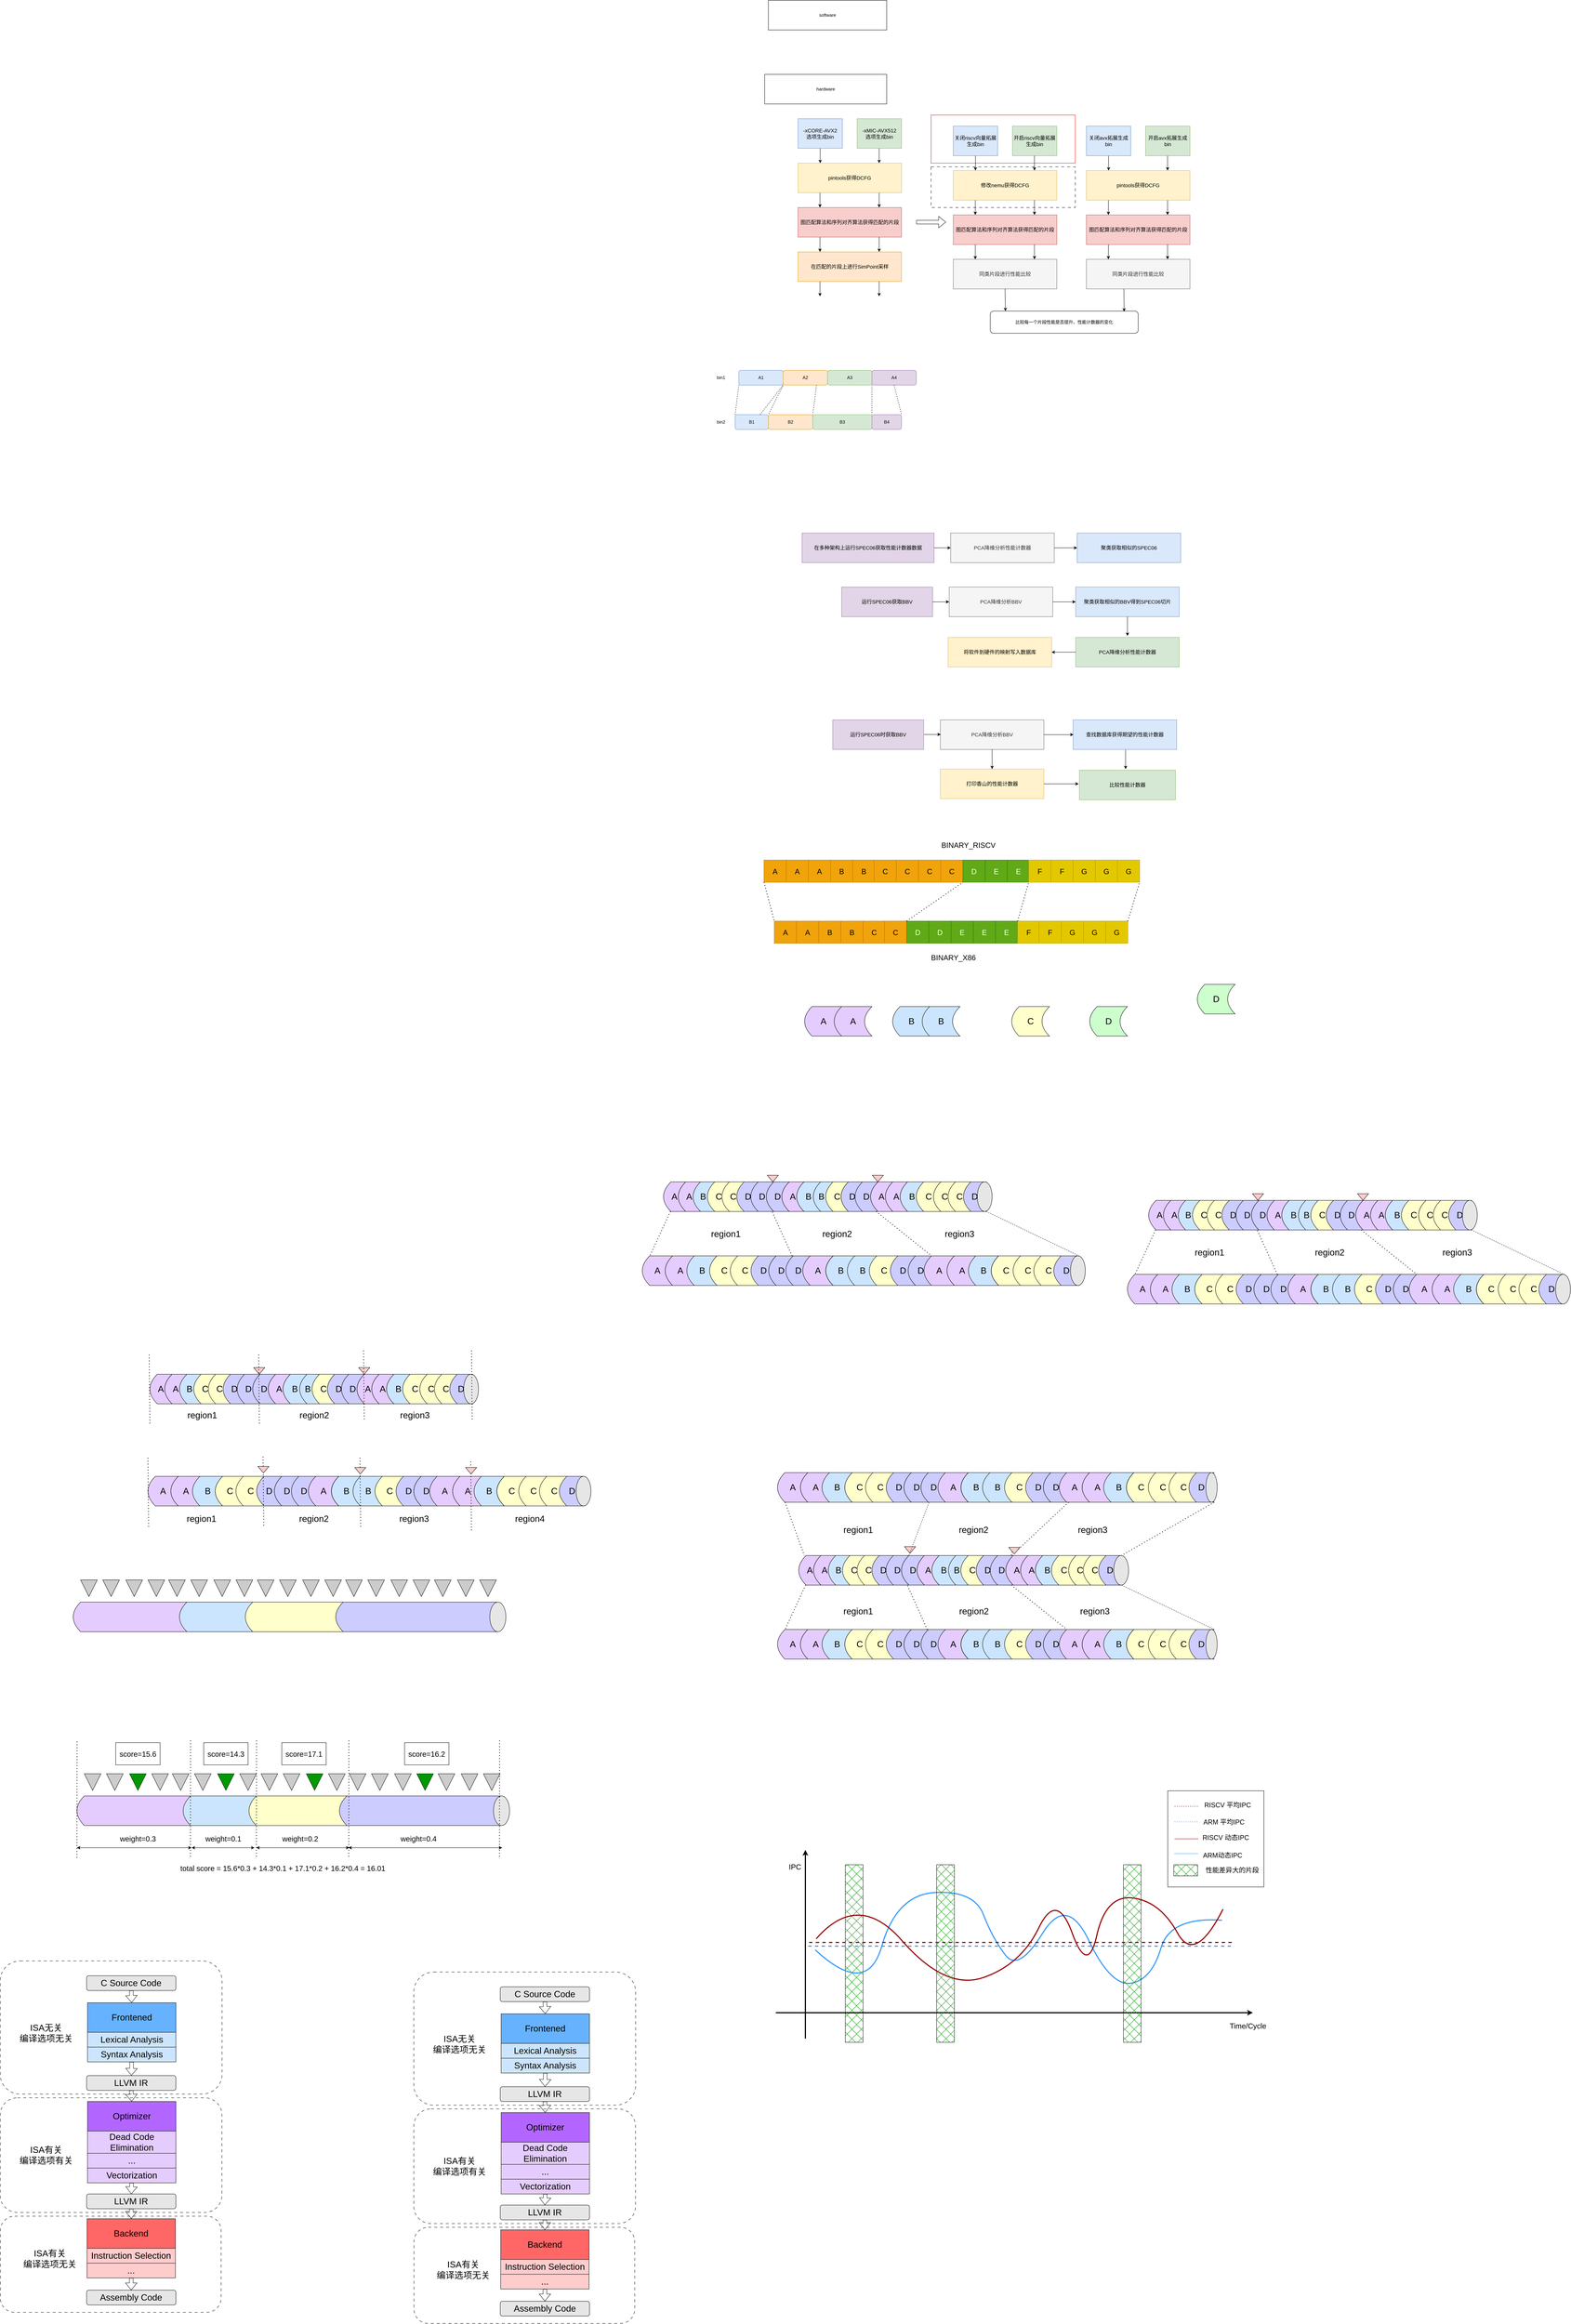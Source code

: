 <mxfile version="24.7.7">
  <diagram name="第 1 页" id="i2iw0MnBpwWRf0WntCYD">
    <mxGraphModel dx="4426" dy="1536" grid="1" gridSize="10" guides="1" tooltips="1" connect="1" arrows="1" fold="1" page="0" pageScale="1" pageWidth="827" pageHeight="1169" math="0" shadow="0">
      <root>
        <mxCell id="0" />
        <mxCell id="1" parent="0" />
        <mxCell id="dYh0cxp7Rpcd_wlFRAOc-487" value="" style="rounded=1;whiteSpace=wrap;html=1;dashed=1;dashPattern=8 8;" vertex="1" parent="1">
          <mxGeometry x="-1877.12" y="6230" width="597.12" height="260" as="geometry" />
        </mxCell>
        <mxCell id="dYh0cxp7Rpcd_wlFRAOc-486" value="" style="rounded=1;whiteSpace=wrap;html=1;dashed=1;dashPattern=8 8;" vertex="1" parent="1">
          <mxGeometry x="-1877.5" y="5910" width="599.62" height="310" as="geometry" />
        </mxCell>
        <mxCell id="dYh0cxp7Rpcd_wlFRAOc-484" value="" style="rounded=1;whiteSpace=wrap;html=1;dashed=1;dashPattern=8 8;" vertex="1" parent="1">
          <mxGeometry x="-1877.5" y="5540" width="600" height="360" as="geometry" />
        </mxCell>
        <mxCell id="dYh0cxp7Rpcd_wlFRAOc-283" value="" style="rounded=0;whiteSpace=wrap;html=1;shadow=0;fillColor=#009900;glass=0;fillStyle=cross-hatch;" vertex="1" parent="1">
          <mxGeometry x="408.01" y="5280" width="47.99" height="480" as="geometry" />
        </mxCell>
        <mxCell id="dYh0cxp7Rpcd_wlFRAOc-266" value="" style="rounded=0;whiteSpace=wrap;html=1;" vertex="1" parent="1">
          <mxGeometry x="1280" y="5080" width="260" height="260" as="geometry" />
        </mxCell>
        <mxCell id="-V5eyxkP05oD3qSyahIk-59" value="" style="rounded=0;whiteSpace=wrap;html=1;strokeColor=#000000;dashed=1;dashPattern=8 8;" parent="1" vertex="1">
          <mxGeometry x="640" y="690" width="390" height="110" as="geometry" />
        </mxCell>
        <mxCell id="-V5eyxkP05oD3qSyahIk-57" value="" style="rounded=0;whiteSpace=wrap;html=1;strokeColor=#e10909;" parent="1" vertex="1">
          <mxGeometry x="640" y="550" width="390" height="130" as="geometry" />
        </mxCell>
        <mxCell id="-V5eyxkP05oD3qSyahIk-1" value="software" style="rounded=0;whiteSpace=wrap;html=1;" parent="1" vertex="1">
          <mxGeometry x="200" y="240" width="320" height="80" as="geometry" />
        </mxCell>
        <mxCell id="-V5eyxkP05oD3qSyahIk-2" value="hardware" style="rounded=0;whiteSpace=wrap;html=1;" parent="1" vertex="1">
          <mxGeometry x="190" y="440" width="330" height="80" as="geometry" />
        </mxCell>
        <mxCell id="-V5eyxkP05oD3qSyahIk-4" value="&lt;font style=&quot;font-size: 14px;&quot;&gt;pintools获得DCFG&lt;/font&gt;" style="rounded=0;whiteSpace=wrap;html=1;fillColor=#fff2cc;strokeColor=#d6b656;" parent="1" vertex="1">
          <mxGeometry x="280" y="680" width="280" height="80" as="geometry" />
        </mxCell>
        <mxCell id="-V5eyxkP05oD3qSyahIk-5" value="&lt;font style=&quot;font-size: 14px;&quot;&gt;-xCORE-AVX2&lt;/font&gt;&lt;div&gt;&lt;font style=&quot;font-size: 14px;&quot;&gt;选项&lt;/font&gt;&lt;span style=&quot;font-size: 14px; background-color: initial;&quot;&gt;生成bin&lt;/span&gt;&lt;/div&gt;" style="rounded=0;whiteSpace=wrap;html=1;fillColor=#dae8fc;strokeColor=#6c8ebf;" parent="1" vertex="1">
          <mxGeometry x="280" y="560" width="120" height="80" as="geometry" />
        </mxCell>
        <mxCell id="-V5eyxkP05oD3qSyahIk-6" value="&lt;font style=&quot;font-size: 14px;&quot;&gt;-xMIC-AVX512&lt;/font&gt;&lt;div style=&quot;font-size: 14px;&quot;&gt;&lt;font style=&quot;font-size: 14px;&quot;&gt;选项&lt;span style=&quot;background-color: initial;&quot;&gt;生成bin&lt;/span&gt;&lt;/font&gt;&lt;/div&gt;" style="rounded=0;whiteSpace=wrap;html=1;fillColor=#d5e8d4;strokeColor=#82b366;" parent="1" vertex="1">
          <mxGeometry x="440" y="560" width="120" height="80" as="geometry" />
        </mxCell>
        <mxCell id="-V5eyxkP05oD3qSyahIk-7" value="&lt;font style=&quot;font-size: 14px;&quot;&gt;图匹配算法和序列对齐算法获得匹配的片段&lt;/font&gt;" style="rounded=0;whiteSpace=wrap;html=1;fillColor=#f8cecc;strokeColor=#b85450;" parent="1" vertex="1">
          <mxGeometry x="280" y="800" width="280" height="80" as="geometry" />
        </mxCell>
        <mxCell id="-V5eyxkP05oD3qSyahIk-8" value="&lt;font style=&quot;font-size: 14px;&quot;&gt;在匹配的片段上进行SimPoint采样&lt;/font&gt;" style="rounded=0;whiteSpace=wrap;html=1;fillColor=#ffe6cc;strokeColor=#d79b00;" parent="1" vertex="1">
          <mxGeometry x="280" y="920" width="280" height="80" as="geometry" />
        </mxCell>
        <mxCell id="-V5eyxkP05oD3qSyahIk-10" value="&lt;font style=&quot;font-size: 14px;&quot;&gt;在多种架构上运行SPEC06获取性能计数器数据&lt;/font&gt;" style="rounded=0;whiteSpace=wrap;html=1;fillColor=#e1d5e7;strokeColor=#9673a6;" parent="1" vertex="1">
          <mxGeometry x="291" y="1680" width="357" height="80" as="geometry" />
        </mxCell>
        <mxCell id="-V5eyxkP05oD3qSyahIk-11" value="" style="endArrow=classic;html=1;rounded=0;exitX=0.5;exitY=1;exitDx=0;exitDy=0;" parent="1" source="-V5eyxkP05oD3qSyahIk-5" edge="1">
          <mxGeometry width="50" height="50" relative="1" as="geometry">
            <mxPoint x="420" y="710" as="sourcePoint" />
            <mxPoint x="340" y="680" as="targetPoint" />
          </mxGeometry>
        </mxCell>
        <mxCell id="-V5eyxkP05oD3qSyahIk-13" value="" style="endArrow=classic;html=1;rounded=0;exitX=0.5;exitY=1;exitDx=0;exitDy=0;" parent="1" edge="1">
          <mxGeometry width="50" height="50" relative="1" as="geometry">
            <mxPoint x="339.5" y="760" as="sourcePoint" />
            <mxPoint x="339.5" y="800" as="targetPoint" />
          </mxGeometry>
        </mxCell>
        <mxCell id="-V5eyxkP05oD3qSyahIk-16" value="" style="endArrow=classic;html=1;rounded=0;exitX=0.5;exitY=1;exitDx=0;exitDy=0;" parent="1" edge="1">
          <mxGeometry width="50" height="50" relative="1" as="geometry">
            <mxPoint x="499.5" y="640" as="sourcePoint" />
            <mxPoint x="499.5" y="680" as="targetPoint" />
          </mxGeometry>
        </mxCell>
        <mxCell id="-V5eyxkP05oD3qSyahIk-17" value="" style="endArrow=classic;html=1;rounded=0;exitX=0.5;exitY=1;exitDx=0;exitDy=0;" parent="1" edge="1">
          <mxGeometry width="50" height="50" relative="1" as="geometry">
            <mxPoint x="499.5" y="760" as="sourcePoint" />
            <mxPoint x="499.5" y="800" as="targetPoint" />
          </mxGeometry>
        </mxCell>
        <mxCell id="-V5eyxkP05oD3qSyahIk-18" value="" style="endArrow=classic;html=1;rounded=0;exitX=0.5;exitY=1;exitDx=0;exitDy=0;" parent="1" edge="1">
          <mxGeometry width="50" height="50" relative="1" as="geometry">
            <mxPoint x="339.5" y="880" as="sourcePoint" />
            <mxPoint x="339.5" y="920" as="targetPoint" />
          </mxGeometry>
        </mxCell>
        <mxCell id="-V5eyxkP05oD3qSyahIk-19" value="" style="endArrow=classic;html=1;rounded=0;exitX=0.5;exitY=1;exitDx=0;exitDy=0;" parent="1" edge="1">
          <mxGeometry width="50" height="50" relative="1" as="geometry">
            <mxPoint x="339.5" y="1000" as="sourcePoint" />
            <mxPoint x="339.5" y="1040" as="targetPoint" />
          </mxGeometry>
        </mxCell>
        <mxCell id="-V5eyxkP05oD3qSyahIk-20" value="" style="endArrow=classic;html=1;rounded=0;exitX=0.5;exitY=1;exitDx=0;exitDy=0;" parent="1" edge="1">
          <mxGeometry width="50" height="50" relative="1" as="geometry">
            <mxPoint x="499.5" y="880" as="sourcePoint" />
            <mxPoint x="499.5" y="920" as="targetPoint" />
          </mxGeometry>
        </mxCell>
        <mxCell id="-V5eyxkP05oD3qSyahIk-21" value="" style="endArrow=classic;html=1;rounded=0;exitX=0.5;exitY=1;exitDx=0;exitDy=0;" parent="1" edge="1">
          <mxGeometry width="50" height="50" relative="1" as="geometry">
            <mxPoint x="499.5" y="1000" as="sourcePoint" />
            <mxPoint x="499.5" y="1040" as="targetPoint" />
          </mxGeometry>
        </mxCell>
        <mxCell id="-V5eyxkP05oD3qSyahIk-23" value="A1" style="rounded=1;whiteSpace=wrap;html=1;fillColor=#dae8fc;strokeColor=#6c8ebf;" parent="1" vertex="1">
          <mxGeometry x="120" y="1240" width="120" height="40" as="geometry" />
        </mxCell>
        <mxCell id="-V5eyxkP05oD3qSyahIk-24" value="A2" style="rounded=1;whiteSpace=wrap;html=1;fillColor=#ffe6cc;strokeColor=#d79b00;" parent="1" vertex="1">
          <mxGeometry x="240" y="1240" width="120" height="40" as="geometry" />
        </mxCell>
        <mxCell id="-V5eyxkP05oD3qSyahIk-25" value="A3" style="rounded=1;whiteSpace=wrap;html=1;fillColor=#d5e8d4;strokeColor=#82b366;" parent="1" vertex="1">
          <mxGeometry x="360" y="1240" width="120" height="40" as="geometry" />
        </mxCell>
        <mxCell id="-V5eyxkP05oD3qSyahIk-26" value="A4" style="rounded=1;whiteSpace=wrap;html=1;fillColor=#e1d5e7;strokeColor=#9673a6;" parent="1" vertex="1">
          <mxGeometry x="480" y="1240" width="120" height="40" as="geometry" />
        </mxCell>
        <mxCell id="-V5eyxkP05oD3qSyahIk-27" value="B1" style="rounded=1;whiteSpace=wrap;html=1;fillColor=#dae8fc;strokeColor=#6c8ebf;" parent="1" vertex="1">
          <mxGeometry x="110" y="1360" width="90" height="40" as="geometry" />
        </mxCell>
        <mxCell id="-V5eyxkP05oD3qSyahIk-28" value="B2" style="rounded=1;whiteSpace=wrap;html=1;fillColor=#ffe6cc;strokeColor=#d79b00;" parent="1" vertex="1">
          <mxGeometry x="200" y="1360" width="120" height="40" as="geometry" />
        </mxCell>
        <mxCell id="-V5eyxkP05oD3qSyahIk-29" value="B3" style="rounded=1;whiteSpace=wrap;html=1;fillColor=#d5e8d4;strokeColor=#82b366;" parent="1" vertex="1">
          <mxGeometry x="320" y="1360" width="160" height="40" as="geometry" />
        </mxCell>
        <mxCell id="-V5eyxkP05oD3qSyahIk-33" value="B4" style="rounded=1;whiteSpace=wrap;html=1;fillColor=#e1d5e7;strokeColor=#9673a6;" parent="1" vertex="1">
          <mxGeometry x="480" y="1360" width="80" height="40" as="geometry" />
        </mxCell>
        <mxCell id="-V5eyxkP05oD3qSyahIk-34" value="" style="endArrow=none;dashed=1;html=1;rounded=0;exitX=0;exitY=0;exitDx=0;exitDy=0;entryX=0;entryY=1;entryDx=0;entryDy=0;" parent="1" source="-V5eyxkP05oD3qSyahIk-27" target="-V5eyxkP05oD3qSyahIk-23" edge="1">
          <mxGeometry width="50" height="50" relative="1" as="geometry">
            <mxPoint x="420" y="1200" as="sourcePoint" />
            <mxPoint x="470" y="1150" as="targetPoint" />
          </mxGeometry>
        </mxCell>
        <mxCell id="-V5eyxkP05oD3qSyahIk-35" value="" style="endArrow=none;dashed=1;html=1;rounded=0;exitX=0.75;exitY=0;exitDx=0;exitDy=0;entryX=0;entryY=1;entryDx=0;entryDy=0;" parent="1" source="-V5eyxkP05oD3qSyahIk-27" target="-V5eyxkP05oD3qSyahIk-24" edge="1">
          <mxGeometry width="50" height="50" relative="1" as="geometry">
            <mxPoint x="420" y="1200" as="sourcePoint" />
            <mxPoint x="470" y="1150" as="targetPoint" />
          </mxGeometry>
        </mxCell>
        <mxCell id="-V5eyxkP05oD3qSyahIk-38" value="" style="endArrow=none;dashed=1;html=1;rounded=0;exitX=1;exitY=1;exitDx=0;exitDy=0;entryX=0;entryY=0;entryDx=0;entryDy=0;" parent="1" source="-V5eyxkP05oD3qSyahIk-25" target="-V5eyxkP05oD3qSyahIk-33" edge="1">
          <mxGeometry width="50" height="50" relative="1" as="geometry">
            <mxPoint x="420" y="1200" as="sourcePoint" />
            <mxPoint x="470" y="1150" as="targetPoint" />
          </mxGeometry>
        </mxCell>
        <mxCell id="-V5eyxkP05oD3qSyahIk-39" value="" style="endArrow=none;dashed=1;html=1;rounded=0;exitX=0.5;exitY=1;exitDx=0;exitDy=0;entryX=1;entryY=0;entryDx=0;entryDy=0;" parent="1" source="-V5eyxkP05oD3qSyahIk-26" target="-V5eyxkP05oD3qSyahIk-33" edge="1">
          <mxGeometry width="50" height="50" relative="1" as="geometry">
            <mxPoint x="420" y="1200" as="sourcePoint" />
            <mxPoint x="470" y="1150" as="targetPoint" />
          </mxGeometry>
        </mxCell>
        <mxCell id="-V5eyxkP05oD3qSyahIk-40" value="bin1" style="text;html=1;align=center;verticalAlign=middle;whiteSpace=wrap;rounded=0;" parent="1" vertex="1">
          <mxGeometry x="42" y="1245" width="60" height="30" as="geometry" />
        </mxCell>
        <mxCell id="-V5eyxkP05oD3qSyahIk-41" value="bin2" style="text;html=1;align=center;verticalAlign=middle;whiteSpace=wrap;rounded=0;" parent="1" vertex="1">
          <mxGeometry x="42" y="1365" width="60" height="30" as="geometry" />
        </mxCell>
        <mxCell id="-V5eyxkP05oD3qSyahIk-42" value="" style="shape=flexArrow;endArrow=classic;html=1;rounded=0;" parent="1" edge="1">
          <mxGeometry width="50" height="50" relative="1" as="geometry">
            <mxPoint x="600" y="839.5" as="sourcePoint" />
            <mxPoint x="680" y="839.5" as="targetPoint" />
          </mxGeometry>
        </mxCell>
        <mxCell id="-V5eyxkP05oD3qSyahIk-43" value="&lt;span style=&quot;font-size: 14px;&quot;&gt;修改nemu获得DCFG&lt;/span&gt;" style="rounded=0;whiteSpace=wrap;html=1;fillColor=#fff2cc;strokeColor=#d6b656;" parent="1" vertex="1">
          <mxGeometry x="700" y="700" width="280" height="80" as="geometry" />
        </mxCell>
        <mxCell id="-V5eyxkP05oD3qSyahIk-44" value="&lt;span style=&quot;font-size: 14px;&quot;&gt;关闭riscv向量拓展生成bin&lt;/span&gt;" style="rounded=0;whiteSpace=wrap;html=1;fillColor=#dae8fc;strokeColor=#6c8ebf;" parent="1" vertex="1">
          <mxGeometry x="700" y="580" width="120" height="80" as="geometry" />
        </mxCell>
        <mxCell id="-V5eyxkP05oD3qSyahIk-45" value="&lt;span style=&quot;font-size: 14px;&quot;&gt;开启riscv向量拓展生成bin&lt;/span&gt;" style="rounded=0;whiteSpace=wrap;html=1;fillColor=#d5e8d4;strokeColor=#82b366;" parent="1" vertex="1">
          <mxGeometry x="860" y="580" width="120" height="80" as="geometry" />
        </mxCell>
        <mxCell id="-V5eyxkP05oD3qSyahIk-46" value="&lt;font style=&quot;font-size: 14px;&quot;&gt;图匹配算法和序列对齐算法获得匹配的片段&lt;/font&gt;" style="rounded=0;whiteSpace=wrap;html=1;fillColor=#f8cecc;strokeColor=#b85450;" parent="1" vertex="1">
          <mxGeometry x="700" y="820" width="280" height="80" as="geometry" />
        </mxCell>
        <mxCell id="-V5eyxkP05oD3qSyahIk-47" value="&lt;span style=&quot;font-size: 14px;&quot;&gt;同类片段进行性能比较&lt;/span&gt;" style="rounded=0;whiteSpace=wrap;html=1;fillColor=#f5f5f5;strokeColor=#666666;fontColor=#333333;" parent="1" vertex="1">
          <mxGeometry x="700" y="940" width="280" height="80" as="geometry" />
        </mxCell>
        <mxCell id="-V5eyxkP05oD3qSyahIk-49" value="" style="endArrow=classic;html=1;rounded=0;exitX=0.5;exitY=1;exitDx=0;exitDy=0;" parent="1" source="-V5eyxkP05oD3qSyahIk-44" edge="1">
          <mxGeometry width="50" height="50" relative="1" as="geometry">
            <mxPoint x="840" y="730" as="sourcePoint" />
            <mxPoint x="760" y="700" as="targetPoint" />
          </mxGeometry>
        </mxCell>
        <mxCell id="-V5eyxkP05oD3qSyahIk-50" value="" style="endArrow=classic;html=1;rounded=0;exitX=0.5;exitY=1;exitDx=0;exitDy=0;" parent="1" edge="1">
          <mxGeometry width="50" height="50" relative="1" as="geometry">
            <mxPoint x="759.5" y="780" as="sourcePoint" />
            <mxPoint x="759.5" y="820" as="targetPoint" />
          </mxGeometry>
        </mxCell>
        <mxCell id="-V5eyxkP05oD3qSyahIk-51" value="" style="endArrow=classic;html=1;rounded=0;exitX=0.5;exitY=1;exitDx=0;exitDy=0;" parent="1" edge="1">
          <mxGeometry width="50" height="50" relative="1" as="geometry">
            <mxPoint x="919.5" y="660" as="sourcePoint" />
            <mxPoint x="919.5" y="700" as="targetPoint" />
          </mxGeometry>
        </mxCell>
        <mxCell id="-V5eyxkP05oD3qSyahIk-52" value="" style="endArrow=classic;html=1;rounded=0;exitX=0.5;exitY=1;exitDx=0;exitDy=0;" parent="1" edge="1">
          <mxGeometry width="50" height="50" relative="1" as="geometry">
            <mxPoint x="919.5" y="780" as="sourcePoint" />
            <mxPoint x="919.5" y="820" as="targetPoint" />
          </mxGeometry>
        </mxCell>
        <mxCell id="-V5eyxkP05oD3qSyahIk-53" value="" style="endArrow=classic;html=1;rounded=0;exitX=0.5;exitY=1;exitDx=0;exitDy=0;" parent="1" edge="1">
          <mxGeometry width="50" height="50" relative="1" as="geometry">
            <mxPoint x="759.5" y="900" as="sourcePoint" />
            <mxPoint x="759.5" y="940" as="targetPoint" />
          </mxGeometry>
        </mxCell>
        <mxCell id="-V5eyxkP05oD3qSyahIk-55" value="" style="endArrow=classic;html=1;rounded=0;exitX=0.5;exitY=1;exitDx=0;exitDy=0;" parent="1" edge="1">
          <mxGeometry width="50" height="50" relative="1" as="geometry">
            <mxPoint x="919.5" y="900" as="sourcePoint" />
            <mxPoint x="919.5" y="940" as="targetPoint" />
          </mxGeometry>
        </mxCell>
        <mxCell id="-V5eyxkP05oD3qSyahIk-62" value="&lt;span style=&quot;font-size: 14px;&quot;&gt;pintools获得DCFG&lt;/span&gt;" style="rounded=0;whiteSpace=wrap;html=1;fillColor=#fff2cc;strokeColor=#d6b656;" parent="1" vertex="1">
          <mxGeometry x="1060" y="700" width="280" height="80" as="geometry" />
        </mxCell>
        <mxCell id="-V5eyxkP05oD3qSyahIk-63" value="&lt;span style=&quot;font-size: 14px;&quot;&gt;关闭avx拓展生成bin&lt;/span&gt;" style="rounded=0;whiteSpace=wrap;html=1;fillColor=#dae8fc;strokeColor=#6c8ebf;" parent="1" vertex="1">
          <mxGeometry x="1060" y="580" width="120" height="80" as="geometry" />
        </mxCell>
        <mxCell id="-V5eyxkP05oD3qSyahIk-64" value="&lt;span style=&quot;font-size: 14px;&quot;&gt;开启avx拓展生成bin&lt;/span&gt;" style="rounded=0;whiteSpace=wrap;html=1;fillColor=#d5e8d4;strokeColor=#82b366;" parent="1" vertex="1">
          <mxGeometry x="1220" y="580" width="120" height="80" as="geometry" />
        </mxCell>
        <mxCell id="-V5eyxkP05oD3qSyahIk-65" value="&lt;font style=&quot;font-size: 14px;&quot;&gt;图匹配算法和序列对齐算法获得匹配的片段&lt;/font&gt;" style="rounded=0;whiteSpace=wrap;html=1;fillColor=#f8cecc;strokeColor=#b85450;" parent="1" vertex="1">
          <mxGeometry x="1060" y="820" width="280" height="80" as="geometry" />
        </mxCell>
        <mxCell id="-V5eyxkP05oD3qSyahIk-66" value="&lt;span style=&quot;font-size: 14px;&quot;&gt;同类片段进行性能比较&lt;/span&gt;" style="rounded=0;whiteSpace=wrap;html=1;fillColor=#f5f5f5;strokeColor=#666666;fontColor=#333333;" parent="1" vertex="1">
          <mxGeometry x="1060" y="940" width="280" height="80" as="geometry" />
        </mxCell>
        <mxCell id="-V5eyxkP05oD3qSyahIk-67" value="" style="endArrow=classic;html=1;rounded=0;exitX=0.5;exitY=1;exitDx=0;exitDy=0;" parent="1" source="-V5eyxkP05oD3qSyahIk-63" edge="1">
          <mxGeometry width="50" height="50" relative="1" as="geometry">
            <mxPoint x="1200" y="730" as="sourcePoint" />
            <mxPoint x="1120" y="700" as="targetPoint" />
          </mxGeometry>
        </mxCell>
        <mxCell id="-V5eyxkP05oD3qSyahIk-68" value="" style="endArrow=classic;html=1;rounded=0;exitX=0.5;exitY=1;exitDx=0;exitDy=0;" parent="1" edge="1">
          <mxGeometry width="50" height="50" relative="1" as="geometry">
            <mxPoint x="1119.5" y="780" as="sourcePoint" />
            <mxPoint x="1119.5" y="820" as="targetPoint" />
          </mxGeometry>
        </mxCell>
        <mxCell id="-V5eyxkP05oD3qSyahIk-69" value="" style="endArrow=classic;html=1;rounded=0;exitX=0.5;exitY=1;exitDx=0;exitDy=0;" parent="1" edge="1">
          <mxGeometry width="50" height="50" relative="1" as="geometry">
            <mxPoint x="1279.5" y="660" as="sourcePoint" />
            <mxPoint x="1279.5" y="700" as="targetPoint" />
          </mxGeometry>
        </mxCell>
        <mxCell id="-V5eyxkP05oD3qSyahIk-70" value="" style="endArrow=classic;html=1;rounded=0;exitX=0.5;exitY=1;exitDx=0;exitDy=0;" parent="1" edge="1">
          <mxGeometry width="50" height="50" relative="1" as="geometry">
            <mxPoint x="1279.5" y="780" as="sourcePoint" />
            <mxPoint x="1279.5" y="820" as="targetPoint" />
          </mxGeometry>
        </mxCell>
        <mxCell id="-V5eyxkP05oD3qSyahIk-71" value="" style="endArrow=classic;html=1;rounded=0;exitX=0.5;exitY=1;exitDx=0;exitDy=0;" parent="1" edge="1">
          <mxGeometry width="50" height="50" relative="1" as="geometry">
            <mxPoint x="1119.5" y="900" as="sourcePoint" />
            <mxPoint x="1119.5" y="940" as="targetPoint" />
          </mxGeometry>
        </mxCell>
        <mxCell id="-V5eyxkP05oD3qSyahIk-72" value="" style="endArrow=classic;html=1;rounded=0;exitX=0.5;exitY=1;exitDx=0;exitDy=0;" parent="1" edge="1">
          <mxGeometry width="50" height="50" relative="1" as="geometry">
            <mxPoint x="1279.5" y="900" as="sourcePoint" />
            <mxPoint x="1279.5" y="940" as="targetPoint" />
          </mxGeometry>
        </mxCell>
        <mxCell id="-V5eyxkP05oD3qSyahIk-74" value="比较每一个片段性能是否提升、性能计数器的变化" style="rounded=1;whiteSpace=wrap;html=1;" parent="1" vertex="1">
          <mxGeometry x="800" y="1080" width="400" height="60" as="geometry" />
        </mxCell>
        <mxCell id="-V5eyxkP05oD3qSyahIk-75" value="" style="endArrow=classic;html=1;rounded=0;exitX=0.5;exitY=1;exitDx=0;exitDy=0;" parent="1" source="-V5eyxkP05oD3qSyahIk-47" edge="1">
          <mxGeometry width="50" height="50" relative="1" as="geometry">
            <mxPoint x="910" y="910" as="sourcePoint" />
            <mxPoint x="841" y="1080" as="targetPoint" />
          </mxGeometry>
        </mxCell>
        <mxCell id="-V5eyxkP05oD3qSyahIk-76" value="" style="endArrow=classic;html=1;rounded=0;exitX=0.362;exitY=1;exitDx=0;exitDy=0;exitPerimeter=0;entryX=0.905;entryY=0.022;entryDx=0;entryDy=0;entryPerimeter=0;" parent="1" source="-V5eyxkP05oD3qSyahIk-66" target="-V5eyxkP05oD3qSyahIk-74" edge="1">
          <mxGeometry width="50" height="50" relative="1" as="geometry">
            <mxPoint x="910" y="910" as="sourcePoint" />
            <mxPoint x="960" y="860" as="targetPoint" />
          </mxGeometry>
        </mxCell>
        <mxCell id="-V5eyxkP05oD3qSyahIk-77" value="" style="endArrow=none;dashed=1;html=1;rounded=0;exitX=0;exitY=1;exitDx=0;exitDy=0;entryX=0;entryY=0;entryDx=0;entryDy=0;" parent="1" source="-V5eyxkP05oD3qSyahIk-24" target="-V5eyxkP05oD3qSyahIk-28" edge="1">
          <mxGeometry width="50" height="50" relative="1" as="geometry">
            <mxPoint x="569" y="1058" as="sourcePoint" />
            <mxPoint x="619" y="1008" as="targetPoint" />
          </mxGeometry>
        </mxCell>
        <mxCell id="-V5eyxkP05oD3qSyahIk-78" value="" style="endArrow=none;dashed=1;html=1;rounded=0;exitX=0.75;exitY=1;exitDx=0;exitDy=0;entryX=1;entryY=0;entryDx=0;entryDy=0;" parent="1" source="-V5eyxkP05oD3qSyahIk-24" target="-V5eyxkP05oD3qSyahIk-28" edge="1">
          <mxGeometry width="50" height="50" relative="1" as="geometry">
            <mxPoint x="250" y="1290" as="sourcePoint" />
            <mxPoint x="210" y="1370" as="targetPoint" />
          </mxGeometry>
        </mxCell>
        <mxCell id="zMGi11s-x-DDY7156axo-2" value="&lt;span style=&quot;font-size: 14px;&quot;&gt;PCA降维分析性能计数器&lt;/span&gt;" style="rounded=0;whiteSpace=wrap;html=1;fillColor=#f5f5f5;strokeColor=#666666;fontColor=#333333;" parent="1" vertex="1">
          <mxGeometry x="693" y="1680" width="280" height="80" as="geometry" />
        </mxCell>
        <mxCell id="zMGi11s-x-DDY7156axo-3" value="&lt;span style=&quot;font-size: 14px;&quot;&gt;聚类获取相似的SPEC06&lt;/span&gt;" style="rounded=0;whiteSpace=wrap;html=1;fillColor=#dae8fc;strokeColor=#6c8ebf;" parent="1" vertex="1">
          <mxGeometry x="1035" y="1680" width="280" height="80" as="geometry" />
        </mxCell>
        <mxCell id="zMGi11s-x-DDY7156axo-4" value="&lt;font style=&quot;font-size: 14px;&quot;&gt;运行SPEC06获取BBV&lt;/font&gt;" style="rounded=0;whiteSpace=wrap;html=1;fillColor=#e1d5e7;strokeColor=#9673a6;" parent="1" vertex="1">
          <mxGeometry x="398" y="1826" width="246" height="80" as="geometry" />
        </mxCell>
        <mxCell id="zMGi11s-x-DDY7156axo-5" value="&lt;span style=&quot;font-size: 14px;&quot;&gt;PCA降维分析BBV&lt;/span&gt;" style="rounded=0;whiteSpace=wrap;html=1;fillColor=#f5f5f5;strokeColor=#666666;fontColor=#333333;" parent="1" vertex="1">
          <mxGeometry x="689" y="1826" width="280" height="80" as="geometry" />
        </mxCell>
        <mxCell id="zMGi11s-x-DDY7156axo-6" value="&lt;span style=&quot;font-size: 14px;&quot;&gt;聚类获取相似的BBV得到SPEC06切片&lt;/span&gt;" style="rounded=0;whiteSpace=wrap;html=1;fillColor=#dae8fc;strokeColor=#6c8ebf;" parent="1" vertex="1">
          <mxGeometry x="1031" y="1826" width="280" height="80" as="geometry" />
        </mxCell>
        <mxCell id="zMGi11s-x-DDY7156axo-7" value="" style="endArrow=classic;html=1;rounded=0;exitX=1;exitY=0.5;exitDx=0;exitDy=0;entryX=0;entryY=0.5;entryDx=0;entryDy=0;" parent="1" source="-V5eyxkP05oD3qSyahIk-10" target="zMGi11s-x-DDY7156axo-2" edge="1">
          <mxGeometry width="50" height="50" relative="1" as="geometry">
            <mxPoint x="794" y="1656" as="sourcePoint" />
            <mxPoint x="844" y="1606" as="targetPoint" />
          </mxGeometry>
        </mxCell>
        <mxCell id="zMGi11s-x-DDY7156axo-8" value="" style="endArrow=classic;html=1;rounded=0;exitX=1;exitY=0.5;exitDx=0;exitDy=0;entryX=0;entryY=0.5;entryDx=0;entryDy=0;" parent="1" source="zMGi11s-x-DDY7156axo-2" target="zMGi11s-x-DDY7156axo-3" edge="1">
          <mxGeometry width="50" height="50" relative="1" as="geometry">
            <mxPoint x="794" y="1656" as="sourcePoint" />
            <mxPoint x="844" y="1606" as="targetPoint" />
          </mxGeometry>
        </mxCell>
        <mxCell id="zMGi11s-x-DDY7156axo-9" value="" style="endArrow=classic;html=1;rounded=0;exitX=1;exitY=0.5;exitDx=0;exitDy=0;entryX=0;entryY=0.5;entryDx=0;entryDy=0;" parent="1" source="zMGi11s-x-DDY7156axo-4" target="zMGi11s-x-DDY7156axo-5" edge="1">
          <mxGeometry width="50" height="50" relative="1" as="geometry">
            <mxPoint x="794" y="1656" as="sourcePoint" />
            <mxPoint x="844" y="1606" as="targetPoint" />
          </mxGeometry>
        </mxCell>
        <mxCell id="zMGi11s-x-DDY7156axo-10" value="" style="endArrow=classic;html=1;rounded=0;exitX=1;exitY=0.5;exitDx=0;exitDy=0;entryX=0;entryY=0.5;entryDx=0;entryDy=0;" parent="1" source="zMGi11s-x-DDY7156axo-5" target="zMGi11s-x-DDY7156axo-6" edge="1">
          <mxGeometry width="50" height="50" relative="1" as="geometry">
            <mxPoint x="794" y="1656" as="sourcePoint" />
            <mxPoint x="844" y="1606" as="targetPoint" />
          </mxGeometry>
        </mxCell>
        <mxCell id="zMGi11s-x-DDY7156axo-11" value="" style="endArrow=classic;html=1;rounded=0;exitX=0.5;exitY=1;exitDx=0;exitDy=0;" parent="1" source="zMGi11s-x-DDY7156axo-6" edge="1">
          <mxGeometry width="50" height="50" relative="1" as="geometry">
            <mxPoint x="794" y="1656" as="sourcePoint" />
            <mxPoint x="1171" y="1958" as="targetPoint" />
          </mxGeometry>
        </mxCell>
        <mxCell id="zMGi11s-x-DDY7156axo-12" value="&lt;span style=&quot;font-size: 14px;&quot;&gt;PCA降维分析性能计数器&lt;/span&gt;" style="rounded=0;whiteSpace=wrap;html=1;fillColor=#d5e8d4;strokeColor=#82b366;" parent="1" vertex="1">
          <mxGeometry x="1031" y="1962" width="280" height="80" as="geometry" />
        </mxCell>
        <mxCell id="zMGi11s-x-DDY7156axo-13" value="" style="endArrow=classic;html=1;rounded=0;exitX=0;exitY=0.5;exitDx=0;exitDy=0;" parent="1" source="zMGi11s-x-DDY7156axo-12" target="zMGi11s-x-DDY7156axo-14" edge="1">
          <mxGeometry width="50" height="50" relative="1" as="geometry">
            <mxPoint x="794" y="1656" as="sourcePoint" />
            <mxPoint x="844" y="1606" as="targetPoint" />
          </mxGeometry>
        </mxCell>
        <mxCell id="zMGi11s-x-DDY7156axo-14" value="&lt;span style=&quot;font-size: 14px;&quot;&gt;将软件到硬件的映射写入数据库&lt;/span&gt;" style="rounded=0;whiteSpace=wrap;html=1;fillColor=#fff2cc;strokeColor=#d6b656;" parent="1" vertex="1">
          <mxGeometry x="686" y="1962" width="280" height="80" as="geometry" />
        </mxCell>
        <mxCell id="zMGi11s-x-DDY7156axo-15" value="&lt;font style=&quot;font-size: 14px;&quot;&gt;运行SPEC06时获取BBV&lt;/font&gt;" style="rounded=0;whiteSpace=wrap;html=1;fillColor=#e1d5e7;strokeColor=#9673a6;" parent="1" vertex="1">
          <mxGeometry x="374" y="2185" width="246" height="80" as="geometry" />
        </mxCell>
        <mxCell id="zMGi11s-x-DDY7156axo-17" value="&lt;span style=&quot;font-size: 14px;&quot;&gt;PCA降维分析BBV&lt;/span&gt;" style="rounded=0;whiteSpace=wrap;html=1;fillColor=#f5f5f5;strokeColor=#666666;fontColor=#333333;" parent="1" vertex="1">
          <mxGeometry x="665" y="2185" width="280" height="80" as="geometry" />
        </mxCell>
        <mxCell id="zMGi11s-x-DDY7156axo-18" value="" style="endArrow=classic;html=1;rounded=0;exitX=1;exitY=0.5;exitDx=0;exitDy=0;" parent="1" source="zMGi11s-x-DDY7156axo-17" edge="1">
          <mxGeometry width="50" height="50" relative="1" as="geometry">
            <mxPoint x="794" y="1989" as="sourcePoint" />
            <mxPoint x="1025" y="2225" as="targetPoint" />
          </mxGeometry>
        </mxCell>
        <mxCell id="zMGi11s-x-DDY7156axo-19" value="&lt;span style=&quot;font-size: 14px;&quot;&gt;查找数据库获得期望的性能计数器&lt;/span&gt;" style="rounded=0;whiteSpace=wrap;html=1;fillColor=#dae8fc;strokeColor=#6c8ebf;" parent="1" vertex="1">
          <mxGeometry x="1024" y="2185" width="280" height="80" as="geometry" />
        </mxCell>
        <mxCell id="zMGi11s-x-DDY7156axo-20" value="&lt;span style=&quot;font-size: 14px;&quot;&gt;打印香山的性能计数器&lt;/span&gt;" style="rounded=0;whiteSpace=wrap;html=1;fillColor=#fff2cc;strokeColor=#d6b656;" parent="1" vertex="1">
          <mxGeometry x="665" y="2318" width="280" height="80" as="geometry" />
        </mxCell>
        <mxCell id="zMGi11s-x-DDY7156axo-21" value="" style="endArrow=classic;html=1;rounded=0;exitX=0.5;exitY=1;exitDx=0;exitDy=0;entryX=0.5;entryY=0;entryDx=0;entryDy=0;" parent="1" source="zMGi11s-x-DDY7156axo-17" target="zMGi11s-x-DDY7156axo-20" edge="1">
          <mxGeometry width="50" height="50" relative="1" as="geometry">
            <mxPoint x="794" y="1989" as="sourcePoint" />
            <mxPoint x="844" y="1939" as="targetPoint" />
          </mxGeometry>
        </mxCell>
        <mxCell id="zMGi11s-x-DDY7156axo-22" value="" style="endArrow=classic;html=1;rounded=0;exitX=1;exitY=0.5;exitDx=0;exitDy=0;entryX=0;entryY=0.5;entryDx=0;entryDy=0;" parent="1" edge="1">
          <mxGeometry width="50" height="50" relative="1" as="geometry">
            <mxPoint x="621" y="2224.5" as="sourcePoint" />
            <mxPoint x="666" y="2224.5" as="targetPoint" />
          </mxGeometry>
        </mxCell>
        <mxCell id="zMGi11s-x-DDY7156axo-23" value="" style="endArrow=classic;html=1;rounded=0;exitX=1;exitY=0.5;exitDx=0;exitDy=0;" parent="1" source="zMGi11s-x-DDY7156axo-20" edge="1">
          <mxGeometry width="50" height="50" relative="1" as="geometry">
            <mxPoint x="794" y="1989" as="sourcePoint" />
            <mxPoint x="1039" y="2358" as="targetPoint" />
          </mxGeometry>
        </mxCell>
        <mxCell id="zMGi11s-x-DDY7156axo-25" value="&lt;span style=&quot;font-size: 14px;&quot;&gt;比较性能计数器&lt;/span&gt;" style="rounded=0;whiteSpace=wrap;html=1;fillColor=#d5e8d4;strokeColor=#82b366;" parent="1" vertex="1">
          <mxGeometry x="1041" y="2321" width="260" height="80" as="geometry" />
        </mxCell>
        <mxCell id="zMGi11s-x-DDY7156axo-26" value="" style="endArrow=classic;html=1;rounded=0;exitX=0.5;exitY=1;exitDx=0;exitDy=0;" parent="1" edge="1">
          <mxGeometry width="50" height="50" relative="1" as="geometry">
            <mxPoint x="1166" y="2266" as="sourcePoint" />
            <mxPoint x="1166" y="2318" as="targetPoint" />
          </mxGeometry>
        </mxCell>
        <mxCell id="VeOJp4WCpLSbKDR9wH39-1" value="&lt;font style=&quot;font-size: 20px;&quot;&gt;A&lt;/font&gt;" style="rounded=0;whiteSpace=wrap;html=1;fillColor=#f0a30a;fontColor=#000000;strokeColor=#BD7000;" parent="1" vertex="1">
          <mxGeometry x="188" y="2564" width="60" height="60" as="geometry" />
        </mxCell>
        <mxCell id="VeOJp4WCpLSbKDR9wH39-5" value="&lt;font style=&quot;font-size: 20px;&quot;&gt;A&lt;/font&gt;" style="rounded=0;whiteSpace=wrap;html=1;fillColor=#f0a30a;fontColor=#000000;strokeColor=#BD7000;" parent="1" vertex="1">
          <mxGeometry x="248" y="2564" width="60" height="60" as="geometry" />
        </mxCell>
        <mxCell id="VeOJp4WCpLSbKDR9wH39-6" value="&lt;font style=&quot;font-size: 20px;&quot;&gt;A&lt;/font&gt;" style="rounded=0;whiteSpace=wrap;html=1;fillColor=#f0a30a;fontColor=#000000;strokeColor=#BD7000;" parent="1" vertex="1">
          <mxGeometry x="308" y="2564" width="60" height="60" as="geometry" />
        </mxCell>
        <mxCell id="VeOJp4WCpLSbKDR9wH39-7" value="&lt;font style=&quot;font-size: 20px;&quot;&gt;B&lt;/font&gt;" style="rounded=0;whiteSpace=wrap;html=1;fillColor=#f0a30a;fontColor=#000000;strokeColor=#BD7000;" parent="1" vertex="1">
          <mxGeometry x="368" y="2564" width="60" height="60" as="geometry" />
        </mxCell>
        <mxCell id="VeOJp4WCpLSbKDR9wH39-8" value="&lt;font style=&quot;font-size: 20px;&quot;&gt;B&lt;/font&gt;" style="rounded=0;whiteSpace=wrap;html=1;fillColor=#f0a30a;fontColor=#000000;strokeColor=#BD7000;" parent="1" vertex="1">
          <mxGeometry x="428" y="2564" width="60" height="60" as="geometry" />
        </mxCell>
        <mxCell id="VeOJp4WCpLSbKDR9wH39-9" value="&lt;font style=&quot;font-size: 20px;&quot;&gt;C&lt;/font&gt;" style="rounded=0;whiteSpace=wrap;html=1;fillColor=#f0a30a;fontColor=#000000;strokeColor=#BD7000;" parent="1" vertex="1">
          <mxGeometry x="486" y="2564" width="60" height="60" as="geometry" />
        </mxCell>
        <mxCell id="VeOJp4WCpLSbKDR9wH39-10" value="&lt;font style=&quot;font-size: 20px;&quot;&gt;C&lt;/font&gt;" style="rounded=0;whiteSpace=wrap;html=1;fillColor=#f0a30a;fontColor=#000000;strokeColor=#BD7000;" parent="1" vertex="1">
          <mxGeometry x="546" y="2564" width="60" height="60" as="geometry" />
        </mxCell>
        <mxCell id="VeOJp4WCpLSbKDR9wH39-11" value="&lt;font style=&quot;font-size: 20px;&quot;&gt;C&lt;/font&gt;" style="rounded=0;whiteSpace=wrap;html=1;fillColor=#f0a30a;fontColor=#000000;strokeColor=#BD7000;" parent="1" vertex="1">
          <mxGeometry x="606" y="2564" width="60" height="60" as="geometry" />
        </mxCell>
        <mxCell id="VeOJp4WCpLSbKDR9wH39-12" value="&lt;font style=&quot;font-size: 20px;&quot;&gt;C&lt;/font&gt;" style="rounded=0;whiteSpace=wrap;html=1;fillColor=#f0a30a;fontColor=#000000;strokeColor=#BD7000;" parent="1" vertex="1">
          <mxGeometry x="666" y="2564" width="60" height="60" as="geometry" />
        </mxCell>
        <mxCell id="VeOJp4WCpLSbKDR9wH39-13" value="&lt;font style=&quot;font-size: 20px;&quot;&gt;D&lt;/font&gt;" style="rounded=0;whiteSpace=wrap;html=1;fillColor=#60a917;fontColor=#ffffff;strokeColor=#2D7600;" parent="1" vertex="1">
          <mxGeometry x="726" y="2564" width="60" height="60" as="geometry" />
        </mxCell>
        <mxCell id="VeOJp4WCpLSbKDR9wH39-14" value="&lt;font style=&quot;font-size: 20px;&quot;&gt;E&lt;/font&gt;" style="rounded=0;whiteSpace=wrap;html=1;fillColor=#60a917;fontColor=#ffffff;strokeColor=#2D7600;" parent="1" vertex="1">
          <mxGeometry x="786" y="2564" width="60" height="60" as="geometry" />
        </mxCell>
        <mxCell id="VeOJp4WCpLSbKDR9wH39-15" value="&lt;font style=&quot;font-size: 20px;&quot;&gt;E&lt;/font&gt;" style="rounded=0;whiteSpace=wrap;html=1;fillColor=#60a917;fontColor=#ffffff;strokeColor=#2D7600;" parent="1" vertex="1">
          <mxGeometry x="846" y="2564" width="60" height="60" as="geometry" />
        </mxCell>
        <mxCell id="VeOJp4WCpLSbKDR9wH39-16" value="&lt;font style=&quot;font-size: 20px;&quot;&gt;F&lt;/font&gt;" style="rounded=0;whiteSpace=wrap;html=1;fillColor=#e3c800;fontColor=#000000;strokeColor=#B09500;" parent="1" vertex="1">
          <mxGeometry x="904" y="2564" width="60" height="60" as="geometry" />
        </mxCell>
        <mxCell id="VeOJp4WCpLSbKDR9wH39-17" value="&lt;font style=&quot;font-size: 20px;&quot;&gt;F&lt;/font&gt;" style="rounded=0;whiteSpace=wrap;html=1;fillColor=#e3c800;fontColor=#000000;strokeColor=#B09500;" parent="1" vertex="1">
          <mxGeometry x="964" y="2564" width="60" height="60" as="geometry" />
        </mxCell>
        <mxCell id="VeOJp4WCpLSbKDR9wH39-18" value="&lt;font style=&quot;font-size: 20px;&quot;&gt;G&lt;/font&gt;" style="rounded=0;whiteSpace=wrap;html=1;fillColor=#e3c800;fontColor=#000000;strokeColor=#B09500;" parent="1" vertex="1">
          <mxGeometry x="1024" y="2564" width="60" height="60" as="geometry" />
        </mxCell>
        <mxCell id="VeOJp4WCpLSbKDR9wH39-19" value="&lt;font style=&quot;font-size: 20px;&quot;&gt;G&lt;/font&gt;" style="rounded=0;whiteSpace=wrap;html=1;fillColor=#e3c800;fontColor=#000000;strokeColor=#B09500;" parent="1" vertex="1">
          <mxGeometry x="1084" y="2564" width="60" height="60" as="geometry" />
        </mxCell>
        <mxCell id="VeOJp4WCpLSbKDR9wH39-20" value="&lt;font style=&quot;font-size: 20px;&quot;&gt;G&lt;/font&gt;" style="rounded=0;whiteSpace=wrap;html=1;fillColor=#e3c800;fontColor=#000000;strokeColor=#B09500;" parent="1" vertex="1">
          <mxGeometry x="1144" y="2564" width="60" height="60" as="geometry" />
        </mxCell>
        <mxCell id="VeOJp4WCpLSbKDR9wH39-21" value="&lt;font style=&quot;font-size: 20px;&quot;&gt;A&lt;/font&gt;" style="rounded=0;whiteSpace=wrap;html=1;fillColor=#f0a30a;fontColor=#000000;strokeColor=#BD7000;" parent="1" vertex="1">
          <mxGeometry x="216" y="2729" width="60" height="60" as="geometry" />
        </mxCell>
        <mxCell id="VeOJp4WCpLSbKDR9wH39-22" value="&lt;font style=&quot;font-size: 20px;&quot;&gt;A&lt;/font&gt;" style="rounded=0;whiteSpace=wrap;html=1;fillColor=#f0a30a;fontColor=#000000;strokeColor=#BD7000;" parent="1" vertex="1">
          <mxGeometry x="276" y="2729" width="60" height="60" as="geometry" />
        </mxCell>
        <mxCell id="VeOJp4WCpLSbKDR9wH39-23" value="&lt;font style=&quot;font-size: 20px;&quot;&gt;B&lt;/font&gt;" style="rounded=0;whiteSpace=wrap;html=1;fillColor=#f0a30a;fontColor=#000000;strokeColor=#BD7000;" parent="1" vertex="1">
          <mxGeometry x="336" y="2729" width="60" height="60" as="geometry" />
        </mxCell>
        <mxCell id="VeOJp4WCpLSbKDR9wH39-24" value="&lt;font style=&quot;font-size: 20px;&quot;&gt;B&lt;/font&gt;" style="rounded=0;whiteSpace=wrap;html=1;fillColor=#f0a30a;fontColor=#000000;strokeColor=#BD7000;" parent="1" vertex="1">
          <mxGeometry x="396" y="2729" width="60" height="60" as="geometry" />
        </mxCell>
        <mxCell id="VeOJp4WCpLSbKDR9wH39-25" value="&lt;span style=&quot;font-size: 20px;&quot;&gt;C&lt;/span&gt;" style="rounded=0;whiteSpace=wrap;html=1;fillColor=#f0a30a;fontColor=#000000;strokeColor=#BD7000;" parent="1" vertex="1">
          <mxGeometry x="456" y="2729" width="60" height="60" as="geometry" />
        </mxCell>
        <mxCell id="VeOJp4WCpLSbKDR9wH39-26" value="&lt;font style=&quot;font-size: 20px;&quot;&gt;C&lt;/font&gt;" style="rounded=0;whiteSpace=wrap;html=1;fillColor=#f0a30a;fontColor=#000000;strokeColor=#BD7000;" parent="1" vertex="1">
          <mxGeometry x="514" y="2729" width="60" height="60" as="geometry" />
        </mxCell>
        <mxCell id="VeOJp4WCpLSbKDR9wH39-27" value="&lt;font style=&quot;font-size: 20px;&quot;&gt;D&lt;/font&gt;" style="rounded=0;whiteSpace=wrap;html=1;fillColor=#60a917;fontColor=#ffffff;strokeColor=#2D7600;" parent="1" vertex="1">
          <mxGeometry x="574" y="2729" width="60" height="60" as="geometry" />
        </mxCell>
        <mxCell id="VeOJp4WCpLSbKDR9wH39-28" value="&lt;font style=&quot;font-size: 20px;&quot;&gt;D&lt;/font&gt;" style="rounded=0;whiteSpace=wrap;html=1;fillColor=#60a917;fontColor=#ffffff;strokeColor=#2D7600;" parent="1" vertex="1">
          <mxGeometry x="634" y="2729" width="60" height="60" as="geometry" />
        </mxCell>
        <mxCell id="VeOJp4WCpLSbKDR9wH39-29" value="&lt;font style=&quot;font-size: 20px;&quot;&gt;E&lt;/font&gt;" style="rounded=0;whiteSpace=wrap;html=1;fillColor=#60a917;fontColor=#ffffff;strokeColor=#2D7600;" parent="1" vertex="1">
          <mxGeometry x="694" y="2729" width="60" height="60" as="geometry" />
        </mxCell>
        <mxCell id="VeOJp4WCpLSbKDR9wH39-30" value="&lt;font style=&quot;font-size: 20px;&quot;&gt;E&lt;/font&gt;" style="rounded=0;whiteSpace=wrap;html=1;fillColor=#60a917;fontColor=#ffffff;strokeColor=#2D7600;" parent="1" vertex="1">
          <mxGeometry x="754" y="2729" width="60" height="60" as="geometry" />
        </mxCell>
        <mxCell id="VeOJp4WCpLSbKDR9wH39-31" value="&lt;font style=&quot;font-size: 20px;&quot;&gt;E&lt;/font&gt;" style="rounded=0;whiteSpace=wrap;html=1;fillColor=#60a917;fontColor=#ffffff;strokeColor=#2D7600;" parent="1" vertex="1">
          <mxGeometry x="814" y="2729" width="60" height="60" as="geometry" />
        </mxCell>
        <mxCell id="VeOJp4WCpLSbKDR9wH39-32" value="&lt;font style=&quot;font-size: 20px;&quot;&gt;F&lt;/font&gt;" style="rounded=0;whiteSpace=wrap;html=1;fillColor=#e3c800;fontColor=#000000;strokeColor=#B09500;" parent="1" vertex="1">
          <mxGeometry x="874" y="2729" width="60" height="60" as="geometry" />
        </mxCell>
        <mxCell id="VeOJp4WCpLSbKDR9wH39-33" value="&lt;font style=&quot;font-size: 20px;&quot;&gt;F&lt;/font&gt;" style="rounded=0;whiteSpace=wrap;html=1;fillColor=#e3c800;fontColor=#000000;strokeColor=#B09500;" parent="1" vertex="1">
          <mxGeometry x="932" y="2729" width="60" height="60" as="geometry" />
        </mxCell>
        <mxCell id="VeOJp4WCpLSbKDR9wH39-34" value="&lt;font style=&quot;font-size: 20px;&quot;&gt;G&lt;/font&gt;" style="rounded=0;whiteSpace=wrap;html=1;fillColor=#e3c800;fontColor=#000000;strokeColor=#B09500;" parent="1" vertex="1">
          <mxGeometry x="992" y="2729" width="60" height="60" as="geometry" />
        </mxCell>
        <mxCell id="VeOJp4WCpLSbKDR9wH39-35" value="&lt;font style=&quot;font-size: 20px;&quot;&gt;G&lt;/font&gt;" style="rounded=0;whiteSpace=wrap;html=1;fillColor=#e3c800;fontColor=#000000;strokeColor=#B09500;" parent="1" vertex="1">
          <mxGeometry x="1052" y="2729" width="60" height="60" as="geometry" />
        </mxCell>
        <mxCell id="VeOJp4WCpLSbKDR9wH39-36" value="&lt;font style=&quot;font-size: 20px;&quot;&gt;G&lt;/font&gt;" style="rounded=0;whiteSpace=wrap;html=1;fillColor=#e3c800;fontColor=#000000;strokeColor=#B09500;" parent="1" vertex="1">
          <mxGeometry x="1112" y="2729" width="60" height="60" as="geometry" />
        </mxCell>
        <mxCell id="VeOJp4WCpLSbKDR9wH39-38" value="" style="endArrow=none;dashed=1;html=1;dashPattern=1 3;strokeWidth=2;rounded=0;exitX=0;exitY=1;exitDx=0;exitDy=0;entryX=0;entryY=0;entryDx=0;entryDy=0;" parent="1" source="VeOJp4WCpLSbKDR9wH39-1" target="VeOJp4WCpLSbKDR9wH39-21" edge="1">
          <mxGeometry width="50" height="50" relative="1" as="geometry">
            <mxPoint x="915" y="2493" as="sourcePoint" />
            <mxPoint x="965" y="2443" as="targetPoint" />
          </mxGeometry>
        </mxCell>
        <mxCell id="VeOJp4WCpLSbKDR9wH39-39" value="" style="endArrow=none;dashed=1;html=1;dashPattern=1 3;strokeWidth=2;rounded=0;exitX=1;exitY=0;exitDx=0;exitDy=0;entryX=0;entryY=1;entryDx=0;entryDy=0;" parent="1" source="VeOJp4WCpLSbKDR9wH39-26" target="VeOJp4WCpLSbKDR9wH39-13" edge="1">
          <mxGeometry width="50" height="50" relative="1" as="geometry">
            <mxPoint x="915" y="2493" as="sourcePoint" />
            <mxPoint x="965" y="2443" as="targetPoint" />
          </mxGeometry>
        </mxCell>
        <mxCell id="VeOJp4WCpLSbKDR9wH39-40" value="" style="endArrow=none;dashed=1;html=1;dashPattern=1 3;strokeWidth=2;rounded=0;exitX=1;exitY=0;exitDx=0;exitDy=0;entryX=0;entryY=1;entryDx=0;entryDy=0;" parent="1" source="VeOJp4WCpLSbKDR9wH39-31" target="VeOJp4WCpLSbKDR9wH39-16" edge="1">
          <mxGeometry width="50" height="50" relative="1" as="geometry">
            <mxPoint x="915" y="2493" as="sourcePoint" />
            <mxPoint x="965" y="2443" as="targetPoint" />
          </mxGeometry>
        </mxCell>
        <mxCell id="VeOJp4WCpLSbKDR9wH39-41" value="" style="endArrow=none;dashed=1;html=1;dashPattern=1 3;strokeWidth=2;rounded=0;exitX=1;exitY=0;exitDx=0;exitDy=0;entryX=1;entryY=1;entryDx=0;entryDy=0;" parent="1" source="VeOJp4WCpLSbKDR9wH39-36" target="VeOJp4WCpLSbKDR9wH39-20" edge="1">
          <mxGeometry width="50" height="50" relative="1" as="geometry">
            <mxPoint x="1204" y="2733" as="sourcePoint" />
            <mxPoint x="965" y="2443" as="targetPoint" />
          </mxGeometry>
        </mxCell>
        <mxCell id="VeOJp4WCpLSbKDR9wH39-45" value="&lt;font style=&quot;font-size: 20px;&quot;&gt;BINARY_RISCV&lt;/font&gt;" style="text;strokeColor=none;fillColor=none;align=left;verticalAlign=middle;spacingLeft=4;spacingRight=4;overflow=hidden;points=[[0,0.5],[1,0.5]];portConstraint=eastwest;rotatable=0;whiteSpace=wrap;html=1;" parent="1" vertex="1">
          <mxGeometry x="662" y="2501" width="155" height="44" as="geometry" />
        </mxCell>
        <mxCell id="VeOJp4WCpLSbKDR9wH39-46" value="&lt;font style=&quot;font-size: 20px;&quot;&gt;BINARY_X86&lt;/font&gt;" style="text;strokeColor=none;fillColor=none;align=left;verticalAlign=middle;spacingLeft=4;spacingRight=4;overflow=hidden;points=[[0,0.5],[1,0.5]];portConstraint=eastwest;rotatable=0;whiteSpace=wrap;html=1;" parent="1" vertex="1">
          <mxGeometry x="634" y="2805" width="155" height="44" as="geometry" />
        </mxCell>
        <mxCell id="6ihSa-JSSBKMkX5HSVlx-1" value="&lt;font style=&quot;font-size: 24px;&quot;&gt;A&lt;/font&gt;" style="shape=dataStorage;whiteSpace=wrap;html=1;fixedSize=1;fillColor=#E5CCFF;strokeColor=#000000;" parent="1" vertex="1">
          <mxGeometry x="1228.38" y="3484" width="60" height="80" as="geometry" />
        </mxCell>
        <mxCell id="6ihSa-JSSBKMkX5HSVlx-3" value="&lt;font style=&quot;font-size: 24px;&quot;&gt;A&lt;/font&gt;" style="shape=dataStorage;whiteSpace=wrap;html=1;fixedSize=1;fillColor=#E5CCFF;strokeColor=#000000;" parent="1" vertex="1">
          <mxGeometry x="298" y="2960" width="102" height="80" as="geometry" />
        </mxCell>
        <mxCell id="6ihSa-JSSBKMkX5HSVlx-10" value="&lt;font style=&quot;font-size: 24px;&quot;&gt;A&lt;/font&gt;" style="shape=dataStorage;whiteSpace=wrap;html=1;fixedSize=1;fillColor=#E5CCFF;strokeColor=#000000;" parent="1" vertex="1">
          <mxGeometry x="378" y="2960" width="102" height="80" as="geometry" />
        </mxCell>
        <mxCell id="6ihSa-JSSBKMkX5HSVlx-11" value="&lt;font style=&quot;font-size: 24px;&quot;&gt;B&lt;/font&gt;" style="shape=dataStorage;whiteSpace=wrap;html=1;fixedSize=1;fillColor=#CCE5FF;strokeColor=#000000;" parent="1" vertex="1">
          <mxGeometry x="1303.38" y="3484" width="65" height="80" as="geometry" />
        </mxCell>
        <mxCell id="6ihSa-JSSBKMkX5HSVlx-12" value="&lt;font style=&quot;font-size: 24px;&quot;&gt;B&lt;/font&gt;" style="shape=dataStorage;whiteSpace=wrap;html=1;fixedSize=1;fillColor=#CCE5FF;strokeColor=#000000;" parent="1" vertex="1">
          <mxGeometry x="536" y="2960" width="102" height="80" as="geometry" />
        </mxCell>
        <mxCell id="6ihSa-JSSBKMkX5HSVlx-13" value="&lt;font style=&quot;font-size: 24px;&quot;&gt;B&lt;/font&gt;" style="shape=dataStorage;whiteSpace=wrap;html=1;fixedSize=1;fillColor=#CCE5FF;strokeColor=#000000;" parent="1" vertex="1">
          <mxGeometry x="616" y="2960" width="102" height="80" as="geometry" />
        </mxCell>
        <mxCell id="6ihSa-JSSBKMkX5HSVlx-14" value="&lt;font style=&quot;font-size: 24px;&quot;&gt;C&lt;/font&gt;" style="shape=dataStorage;whiteSpace=wrap;html=1;fixedSize=1;fillColor=#FFFFCC;strokeColor=#000000;" parent="1" vertex="1">
          <mxGeometry x="1346.88" y="3484" width="61.5" height="80" as="geometry" />
        </mxCell>
        <mxCell id="6ihSa-JSSBKMkX5HSVlx-15" value="&lt;font style=&quot;font-size: 24px;&quot;&gt;C&lt;/font&gt;" style="shape=dataStorage;whiteSpace=wrap;html=1;fixedSize=1;fillColor=#FFFFCC;strokeColor=#000000;" parent="1" vertex="1">
          <mxGeometry x="1386.38" y="3484" width="62" height="80" as="geometry" />
        </mxCell>
        <mxCell id="6ihSa-JSSBKMkX5HSVlx-16" value="&lt;font style=&quot;font-size: 24px;&quot;&gt;C&lt;/font&gt;" style="shape=dataStorage;whiteSpace=wrap;html=1;fixedSize=1;fillColor=#FFFFCC;strokeColor=#000000;" parent="1" vertex="1">
          <mxGeometry x="858" y="2960" width="102" height="80" as="geometry" />
        </mxCell>
        <mxCell id="dYh0cxp7Rpcd_wlFRAOc-1" value="&lt;font style=&quot;font-size: 24px;&quot;&gt;D&lt;/font&gt;" style="shape=dataStorage;whiteSpace=wrap;html=1;fixedSize=1;fillColor=#CCCCFF;strokeColor=#000000;" vertex="1" parent="1">
          <mxGeometry x="1426.38" y="3484" width="62" height="80" as="geometry" />
        </mxCell>
        <mxCell id="dYh0cxp7Rpcd_wlFRAOc-2" value="&lt;font style=&quot;font-size: 24px;&quot;&gt;D&lt;/font&gt;" style="shape=dataStorage;whiteSpace=wrap;html=1;fixedSize=1;fillColor=#CCFFCC;strokeColor=#000000;" vertex="1" parent="1">
          <mxGeometry x="1069" y="2960" width="102" height="80" as="geometry" />
        </mxCell>
        <mxCell id="dYh0cxp7Rpcd_wlFRAOc-3" value="&lt;font style=&quot;font-size: 24px;&quot;&gt;D&lt;/font&gt;" style="shape=dataStorage;whiteSpace=wrap;html=1;fixedSize=1;fillColor=#CCFFCC;strokeColor=#000000;" vertex="1" parent="1">
          <mxGeometry x="1360" y="2900" width="102" height="80" as="geometry" />
        </mxCell>
        <mxCell id="dYh0cxp7Rpcd_wlFRAOc-5" value="&lt;font style=&quot;font-size: 24px;&quot;&gt;A&lt;/font&gt;" style="shape=dataStorage;whiteSpace=wrap;html=1;fixedSize=1;fillColor=#E5CCFF;strokeColor=#000000;" vertex="1" parent="1">
          <mxGeometry x="1268.38" y="3484" width="60" height="80" as="geometry" />
        </mxCell>
        <mxCell id="dYh0cxp7Rpcd_wlFRAOc-6" value="&lt;font style=&quot;font-size: 24px;&quot;&gt;D&lt;/font&gt;" style="shape=dataStorage;whiteSpace=wrap;html=1;fixedSize=1;fillColor=#CCCCFF;strokeColor=#000000;" vertex="1" parent="1">
          <mxGeometry x="1464.38" y="3484" width="62" height="80" as="geometry" />
        </mxCell>
        <mxCell id="dYh0cxp7Rpcd_wlFRAOc-7" value="&lt;font style=&quot;font-size: 24px;&quot;&gt;D&lt;/font&gt;" style="shape=dataStorage;whiteSpace=wrap;html=1;fixedSize=1;fillColor=#CCCCFF;strokeColor=#000000;" vertex="1" parent="1">
          <mxGeometry x="1506.38" y="3484" width="62" height="80" as="geometry" />
        </mxCell>
        <mxCell id="dYh0cxp7Rpcd_wlFRAOc-8" value="&lt;font style=&quot;font-size: 24px;&quot;&gt;A&lt;/font&gt;" style="shape=dataStorage;whiteSpace=wrap;html=1;fixedSize=1;fillColor=#E5CCFF;strokeColor=#000000;" vertex="1" parent="1">
          <mxGeometry x="1171" y="3684" width="82" height="80" as="geometry" />
        </mxCell>
        <mxCell id="dYh0cxp7Rpcd_wlFRAOc-9" value="&lt;font style=&quot;font-size: 24px;&quot;&gt;A&lt;/font&gt;" style="shape=dataStorage;whiteSpace=wrap;html=1;fixedSize=1;fillColor=#E5CCFF;strokeColor=#000000;" vertex="1" parent="1">
          <mxGeometry x="1233" y="3684" width="82" height="80" as="geometry" />
        </mxCell>
        <mxCell id="dYh0cxp7Rpcd_wlFRAOc-10" value="&lt;font style=&quot;font-size: 24px;&quot;&gt;B&lt;/font&gt;" style="shape=dataStorage;whiteSpace=wrap;html=1;fixedSize=1;fillColor=#CCE5FF;strokeColor=#000000;" vertex="1" parent="1">
          <mxGeometry x="1291.5" y="3684" width="81.5" height="80" as="geometry" />
        </mxCell>
        <mxCell id="dYh0cxp7Rpcd_wlFRAOc-11" value="&lt;font style=&quot;font-size: 24px;&quot;&gt;C&lt;/font&gt;" style="shape=dataStorage;whiteSpace=wrap;html=1;fixedSize=1;fillColor=#FFFFCC;strokeColor=#000000;" vertex="1" parent="1">
          <mxGeometry x="1353" y="3684" width="80" height="80" as="geometry" />
        </mxCell>
        <mxCell id="dYh0cxp7Rpcd_wlFRAOc-12" value="&lt;font style=&quot;font-size: 24px;&quot;&gt;C&lt;/font&gt;" style="shape=dataStorage;whiteSpace=wrap;html=1;fixedSize=1;fillColor=#FFFFCC;strokeColor=#000000;" vertex="1" parent="1">
          <mxGeometry x="1409" y="3684" width="80" height="80" as="geometry" />
        </mxCell>
        <mxCell id="dYh0cxp7Rpcd_wlFRAOc-13" value="&lt;font style=&quot;font-size: 24px;&quot;&gt;D&lt;/font&gt;" style="shape=dataStorage;whiteSpace=wrap;html=1;fixedSize=1;fillColor=#CCCCFF;strokeColor=#000000;" vertex="1" parent="1">
          <mxGeometry x="1465" y="3684" width="68" height="80" as="geometry" />
        </mxCell>
        <mxCell id="dYh0cxp7Rpcd_wlFRAOc-14" value="&lt;font style=&quot;font-size: 24px;&quot;&gt;D&lt;/font&gt;" style="shape=dataStorage;whiteSpace=wrap;html=1;fixedSize=1;fillColor=#CCCCFF;strokeColor=#000000;" vertex="1" parent="1">
          <mxGeometry x="1513" y="3684" width="68" height="80" as="geometry" />
        </mxCell>
        <mxCell id="dYh0cxp7Rpcd_wlFRAOc-15" value="&lt;font style=&quot;font-size: 24px;&quot;&gt;D&lt;/font&gt;" style="shape=dataStorage;whiteSpace=wrap;html=1;fixedSize=1;fillColor=#CCCCFF;strokeColor=#000000;" vertex="1" parent="1">
          <mxGeometry x="1559" y="3684" width="68" height="80" as="geometry" />
        </mxCell>
        <mxCell id="dYh0cxp7Rpcd_wlFRAOc-24" value="&lt;font style=&quot;font-size: 24px;&quot;&gt;A&lt;/font&gt;" style="shape=dataStorage;whiteSpace=wrap;html=1;fixedSize=1;fillColor=#E5CCFF;strokeColor=#000000;" vertex="1" parent="1">
          <mxGeometry x="1548.38" y="3484" width="60" height="80" as="geometry" />
        </mxCell>
        <mxCell id="dYh0cxp7Rpcd_wlFRAOc-25" value="&lt;font style=&quot;font-size: 24px;&quot;&gt;B&lt;/font&gt;" style="shape=dataStorage;whiteSpace=wrap;html=1;fixedSize=1;fillColor=#CCE5FF;strokeColor=#000000;" vertex="1" parent="1">
          <mxGeometry x="1623.38" y="3484" width="65" height="80" as="geometry" />
        </mxCell>
        <mxCell id="dYh0cxp7Rpcd_wlFRAOc-26" value="&lt;font style=&quot;font-size: 24px;&quot;&gt;C&lt;/font&gt;" style="shape=dataStorage;whiteSpace=wrap;html=1;fixedSize=1;fillColor=#FFFFCC;strokeColor=#000000;" vertex="1" parent="1">
          <mxGeometry x="1666.88" y="3484" width="61.5" height="80" as="geometry" />
        </mxCell>
        <mxCell id="dYh0cxp7Rpcd_wlFRAOc-28" value="&lt;font style=&quot;font-size: 24px;&quot;&gt;D&lt;/font&gt;" style="shape=dataStorage;whiteSpace=wrap;html=1;fixedSize=1;fillColor=#CCCCFF;strokeColor=#000000;" vertex="1" parent="1">
          <mxGeometry x="1708.38" y="3484" width="62" height="80" as="geometry" />
        </mxCell>
        <mxCell id="dYh0cxp7Rpcd_wlFRAOc-30" value="&lt;font style=&quot;font-size: 24px;&quot;&gt;D&lt;/font&gt;" style="shape=dataStorage;whiteSpace=wrap;html=1;fixedSize=1;fillColor=#CCCCFF;strokeColor=#000000;" vertex="1" parent="1">
          <mxGeometry x="1746.38" y="3484" width="62" height="80" as="geometry" />
        </mxCell>
        <mxCell id="dYh0cxp7Rpcd_wlFRAOc-32" value="&lt;font style=&quot;font-size: 24px;&quot;&gt;B&lt;/font&gt;" style="shape=dataStorage;whiteSpace=wrap;html=1;fixedSize=1;fillColor=#CCE5FF;strokeColor=#000000;" vertex="1" parent="1">
          <mxGeometry x="1588.38" y="3484" width="65" height="80" as="geometry" />
        </mxCell>
        <mxCell id="dYh0cxp7Rpcd_wlFRAOc-33" value="&lt;font style=&quot;font-size: 24px;&quot;&gt;A&lt;/font&gt;" style="shape=dataStorage;whiteSpace=wrap;html=1;fixedSize=1;fillColor=#E5CCFF;strokeColor=#000000;" vertex="1" parent="1">
          <mxGeometry x="1605" y="3684" width="82" height="80" as="geometry" />
        </mxCell>
        <mxCell id="dYh0cxp7Rpcd_wlFRAOc-34" value="&lt;font style=&quot;font-size: 24px;&quot;&gt;B&lt;/font&gt;" style="shape=dataStorage;whiteSpace=wrap;html=1;fixedSize=1;fillColor=#CCE5FF;strokeColor=#000000;" vertex="1" parent="1">
          <mxGeometry x="1667.25" y="3684" width="81.5" height="80" as="geometry" />
        </mxCell>
        <mxCell id="dYh0cxp7Rpcd_wlFRAOc-35" value="&lt;font style=&quot;font-size: 24px;&quot;&gt;B&lt;/font&gt;" style="shape=dataStorage;whiteSpace=wrap;html=1;fixedSize=1;fillColor=#CCE5FF;strokeColor=#000000;" vertex="1" parent="1">
          <mxGeometry x="1725.5" y="3684" width="81.5" height="80" as="geometry" />
        </mxCell>
        <mxCell id="dYh0cxp7Rpcd_wlFRAOc-36" value="&lt;font style=&quot;font-size: 24px;&quot;&gt;C&lt;/font&gt;" style="shape=dataStorage;whiteSpace=wrap;html=1;fixedSize=1;fillColor=#FFFFCC;strokeColor=#000000;" vertex="1" parent="1">
          <mxGeometry x="1785" y="3684" width="80" height="80" as="geometry" />
        </mxCell>
        <mxCell id="dYh0cxp7Rpcd_wlFRAOc-37" value="&lt;font style=&quot;font-size: 24px;&quot;&gt;D&lt;/font&gt;" style="shape=dataStorage;whiteSpace=wrap;html=1;fixedSize=1;fillColor=#CCCCFF;strokeColor=#000000;" vertex="1" parent="1">
          <mxGeometry x="1842" y="3684" width="68" height="80" as="geometry" />
        </mxCell>
        <mxCell id="dYh0cxp7Rpcd_wlFRAOc-38" value="&lt;font style=&quot;font-size: 24px;&quot;&gt;D&lt;/font&gt;" style="shape=dataStorage;whiteSpace=wrap;html=1;fixedSize=1;fillColor=#CCCCFF;strokeColor=#000000;" vertex="1" parent="1">
          <mxGeometry x="1890" y="3684" width="68" height="80" as="geometry" />
        </mxCell>
        <mxCell id="dYh0cxp7Rpcd_wlFRAOc-39" value="&lt;font style=&quot;font-size: 24px;&quot;&gt;A&lt;/font&gt;" style="shape=dataStorage;whiteSpace=wrap;html=1;fixedSize=1;fillColor=#E5CCFF;strokeColor=#000000;" vertex="1" parent="1">
          <mxGeometry x="1788.38" y="3484" width="60" height="80" as="geometry" />
        </mxCell>
        <mxCell id="dYh0cxp7Rpcd_wlFRAOc-40" value="&lt;font style=&quot;font-size: 24px;&quot;&gt;A&lt;/font&gt;" style="shape=dataStorage;whiteSpace=wrap;html=1;fixedSize=1;fillColor=#E5CCFF;strokeColor=#000000;" vertex="1" parent="1">
          <mxGeometry x="1828.38" y="3484" width="60" height="80" as="geometry" />
        </mxCell>
        <mxCell id="dYh0cxp7Rpcd_wlFRAOc-42" value="&lt;font style=&quot;font-size: 24px;&quot;&gt;B&lt;/font&gt;" style="shape=dataStorage;whiteSpace=wrap;html=1;fixedSize=1;fillColor=#CCE5FF;strokeColor=#000000;" vertex="1" parent="1">
          <mxGeometry x="1868.38" y="3484" width="65" height="80" as="geometry" />
        </mxCell>
        <mxCell id="dYh0cxp7Rpcd_wlFRAOc-43" value="&lt;font style=&quot;font-size: 24px;&quot;&gt;C&lt;/font&gt;" style="shape=dataStorage;whiteSpace=wrap;html=1;fixedSize=1;fillColor=#FFFFCC;strokeColor=#000000;" vertex="1" parent="1">
          <mxGeometry x="1911.88" y="3484" width="66.5" height="80" as="geometry" />
        </mxCell>
        <mxCell id="dYh0cxp7Rpcd_wlFRAOc-44" value="&lt;font style=&quot;font-size: 24px;&quot;&gt;C&lt;/font&gt;" style="shape=dataStorage;whiteSpace=wrap;html=1;fixedSize=1;fillColor=#FFFFCC;strokeColor=#000000;" vertex="1" parent="1">
          <mxGeometry x="1958.38" y="3484" width="61.5" height="80" as="geometry" />
        </mxCell>
        <mxCell id="dYh0cxp7Rpcd_wlFRAOc-45" value="&lt;font style=&quot;font-size: 24px;&quot;&gt;C&lt;/font&gt;" style="shape=dataStorage;whiteSpace=wrap;html=1;fixedSize=1;fillColor=#FFFFCC;strokeColor=#000000;" vertex="1" parent="1">
          <mxGeometry x="1997.88" y="3484" width="62" height="80" as="geometry" />
        </mxCell>
        <mxCell id="dYh0cxp7Rpcd_wlFRAOc-46" value="&lt;font style=&quot;font-size: 24px;&quot;&gt;D&lt;/font&gt;" style="shape=dataStorage;whiteSpace=wrap;html=1;fixedSize=1;fillColor=#CCCCFF;strokeColor=#000000;" vertex="1" parent="1">
          <mxGeometry x="2039.38" y="3484" width="62" height="80" as="geometry" />
        </mxCell>
        <mxCell id="dYh0cxp7Rpcd_wlFRAOc-47" value="&lt;font style=&quot;font-size: 24px;&quot;&gt;A&lt;/font&gt;" style="shape=dataStorage;whiteSpace=wrap;html=1;fixedSize=1;fillColor=#E5CCFF;strokeColor=#000000;" vertex="1" parent="1">
          <mxGeometry x="1933" y="3684" width="82" height="80" as="geometry" />
        </mxCell>
        <mxCell id="dYh0cxp7Rpcd_wlFRAOc-48" value="&lt;font style=&quot;font-size: 24px;&quot;&gt;A&lt;/font&gt;" style="shape=dataStorage;whiteSpace=wrap;html=1;fixedSize=1;fillColor=#E5CCFF;strokeColor=#000000;" vertex="1" parent="1">
          <mxGeometry x="1995" y="3684" width="82" height="80" as="geometry" />
        </mxCell>
        <mxCell id="dYh0cxp7Rpcd_wlFRAOc-50" value="&lt;font style=&quot;font-size: 24px;&quot;&gt;B&lt;/font&gt;" style="shape=dataStorage;whiteSpace=wrap;html=1;fixedSize=1;fillColor=#CCE5FF;strokeColor=#000000;" vertex="1" parent="1">
          <mxGeometry x="2053" y="3684" width="81.5" height="80" as="geometry" />
        </mxCell>
        <mxCell id="dYh0cxp7Rpcd_wlFRAOc-51" value="&lt;font style=&quot;font-size: 24px;&quot;&gt;C&lt;/font&gt;" style="shape=dataStorage;whiteSpace=wrap;html=1;fixedSize=1;fillColor=#FFFFCC;strokeColor=#000000;" vertex="1" parent="1">
          <mxGeometry x="2114.75" y="3684" width="80" height="80" as="geometry" />
        </mxCell>
        <mxCell id="dYh0cxp7Rpcd_wlFRAOc-55" value="&lt;font style=&quot;font-size: 24px;&quot;&gt;C&lt;/font&gt;" style="shape=dataStorage;whiteSpace=wrap;html=1;fixedSize=1;fillColor=#FFFFCC;strokeColor=#000000;" vertex="1" parent="1">
          <mxGeometry x="2173.75" y="3684" width="80" height="80" as="geometry" />
        </mxCell>
        <mxCell id="dYh0cxp7Rpcd_wlFRAOc-56" value="&lt;font style=&quot;font-size: 24px;&quot;&gt;C&lt;/font&gt;" style="shape=dataStorage;whiteSpace=wrap;html=1;fixedSize=1;fillColor=#FFFFCC;strokeColor=#000000;" vertex="1" parent="1">
          <mxGeometry x="2229.75" y="3684" width="80" height="80" as="geometry" />
        </mxCell>
        <mxCell id="dYh0cxp7Rpcd_wlFRAOc-57" value="&lt;font style=&quot;font-size: 24px;&quot;&gt;D&lt;/font&gt;" style="shape=dataStorage;whiteSpace=wrap;html=1;fixedSize=1;fillColor=#CCCCFF;strokeColor=#000000;" vertex="1" parent="1">
          <mxGeometry x="2283.75" y="3684" width="68" height="80" as="geometry" />
        </mxCell>
        <mxCell id="dYh0cxp7Rpcd_wlFRAOc-58" value="" style="triangle;whiteSpace=wrap;html=1;rotation=90;fillColor=#FFCCCC;" vertex="1" parent="1">
          <mxGeometry x="1515" y="3460" width="18" height="30" as="geometry" />
        </mxCell>
        <mxCell id="dYh0cxp7Rpcd_wlFRAOc-62" value="" style="endArrow=none;dashed=1;html=1;dashPattern=1 3;strokeWidth=2;rounded=0;entryX=0.25;entryY=0;entryDx=0;entryDy=0;" edge="1" parent="1" target="dYh0cxp7Rpcd_wlFRAOc-8">
          <mxGeometry width="50" height="50" relative="1" as="geometry">
            <mxPoint x="1246.95" y="3564" as="sourcePoint" />
            <mxPoint x="1247.38" y="3684" as="targetPoint" />
          </mxGeometry>
        </mxCell>
        <mxCell id="dYh0cxp7Rpcd_wlFRAOc-63" value="" style="endArrow=none;dashed=1;html=1;dashPattern=1 3;strokeWidth=2;rounded=0;exitX=0.25;exitY=0;exitDx=0;exitDy=0;entryX=0.25;entryY=1;entryDx=0;entryDy=0;" edge="1" parent="1" source="dYh0cxp7Rpcd_wlFRAOc-15" target="dYh0cxp7Rpcd_wlFRAOc-7">
          <mxGeometry width="50" height="50" relative="1" as="geometry">
            <mxPoint x="1918.38" y="3444" as="sourcePoint" />
            <mxPoint x="1968.38" y="3394" as="targetPoint" />
          </mxGeometry>
        </mxCell>
        <mxCell id="dYh0cxp7Rpcd_wlFRAOc-64" value="" style="endArrow=none;dashed=1;html=1;dashPattern=1 3;strokeWidth=2;rounded=0;exitX=0.25;exitY=1;exitDx=0;exitDy=0;entryX=0.25;entryY=0;entryDx=0;entryDy=0;" edge="1" parent="1" source="dYh0cxp7Rpcd_wlFRAOc-39" target="dYh0cxp7Rpcd_wlFRAOc-47">
          <mxGeometry width="50" height="50" relative="1" as="geometry">
            <mxPoint x="1748.38" y="3444" as="sourcePoint" />
            <mxPoint x="1798.38" y="3394" as="targetPoint" />
          </mxGeometry>
        </mxCell>
        <mxCell id="dYh0cxp7Rpcd_wlFRAOc-65" value="" style="endArrow=none;dashed=1;html=1;rounded=0;exitX=1;exitY=1;exitDx=0;exitDy=0;entryX=1;entryY=0;entryDx=0;entryDy=0;" edge="1" parent="1" source="dYh0cxp7Rpcd_wlFRAOc-46" target="dYh0cxp7Rpcd_wlFRAOc-57">
          <mxGeometry width="50" height="50" relative="1" as="geometry">
            <mxPoint x="1748.38" y="3444" as="sourcePoint" />
            <mxPoint x="1798.38" y="3394" as="targetPoint" />
          </mxGeometry>
        </mxCell>
        <mxCell id="dYh0cxp7Rpcd_wlFRAOc-67" value="" style="triangle;whiteSpace=wrap;html=1;rotation=90;fillColor=#FFCCCC;" vertex="1" parent="1">
          <mxGeometry x="1799" y="3460" width="18" height="30" as="geometry" />
        </mxCell>
        <mxCell id="dYh0cxp7Rpcd_wlFRAOc-116" value="&lt;font style=&quot;font-size: 24px;&quot;&gt;A&lt;/font&gt;" style="shape=dataStorage;whiteSpace=wrap;html=1;fixedSize=1;fillColor=#E5CCFF;strokeColor=#000000;" vertex="1" parent="1">
          <mxGeometry x="282.01" y="4444" width="60" height="80" as="geometry" />
        </mxCell>
        <mxCell id="dYh0cxp7Rpcd_wlFRAOc-117" value="&lt;font style=&quot;font-size: 24px;&quot;&gt;B&lt;/font&gt;" style="shape=dataStorage;whiteSpace=wrap;html=1;fixedSize=1;fillColor=#CCE5FF;strokeColor=#000000;" vertex="1" parent="1">
          <mxGeometry x="357.01" y="4444" width="65" height="80" as="geometry" />
        </mxCell>
        <mxCell id="dYh0cxp7Rpcd_wlFRAOc-118" value="&lt;font style=&quot;font-size: 24px;&quot;&gt;C&lt;/font&gt;" style="shape=dataStorage;whiteSpace=wrap;html=1;fixedSize=1;fillColor=#FFFFCC;strokeColor=#000000;" vertex="1" parent="1">
          <mxGeometry x="400.51" y="4444" width="61.5" height="80" as="geometry" />
        </mxCell>
        <mxCell id="dYh0cxp7Rpcd_wlFRAOc-119" value="&lt;font style=&quot;font-size: 24px;&quot;&gt;C&lt;/font&gt;" style="shape=dataStorage;whiteSpace=wrap;html=1;fixedSize=1;fillColor=#FFFFCC;strokeColor=#000000;" vertex="1" parent="1">
          <mxGeometry x="440.01" y="4444" width="62" height="80" as="geometry" />
        </mxCell>
        <mxCell id="dYh0cxp7Rpcd_wlFRAOc-120" value="&lt;font style=&quot;font-size: 24px;&quot;&gt;D&lt;/font&gt;" style="shape=dataStorage;whiteSpace=wrap;html=1;fixedSize=1;fillColor=#CCCCFF;strokeColor=#000000;" vertex="1" parent="1">
          <mxGeometry x="480.01" y="4444" width="62" height="80" as="geometry" />
        </mxCell>
        <mxCell id="dYh0cxp7Rpcd_wlFRAOc-121" value="&lt;font style=&quot;font-size: 24px;&quot;&gt;A&lt;/font&gt;" style="shape=dataStorage;whiteSpace=wrap;html=1;fixedSize=1;fillColor=#E5CCFF;strokeColor=#000000;" vertex="1" parent="1">
          <mxGeometry x="322.01" y="4444" width="60" height="80" as="geometry" />
        </mxCell>
        <mxCell id="dYh0cxp7Rpcd_wlFRAOc-122" value="&lt;font style=&quot;font-size: 24px;&quot;&gt;D&lt;/font&gt;" style="shape=dataStorage;whiteSpace=wrap;html=1;fixedSize=1;fillColor=#CCCCFF;strokeColor=#000000;" vertex="1" parent="1">
          <mxGeometry x="518.01" y="4444" width="62" height="80" as="geometry" />
        </mxCell>
        <mxCell id="dYh0cxp7Rpcd_wlFRAOc-123" value="&lt;font style=&quot;font-size: 24px;&quot;&gt;D&lt;/font&gt;" style="shape=dataStorage;whiteSpace=wrap;html=1;fixedSize=1;fillColor=#CCCCFF;strokeColor=#000000;" vertex="1" parent="1">
          <mxGeometry x="560.01" y="4444" width="62" height="80" as="geometry" />
        </mxCell>
        <mxCell id="dYh0cxp7Rpcd_wlFRAOc-124" value="&lt;font style=&quot;font-size: 24px;&quot;&gt;A&lt;/font&gt;" style="shape=dataStorage;whiteSpace=wrap;html=1;fixedSize=1;fillColor=#E5CCFF;strokeColor=#000000;" vertex="1" parent="1">
          <mxGeometry x="224.63" y="4644" width="82" height="80" as="geometry" />
        </mxCell>
        <mxCell id="dYh0cxp7Rpcd_wlFRAOc-125" value="&lt;font style=&quot;font-size: 24px;&quot;&gt;A&lt;/font&gt;" style="shape=dataStorage;whiteSpace=wrap;html=1;fixedSize=1;fillColor=#E5CCFF;strokeColor=#000000;" vertex="1" parent="1">
          <mxGeometry x="286.63" y="4644" width="82" height="80" as="geometry" />
        </mxCell>
        <mxCell id="dYh0cxp7Rpcd_wlFRAOc-126" value="&lt;font style=&quot;font-size: 24px;&quot;&gt;B&lt;/font&gt;" style="shape=dataStorage;whiteSpace=wrap;html=1;fixedSize=1;fillColor=#CCE5FF;strokeColor=#000000;" vertex="1" parent="1">
          <mxGeometry x="345.13" y="4644" width="81.5" height="80" as="geometry" />
        </mxCell>
        <mxCell id="dYh0cxp7Rpcd_wlFRAOc-127" value="&lt;font style=&quot;font-size: 24px;&quot;&gt;C&lt;/font&gt;" style="shape=dataStorage;whiteSpace=wrap;html=1;fixedSize=1;fillColor=#FFFFCC;strokeColor=#000000;" vertex="1" parent="1">
          <mxGeometry x="406.63" y="4644" width="80" height="80" as="geometry" />
        </mxCell>
        <mxCell id="dYh0cxp7Rpcd_wlFRAOc-128" value="&lt;font style=&quot;font-size: 24px;&quot;&gt;C&lt;/font&gt;" style="shape=dataStorage;whiteSpace=wrap;html=1;fixedSize=1;fillColor=#FFFFCC;strokeColor=#000000;" vertex="1" parent="1">
          <mxGeometry x="462.63" y="4644" width="80" height="80" as="geometry" />
        </mxCell>
        <mxCell id="dYh0cxp7Rpcd_wlFRAOc-129" value="&lt;font style=&quot;font-size: 24px;&quot;&gt;D&lt;/font&gt;" style="shape=dataStorage;whiteSpace=wrap;html=1;fixedSize=1;fillColor=#CCCCFF;strokeColor=#000000;" vertex="1" parent="1">
          <mxGeometry x="518.63" y="4644" width="68" height="80" as="geometry" />
        </mxCell>
        <mxCell id="dYh0cxp7Rpcd_wlFRAOc-130" value="&lt;font style=&quot;font-size: 24px;&quot;&gt;D&lt;/font&gt;" style="shape=dataStorage;whiteSpace=wrap;html=1;fixedSize=1;fillColor=#CCCCFF;strokeColor=#000000;" vertex="1" parent="1">
          <mxGeometry x="566.63" y="4644" width="68" height="80" as="geometry" />
        </mxCell>
        <mxCell id="dYh0cxp7Rpcd_wlFRAOc-131" value="&lt;font style=&quot;font-size: 24px;&quot;&gt;D&lt;/font&gt;" style="shape=dataStorage;whiteSpace=wrap;html=1;fixedSize=1;fillColor=#CCCCFF;strokeColor=#000000;" vertex="1" parent="1">
          <mxGeometry x="612.63" y="4644" width="68" height="80" as="geometry" />
        </mxCell>
        <mxCell id="dYh0cxp7Rpcd_wlFRAOc-132" value="&lt;font style=&quot;font-size: 24px;&quot;&gt;A&lt;/font&gt;" style="shape=dataStorage;whiteSpace=wrap;html=1;fixedSize=1;fillColor=#E5CCFF;strokeColor=#000000;" vertex="1" parent="1">
          <mxGeometry x="602.01" y="4444" width="60" height="80" as="geometry" />
        </mxCell>
        <mxCell id="dYh0cxp7Rpcd_wlFRAOc-133" value="&lt;font style=&quot;font-size: 24px;&quot;&gt;B&lt;/font&gt;" style="shape=dataStorage;whiteSpace=wrap;html=1;fixedSize=1;fillColor=#CCE5FF;strokeColor=#000000;" vertex="1" parent="1">
          <mxGeometry x="677.01" y="4444" width="65" height="80" as="geometry" />
        </mxCell>
        <mxCell id="dYh0cxp7Rpcd_wlFRAOc-134" value="&lt;font style=&quot;font-size: 24px;&quot;&gt;C&lt;/font&gt;" style="shape=dataStorage;whiteSpace=wrap;html=1;fixedSize=1;fillColor=#FFFFCC;strokeColor=#000000;" vertex="1" parent="1">
          <mxGeometry x="720.51" y="4444" width="61.5" height="80" as="geometry" />
        </mxCell>
        <mxCell id="dYh0cxp7Rpcd_wlFRAOc-135" value="&lt;font style=&quot;font-size: 24px;&quot;&gt;D&lt;/font&gt;" style="shape=dataStorage;whiteSpace=wrap;html=1;fixedSize=1;fillColor=#CCCCFF;strokeColor=#000000;" vertex="1" parent="1">
          <mxGeometry x="762.01" y="4444" width="62" height="80" as="geometry" />
        </mxCell>
        <mxCell id="dYh0cxp7Rpcd_wlFRAOc-136" value="&lt;font style=&quot;font-size: 24px;&quot;&gt;D&lt;/font&gt;" style="shape=dataStorage;whiteSpace=wrap;html=1;fixedSize=1;fillColor=#CCCCFF;strokeColor=#000000;" vertex="1" parent="1">
          <mxGeometry x="800.01" y="4444" width="62" height="80" as="geometry" />
        </mxCell>
        <mxCell id="dYh0cxp7Rpcd_wlFRAOc-137" value="&lt;font style=&quot;font-size: 24px;&quot;&gt;B&lt;/font&gt;" style="shape=dataStorage;whiteSpace=wrap;html=1;fixedSize=1;fillColor=#CCE5FF;strokeColor=#000000;" vertex="1" parent="1">
          <mxGeometry x="642.01" y="4444" width="65" height="80" as="geometry" />
        </mxCell>
        <mxCell id="dYh0cxp7Rpcd_wlFRAOc-138" value="&lt;font style=&quot;font-size: 24px;&quot;&gt;A&lt;/font&gt;" style="shape=dataStorage;whiteSpace=wrap;html=1;fixedSize=1;fillColor=#E5CCFF;strokeColor=#000000;" vertex="1" parent="1">
          <mxGeometry x="658.63" y="4644" width="82" height="80" as="geometry" />
        </mxCell>
        <mxCell id="dYh0cxp7Rpcd_wlFRAOc-139" value="&lt;font style=&quot;font-size: 24px;&quot;&gt;B&lt;/font&gt;" style="shape=dataStorage;whiteSpace=wrap;html=1;fixedSize=1;fillColor=#CCE5FF;strokeColor=#000000;" vertex="1" parent="1">
          <mxGeometry x="720.88" y="4644" width="81.5" height="80" as="geometry" />
        </mxCell>
        <mxCell id="dYh0cxp7Rpcd_wlFRAOc-140" value="&lt;font style=&quot;font-size: 24px;&quot;&gt;B&lt;/font&gt;" style="shape=dataStorage;whiteSpace=wrap;html=1;fixedSize=1;fillColor=#CCE5FF;strokeColor=#000000;" vertex="1" parent="1">
          <mxGeometry x="779.13" y="4644" width="81.5" height="80" as="geometry" />
        </mxCell>
        <mxCell id="dYh0cxp7Rpcd_wlFRAOc-141" value="&lt;font style=&quot;font-size: 24px;&quot;&gt;C&lt;/font&gt;" style="shape=dataStorage;whiteSpace=wrap;html=1;fixedSize=1;fillColor=#FFFFCC;strokeColor=#000000;" vertex="1" parent="1">
          <mxGeometry x="838.63" y="4644" width="80" height="80" as="geometry" />
        </mxCell>
        <mxCell id="dYh0cxp7Rpcd_wlFRAOc-142" value="&lt;font style=&quot;font-size: 24px;&quot;&gt;D&lt;/font&gt;" style="shape=dataStorage;whiteSpace=wrap;html=1;fixedSize=1;fillColor=#CCCCFF;strokeColor=#000000;" vertex="1" parent="1">
          <mxGeometry x="895.63" y="4644" width="68" height="80" as="geometry" />
        </mxCell>
        <mxCell id="dYh0cxp7Rpcd_wlFRAOc-143" value="&lt;font style=&quot;font-size: 24px;&quot;&gt;D&lt;/font&gt;" style="shape=dataStorage;whiteSpace=wrap;html=1;fixedSize=1;fillColor=#CCCCFF;strokeColor=#000000;" vertex="1" parent="1">
          <mxGeometry x="943.63" y="4644" width="68" height="80" as="geometry" />
        </mxCell>
        <mxCell id="dYh0cxp7Rpcd_wlFRAOc-144" value="&lt;font style=&quot;font-size: 24px;&quot;&gt;A&lt;/font&gt;" style="shape=dataStorage;whiteSpace=wrap;html=1;fixedSize=1;fillColor=#E5CCFF;strokeColor=#000000;" vertex="1" parent="1">
          <mxGeometry x="842.01" y="4444" width="60" height="80" as="geometry" />
        </mxCell>
        <mxCell id="dYh0cxp7Rpcd_wlFRAOc-145" value="&lt;font style=&quot;font-size: 24px;&quot;&gt;A&lt;/font&gt;" style="shape=dataStorage;whiteSpace=wrap;html=1;fixedSize=1;fillColor=#E5CCFF;strokeColor=#000000;" vertex="1" parent="1">
          <mxGeometry x="882.01" y="4444" width="60" height="80" as="geometry" />
        </mxCell>
        <mxCell id="dYh0cxp7Rpcd_wlFRAOc-146" value="&lt;font style=&quot;font-size: 24px;&quot;&gt;B&lt;/font&gt;" style="shape=dataStorage;whiteSpace=wrap;html=1;fixedSize=1;fillColor=#CCE5FF;strokeColor=#000000;" vertex="1" parent="1">
          <mxGeometry x="922.01" y="4444" width="65" height="80" as="geometry" />
        </mxCell>
        <mxCell id="dYh0cxp7Rpcd_wlFRAOc-147" value="&lt;font style=&quot;font-size: 24px;&quot;&gt;C&lt;/font&gt;" style="shape=dataStorage;whiteSpace=wrap;html=1;fixedSize=1;fillColor=#FFFFCC;strokeColor=#000000;" vertex="1" parent="1">
          <mxGeometry x="965.51" y="4444" width="66.5" height="80" as="geometry" />
        </mxCell>
        <mxCell id="dYh0cxp7Rpcd_wlFRAOc-148" value="&lt;font style=&quot;font-size: 24px;&quot;&gt;C&lt;/font&gt;" style="shape=dataStorage;whiteSpace=wrap;html=1;fixedSize=1;fillColor=#FFFFCC;strokeColor=#000000;" vertex="1" parent="1">
          <mxGeometry x="1012.01" y="4444" width="61.5" height="80" as="geometry" />
        </mxCell>
        <mxCell id="dYh0cxp7Rpcd_wlFRAOc-149" value="&lt;font style=&quot;font-size: 24px;&quot;&gt;C&lt;/font&gt;" style="shape=dataStorage;whiteSpace=wrap;html=1;fixedSize=1;fillColor=#FFFFCC;strokeColor=#000000;" vertex="1" parent="1">
          <mxGeometry x="1051.51" y="4444" width="62" height="80" as="geometry" />
        </mxCell>
        <mxCell id="dYh0cxp7Rpcd_wlFRAOc-150" value="&lt;font style=&quot;font-size: 24px;&quot;&gt;D&lt;/font&gt;" style="shape=dataStorage;whiteSpace=wrap;html=1;fixedSize=1;fillColor=#CCCCFF;strokeColor=#000000;" vertex="1" parent="1">
          <mxGeometry x="1093.01" y="4444" width="62" height="80" as="geometry" />
        </mxCell>
        <mxCell id="dYh0cxp7Rpcd_wlFRAOc-151" value="&lt;font style=&quot;font-size: 24px;&quot;&gt;A&lt;/font&gt;" style="shape=dataStorage;whiteSpace=wrap;html=1;fixedSize=1;fillColor=#E5CCFF;strokeColor=#000000;" vertex="1" parent="1">
          <mxGeometry x="986.63" y="4644" width="82" height="80" as="geometry" />
        </mxCell>
        <mxCell id="dYh0cxp7Rpcd_wlFRAOc-152" value="&lt;font style=&quot;font-size: 24px;&quot;&gt;A&lt;/font&gt;" style="shape=dataStorage;whiteSpace=wrap;html=1;fixedSize=1;fillColor=#E5CCFF;strokeColor=#000000;" vertex="1" parent="1">
          <mxGeometry x="1048.63" y="4644" width="82" height="80" as="geometry" />
        </mxCell>
        <mxCell id="dYh0cxp7Rpcd_wlFRAOc-153" value="&lt;font style=&quot;font-size: 24px;&quot;&gt;B&lt;/font&gt;" style="shape=dataStorage;whiteSpace=wrap;html=1;fixedSize=1;fillColor=#CCE5FF;strokeColor=#000000;" vertex="1" parent="1">
          <mxGeometry x="1106.63" y="4644" width="81.5" height="80" as="geometry" />
        </mxCell>
        <mxCell id="dYh0cxp7Rpcd_wlFRAOc-154" value="&lt;font style=&quot;font-size: 24px;&quot;&gt;C&lt;/font&gt;" style="shape=dataStorage;whiteSpace=wrap;html=1;fixedSize=1;fillColor=#FFFFCC;strokeColor=#000000;" vertex="1" parent="1">
          <mxGeometry x="1168.38" y="4644" width="80" height="80" as="geometry" />
        </mxCell>
        <mxCell id="dYh0cxp7Rpcd_wlFRAOc-155" value="&lt;font style=&quot;font-size: 24px;&quot;&gt;C&lt;/font&gt;" style="shape=dataStorage;whiteSpace=wrap;html=1;fixedSize=1;fillColor=#FFFFCC;strokeColor=#000000;" vertex="1" parent="1">
          <mxGeometry x="1227.38" y="4644" width="80" height="80" as="geometry" />
        </mxCell>
        <mxCell id="dYh0cxp7Rpcd_wlFRAOc-156" value="&lt;font style=&quot;font-size: 24px;&quot;&gt;C&lt;/font&gt;" style="shape=dataStorage;whiteSpace=wrap;html=1;fixedSize=1;fillColor=#FFFFCC;strokeColor=#000000;" vertex="1" parent="1">
          <mxGeometry x="1283.38" y="4644" width="80" height="80" as="geometry" />
        </mxCell>
        <mxCell id="dYh0cxp7Rpcd_wlFRAOc-157" value="&lt;font style=&quot;font-size: 24px;&quot;&gt;D&lt;/font&gt;" style="shape=dataStorage;whiteSpace=wrap;html=1;fixedSize=1;fillColor=#CCCCFF;strokeColor=#000000;" vertex="1" parent="1">
          <mxGeometry x="1337.38" y="4644" width="68" height="80" as="geometry" />
        </mxCell>
        <mxCell id="dYh0cxp7Rpcd_wlFRAOc-158" value="" style="triangle;whiteSpace=wrap;html=1;rotation=90;fillColor=#FFCCCC;" vertex="1" parent="1">
          <mxGeometry x="574" y="4414" width="18" height="30" as="geometry" />
        </mxCell>
        <mxCell id="dYh0cxp7Rpcd_wlFRAOc-159" value="" style="endArrow=none;dashed=1;html=1;dashPattern=1 3;strokeWidth=2;rounded=0;entryX=0.25;entryY=0;entryDx=0;entryDy=0;" edge="1" parent="1" target="dYh0cxp7Rpcd_wlFRAOc-124">
          <mxGeometry width="50" height="50" relative="1" as="geometry">
            <mxPoint x="300.58" y="4524" as="sourcePoint" />
            <mxPoint x="301.01" y="4644" as="targetPoint" />
          </mxGeometry>
        </mxCell>
        <mxCell id="dYh0cxp7Rpcd_wlFRAOc-160" value="" style="endArrow=none;dashed=1;html=1;dashPattern=1 3;strokeWidth=2;rounded=0;exitX=0.25;exitY=0;exitDx=0;exitDy=0;entryX=0.25;entryY=1;entryDx=0;entryDy=0;" edge="1" parent="1" source="dYh0cxp7Rpcd_wlFRAOc-131" target="dYh0cxp7Rpcd_wlFRAOc-123">
          <mxGeometry width="50" height="50" relative="1" as="geometry">
            <mxPoint x="972.01" y="4404" as="sourcePoint" />
            <mxPoint x="1022.01" y="4354" as="targetPoint" />
          </mxGeometry>
        </mxCell>
        <mxCell id="dYh0cxp7Rpcd_wlFRAOc-161" value="" style="endArrow=none;dashed=1;html=1;dashPattern=1 3;strokeWidth=2;rounded=0;exitX=0.25;exitY=1;exitDx=0;exitDy=0;entryX=0.25;entryY=0;entryDx=0;entryDy=0;" edge="1" parent="1" source="dYh0cxp7Rpcd_wlFRAOc-144" target="dYh0cxp7Rpcd_wlFRAOc-151">
          <mxGeometry width="50" height="50" relative="1" as="geometry">
            <mxPoint x="802.01" y="4404" as="sourcePoint" />
            <mxPoint x="852.01" y="4354" as="targetPoint" />
          </mxGeometry>
        </mxCell>
        <mxCell id="dYh0cxp7Rpcd_wlFRAOc-162" value="" style="endArrow=none;dashed=1;html=1;rounded=0;exitX=1;exitY=1;exitDx=0;exitDy=0;entryX=1;entryY=0;entryDx=0;entryDy=0;" edge="1" parent="1" source="dYh0cxp7Rpcd_wlFRAOc-150" target="dYh0cxp7Rpcd_wlFRAOc-157">
          <mxGeometry width="50" height="50" relative="1" as="geometry">
            <mxPoint x="802.01" y="4404" as="sourcePoint" />
            <mxPoint x="852.01" y="4354" as="targetPoint" />
          </mxGeometry>
        </mxCell>
        <mxCell id="dYh0cxp7Rpcd_wlFRAOc-164" value="&lt;font style=&quot;font-size: 24px;&quot;&gt;A&lt;/font&gt;" style="shape=dataStorage;whiteSpace=wrap;html=1;fixedSize=1;fillColor=#E5CCFF;strokeColor=#000000;" vertex="1" parent="1">
          <mxGeometry x="224.63" y="4220" width="82" height="80" as="geometry" />
        </mxCell>
        <mxCell id="dYh0cxp7Rpcd_wlFRAOc-165" value="&lt;font style=&quot;font-size: 24px;&quot;&gt;A&lt;/font&gt;" style="shape=dataStorage;whiteSpace=wrap;html=1;fixedSize=1;fillColor=#E5CCFF;strokeColor=#000000;" vertex="1" parent="1">
          <mxGeometry x="286.63" y="4220" width="82" height="80" as="geometry" />
        </mxCell>
        <mxCell id="dYh0cxp7Rpcd_wlFRAOc-166" value="&lt;font style=&quot;font-size: 24px;&quot;&gt;B&lt;/font&gt;" style="shape=dataStorage;whiteSpace=wrap;html=1;fixedSize=1;fillColor=#CCE5FF;strokeColor=#000000;" vertex="1" parent="1">
          <mxGeometry x="345.13" y="4220" width="81.5" height="80" as="geometry" />
        </mxCell>
        <mxCell id="dYh0cxp7Rpcd_wlFRAOc-167" value="&lt;font style=&quot;font-size: 24px;&quot;&gt;C&lt;/font&gt;" style="shape=dataStorage;whiteSpace=wrap;html=1;fixedSize=1;fillColor=#FFFFCC;strokeColor=#000000;" vertex="1" parent="1">
          <mxGeometry x="406.63" y="4220" width="80" height="80" as="geometry" />
        </mxCell>
        <mxCell id="dYh0cxp7Rpcd_wlFRAOc-168" value="&lt;font style=&quot;font-size: 24px;&quot;&gt;C&lt;/font&gt;" style="shape=dataStorage;whiteSpace=wrap;html=1;fixedSize=1;fillColor=#FFFFCC;strokeColor=#000000;" vertex="1" parent="1">
          <mxGeometry x="462.63" y="4220" width="80" height="80" as="geometry" />
        </mxCell>
        <mxCell id="dYh0cxp7Rpcd_wlFRAOc-169" value="&lt;font style=&quot;font-size: 24px;&quot;&gt;D&lt;/font&gt;" style="shape=dataStorage;whiteSpace=wrap;html=1;fixedSize=1;fillColor=#CCCCFF;strokeColor=#000000;" vertex="1" parent="1">
          <mxGeometry x="518.63" y="4220" width="68" height="80" as="geometry" />
        </mxCell>
        <mxCell id="dYh0cxp7Rpcd_wlFRAOc-170" value="&lt;font style=&quot;font-size: 24px;&quot;&gt;D&lt;/font&gt;" style="shape=dataStorage;whiteSpace=wrap;html=1;fixedSize=1;fillColor=#CCCCFF;strokeColor=#000000;" vertex="1" parent="1">
          <mxGeometry x="566.63" y="4220" width="68" height="80" as="geometry" />
        </mxCell>
        <mxCell id="dYh0cxp7Rpcd_wlFRAOc-171" value="&lt;font style=&quot;font-size: 24px;&quot;&gt;D&lt;/font&gt;" style="shape=dataStorage;whiteSpace=wrap;html=1;fixedSize=1;fillColor=#CCCCFF;strokeColor=#000000;" vertex="1" parent="1">
          <mxGeometry x="612.63" y="4220" width="68" height="80" as="geometry" />
        </mxCell>
        <mxCell id="dYh0cxp7Rpcd_wlFRAOc-172" value="&lt;font style=&quot;font-size: 24px;&quot;&gt;A&lt;/font&gt;" style="shape=dataStorage;whiteSpace=wrap;html=1;fixedSize=1;fillColor=#E5CCFF;strokeColor=#000000;" vertex="1" parent="1">
          <mxGeometry x="658.63" y="4220" width="82" height="80" as="geometry" />
        </mxCell>
        <mxCell id="dYh0cxp7Rpcd_wlFRAOc-173" value="&lt;font style=&quot;font-size: 24px;&quot;&gt;B&lt;/font&gt;" style="shape=dataStorage;whiteSpace=wrap;html=1;fixedSize=1;fillColor=#CCE5FF;strokeColor=#000000;" vertex="1" parent="1">
          <mxGeometry x="720.88" y="4220" width="81.5" height="80" as="geometry" />
        </mxCell>
        <mxCell id="dYh0cxp7Rpcd_wlFRAOc-174" value="&lt;font style=&quot;font-size: 24px;&quot;&gt;B&lt;/font&gt;" style="shape=dataStorage;whiteSpace=wrap;html=1;fixedSize=1;fillColor=#CCE5FF;strokeColor=#000000;" vertex="1" parent="1">
          <mxGeometry x="779.13" y="4220" width="81.5" height="80" as="geometry" />
        </mxCell>
        <mxCell id="dYh0cxp7Rpcd_wlFRAOc-175" value="&lt;font style=&quot;font-size: 24px;&quot;&gt;C&lt;/font&gt;" style="shape=dataStorage;whiteSpace=wrap;html=1;fixedSize=1;fillColor=#FFFFCC;strokeColor=#000000;" vertex="1" parent="1">
          <mxGeometry x="838.63" y="4220" width="80" height="80" as="geometry" />
        </mxCell>
        <mxCell id="dYh0cxp7Rpcd_wlFRAOc-176" value="&lt;font style=&quot;font-size: 24px;&quot;&gt;D&lt;/font&gt;" style="shape=dataStorage;whiteSpace=wrap;html=1;fixedSize=1;fillColor=#CCCCFF;strokeColor=#000000;" vertex="1" parent="1">
          <mxGeometry x="895.63" y="4220" width="68" height="80" as="geometry" />
        </mxCell>
        <mxCell id="dYh0cxp7Rpcd_wlFRAOc-177" value="&lt;font style=&quot;font-size: 24px;&quot;&gt;D&lt;/font&gt;" style="shape=dataStorage;whiteSpace=wrap;html=1;fixedSize=1;fillColor=#CCCCFF;strokeColor=#000000;" vertex="1" parent="1">
          <mxGeometry x="943.63" y="4220" width="68" height="80" as="geometry" />
        </mxCell>
        <mxCell id="dYh0cxp7Rpcd_wlFRAOc-178" value="&lt;font style=&quot;font-size: 24px;&quot;&gt;A&lt;/font&gt;" style="shape=dataStorage;whiteSpace=wrap;html=1;fixedSize=1;fillColor=#E5CCFF;strokeColor=#000000;" vertex="1" parent="1">
          <mxGeometry x="986.63" y="4220" width="82" height="80" as="geometry" />
        </mxCell>
        <mxCell id="dYh0cxp7Rpcd_wlFRAOc-179" value="&lt;font style=&quot;font-size: 24px;&quot;&gt;A&lt;/font&gt;" style="shape=dataStorage;whiteSpace=wrap;html=1;fixedSize=1;fillColor=#E5CCFF;strokeColor=#000000;" vertex="1" parent="1">
          <mxGeometry x="1048.63" y="4220" width="82" height="80" as="geometry" />
        </mxCell>
        <mxCell id="dYh0cxp7Rpcd_wlFRAOc-180" value="&lt;font style=&quot;font-size: 24px;&quot;&gt;B&lt;/font&gt;" style="shape=dataStorage;whiteSpace=wrap;html=1;fixedSize=1;fillColor=#CCE5FF;strokeColor=#000000;" vertex="1" parent="1">
          <mxGeometry x="1106.63" y="4220" width="81.5" height="80" as="geometry" />
        </mxCell>
        <mxCell id="dYh0cxp7Rpcd_wlFRAOc-181" value="&lt;font style=&quot;font-size: 24px;&quot;&gt;C&lt;/font&gt;" style="shape=dataStorage;whiteSpace=wrap;html=1;fixedSize=1;fillColor=#FFFFCC;strokeColor=#000000;" vertex="1" parent="1">
          <mxGeometry x="1168.38" y="4220" width="80" height="80" as="geometry" />
        </mxCell>
        <mxCell id="dYh0cxp7Rpcd_wlFRAOc-182" value="&lt;font style=&quot;font-size: 24px;&quot;&gt;C&lt;/font&gt;" style="shape=dataStorage;whiteSpace=wrap;html=1;fixedSize=1;fillColor=#FFFFCC;strokeColor=#000000;" vertex="1" parent="1">
          <mxGeometry x="1227.38" y="4220" width="80" height="80" as="geometry" />
        </mxCell>
        <mxCell id="dYh0cxp7Rpcd_wlFRAOc-183" value="&lt;font style=&quot;font-size: 24px;&quot;&gt;C&lt;/font&gt;" style="shape=dataStorage;whiteSpace=wrap;html=1;fixedSize=1;fillColor=#FFFFCC;strokeColor=#000000;" vertex="1" parent="1">
          <mxGeometry x="1283.38" y="4220" width="80" height="80" as="geometry" />
        </mxCell>
        <mxCell id="dYh0cxp7Rpcd_wlFRAOc-184" value="&lt;font style=&quot;font-size: 24px;&quot;&gt;D&lt;/font&gt;" style="shape=dataStorage;whiteSpace=wrap;html=1;fixedSize=1;fillColor=#CCCCFF;strokeColor=#000000;" vertex="1" parent="1">
          <mxGeometry x="1337.38" y="4220" width="68" height="80" as="geometry" />
        </mxCell>
        <mxCell id="dYh0cxp7Rpcd_wlFRAOc-186" value="" style="endArrow=none;dashed=1;html=1;dashPattern=1 3;strokeWidth=2;rounded=0;entryX=0.25;entryY=0;entryDx=0;entryDy=0;exitX=0.25;exitY=1;exitDx=0;exitDy=0;" edge="1" parent="1" source="dYh0cxp7Rpcd_wlFRAOc-164" target="dYh0cxp7Rpcd_wlFRAOc-116">
          <mxGeometry width="50" height="50" relative="1" as="geometry">
            <mxPoint x="310.58" y="4534" as="sourcePoint" />
            <mxPoint x="255" y="4654" as="targetPoint" />
          </mxGeometry>
        </mxCell>
        <mxCell id="dYh0cxp7Rpcd_wlFRAOc-187" value="" style="endArrow=none;dashed=1;html=1;rounded=0;exitX=1;exitY=0;exitDx=0;exitDy=0;entryX=1;entryY=1;entryDx=0;entryDy=0;" edge="1" parent="1" source="dYh0cxp7Rpcd_wlFRAOc-122" target="dYh0cxp7Rpcd_wlFRAOc-170">
          <mxGeometry width="50" height="50" relative="1" as="geometry">
            <mxPoint x="880" y="4450" as="sourcePoint" />
            <mxPoint x="930" y="4400" as="targetPoint" />
          </mxGeometry>
        </mxCell>
        <mxCell id="dYh0cxp7Rpcd_wlFRAOc-188" value="" style="endArrow=none;dashed=1;html=1;dashPattern=1 3;strokeWidth=2;rounded=0;entryX=0.25;entryY=0;entryDx=0;entryDy=0;exitX=1;exitY=1;exitDx=0;exitDy=0;" edge="1" parent="1" source="dYh0cxp7Rpcd_wlFRAOc-163" target="dYh0cxp7Rpcd_wlFRAOc-144">
          <mxGeometry width="50" height="50" relative="1" as="geometry">
            <mxPoint x="320.58" y="4544" as="sourcePoint" />
            <mxPoint x="265" y="4664" as="targetPoint" />
          </mxGeometry>
        </mxCell>
        <mxCell id="dYh0cxp7Rpcd_wlFRAOc-189" value="" style="endArrow=none;dashed=1;html=1;dashPattern=1 3;strokeWidth=2;rounded=0;entryX=1;entryY=0;entryDx=0;entryDy=0;exitX=1;exitY=1;exitDx=0;exitDy=0;" edge="1" parent="1" source="dYh0cxp7Rpcd_wlFRAOc-184" target="dYh0cxp7Rpcd_wlFRAOc-150">
          <mxGeometry width="50" height="50" relative="1" as="geometry">
            <mxPoint x="330.58" y="4554" as="sourcePoint" />
            <mxPoint x="275" y="4674" as="targetPoint" />
          </mxGeometry>
        </mxCell>
        <mxCell id="dYh0cxp7Rpcd_wlFRAOc-191" value="" style="endArrow=none;dashed=1;html=1;dashPattern=1 3;strokeWidth=2;rounded=0;entryX=0.25;entryY=0;entryDx=0;entryDy=0;exitX=1;exitY=1;exitDx=0;exitDy=0;" edge="1" parent="1" source="dYh0cxp7Rpcd_wlFRAOc-177" target="dYh0cxp7Rpcd_wlFRAOc-163">
          <mxGeometry width="50" height="50" relative="1" as="geometry">
            <mxPoint x="1012" y="4300" as="sourcePoint" />
            <mxPoint x="857" y="4444" as="targetPoint" />
          </mxGeometry>
        </mxCell>
        <mxCell id="dYh0cxp7Rpcd_wlFRAOc-163" value="" style="triangle;whiteSpace=wrap;html=1;rotation=90;fillColor=#FFCCCC;" vertex="1" parent="1">
          <mxGeometry x="856" y="4416" width="18" height="30" as="geometry" />
        </mxCell>
        <mxCell id="dYh0cxp7Rpcd_wlFRAOc-192" value="" style="ellipse;whiteSpace=wrap;html=1;fillColor=#E6E6E6;" vertex="1" parent="1">
          <mxGeometry x="2329" y="3684" width="40" height="80" as="geometry" />
        </mxCell>
        <mxCell id="dYh0cxp7Rpcd_wlFRAOc-193" value="" style="ellipse;whiteSpace=wrap;html=1;fillColor=#E6E6E6;" vertex="1" parent="1">
          <mxGeometry x="2077" y="3484" width="40" height="80" as="geometry" />
        </mxCell>
        <mxCell id="dYh0cxp7Rpcd_wlFRAOc-194" value="" style="ellipse;whiteSpace=wrap;html=1;fillColor=#E6E6E6;" vertex="1" parent="1">
          <mxGeometry x="1383.07" y="4220" width="30.62" height="80" as="geometry" />
        </mxCell>
        <mxCell id="dYh0cxp7Rpcd_wlFRAOc-195" value="" style="ellipse;whiteSpace=wrap;html=1;fillColor=#E6E6E6;" vertex="1" parent="1">
          <mxGeometry x="1383.07" y="4644" width="30.62" height="80" as="geometry" />
        </mxCell>
        <mxCell id="dYh0cxp7Rpcd_wlFRAOc-196" value="" style="ellipse;whiteSpace=wrap;html=1;fillColor=#E6E6E6;" vertex="1" parent="1">
          <mxGeometry x="1134" y="4444" width="40" height="80" as="geometry" />
        </mxCell>
        <mxCell id="dYh0cxp7Rpcd_wlFRAOc-197" value="" style="endArrow=classic;html=1;rounded=0;strokeWidth=3;" edge="1" parent="1">
          <mxGeometry width="50" height="50" relative="1" as="geometry">
            <mxPoint x="220" y="5680" as="sourcePoint" />
            <mxPoint x="1510" y="5680" as="targetPoint" />
          </mxGeometry>
        </mxCell>
        <mxCell id="dYh0cxp7Rpcd_wlFRAOc-198" value="" style="endArrow=classic;html=1;rounded=0;strokeWidth=3;" edge="1" parent="1">
          <mxGeometry width="50" height="50" relative="1" as="geometry">
            <mxPoint x="300" y="5750" as="sourcePoint" />
            <mxPoint x="300" y="5240" as="targetPoint" />
          </mxGeometry>
        </mxCell>
        <mxCell id="dYh0cxp7Rpcd_wlFRAOc-200" value="" style="curved=1;endArrow=none;html=1;rounded=0;endFill=0;strokeWidth=3;strokeColor=#3399FF;" edge="1" parent="1">
          <mxGeometry width="50" height="50" relative="1" as="geometry">
            <mxPoint x="326.63" y="5510" as="sourcePoint" />
            <mxPoint x="1426.63" y="5430" as="targetPoint" />
            <Array as="points">
              <mxPoint x="466.63" y="5640" />
              <mxPoint x="546.63" y="5360" />
              <mxPoint x="756.63" y="5350" />
              <mxPoint x="806.63" y="5480" />
              <mxPoint x="876.63" y="5570" />
              <mxPoint x="1006.63" y="5360" />
              <mxPoint x="1126.63" y="5610" />
              <mxPoint x="1236.63" y="5590" />
              <mxPoint x="1286.63" y="5420" />
            </Array>
          </mxGeometry>
        </mxCell>
        <mxCell id="dYh0cxp7Rpcd_wlFRAOc-201" value="" style="curved=1;endArrow=none;html=1;rounded=0;endFill=0;strokeWidth=3;strokeColor=#990000;" edge="1" parent="1">
          <mxGeometry width="50" height="50" relative="1" as="geometry">
            <mxPoint x="329.38" y="5480" as="sourcePoint" />
            <mxPoint x="1429.38" y="5400" as="targetPoint" />
            <Array as="points">
              <mxPoint x="443.38" y="5350" />
              <mxPoint x="679" y="5620" />
              <mxPoint x="883" y="5550" />
              <mxPoint x="980" y="5350" />
              <mxPoint x="1063.38" y="5580" />
              <mxPoint x="1113.38" y="5360" />
              <mxPoint x="1260" y="5380" />
              <mxPoint x="1353.38" y="5550" />
            </Array>
          </mxGeometry>
        </mxCell>
        <mxCell id="dYh0cxp7Rpcd_wlFRAOc-211" value="&lt;font style=&quot;font-size: 24px;&quot;&gt;A&lt;/font&gt;" style="shape=dataStorage;whiteSpace=wrap;html=1;fixedSize=1;fillColor=#E5CCFF;strokeColor=#000000;" vertex="1" parent="1">
          <mxGeometry x="-83.62" y="3434" width="60" height="80" as="geometry" />
        </mxCell>
        <mxCell id="dYh0cxp7Rpcd_wlFRAOc-212" value="&lt;font style=&quot;font-size: 24px;&quot;&gt;B&lt;/font&gt;" style="shape=dataStorage;whiteSpace=wrap;html=1;fixedSize=1;fillColor=#CCE5FF;strokeColor=#000000;" vertex="1" parent="1">
          <mxGeometry x="-8.62" y="3434" width="65" height="80" as="geometry" />
        </mxCell>
        <mxCell id="dYh0cxp7Rpcd_wlFRAOc-213" value="&lt;font style=&quot;font-size: 24px;&quot;&gt;C&lt;/font&gt;" style="shape=dataStorage;whiteSpace=wrap;html=1;fixedSize=1;fillColor=#FFFFCC;strokeColor=#000000;" vertex="1" parent="1">
          <mxGeometry x="34.88" y="3434" width="61.5" height="80" as="geometry" />
        </mxCell>
        <mxCell id="dYh0cxp7Rpcd_wlFRAOc-214" value="&lt;font style=&quot;font-size: 24px;&quot;&gt;C&lt;/font&gt;" style="shape=dataStorage;whiteSpace=wrap;html=1;fixedSize=1;fillColor=#FFFFCC;strokeColor=#000000;" vertex="1" parent="1">
          <mxGeometry x="74.38" y="3434" width="62" height="80" as="geometry" />
        </mxCell>
        <mxCell id="dYh0cxp7Rpcd_wlFRAOc-215" value="&lt;font style=&quot;font-size: 24px;&quot;&gt;D&lt;/font&gt;" style="shape=dataStorage;whiteSpace=wrap;html=1;fixedSize=1;fillColor=#CCCCFF;strokeColor=#000000;" vertex="1" parent="1">
          <mxGeometry x="114.38" y="3434" width="62" height="80" as="geometry" />
        </mxCell>
        <mxCell id="dYh0cxp7Rpcd_wlFRAOc-216" value="&lt;font style=&quot;font-size: 24px;&quot;&gt;A&lt;/font&gt;" style="shape=dataStorage;whiteSpace=wrap;html=1;fixedSize=1;fillColor=#E5CCFF;strokeColor=#000000;" vertex="1" parent="1">
          <mxGeometry x="-43.62" y="3434" width="60" height="80" as="geometry" />
        </mxCell>
        <mxCell id="dYh0cxp7Rpcd_wlFRAOc-217" value="&lt;font style=&quot;font-size: 24px;&quot;&gt;D&lt;/font&gt;" style="shape=dataStorage;whiteSpace=wrap;html=1;fixedSize=1;fillColor=#CCCCFF;strokeColor=#000000;" vertex="1" parent="1">
          <mxGeometry x="152.38" y="3434" width="62" height="80" as="geometry" />
        </mxCell>
        <mxCell id="dYh0cxp7Rpcd_wlFRAOc-218" value="&lt;font style=&quot;font-size: 24px;&quot;&gt;D&lt;/font&gt;" style="shape=dataStorage;whiteSpace=wrap;html=1;fixedSize=1;fillColor=#CCCCFF;strokeColor=#000000;" vertex="1" parent="1">
          <mxGeometry x="194.38" y="3434" width="62" height="80" as="geometry" />
        </mxCell>
        <mxCell id="dYh0cxp7Rpcd_wlFRAOc-219" value="&lt;font style=&quot;font-size: 24px;&quot;&gt;A&lt;/font&gt;" style="shape=dataStorage;whiteSpace=wrap;html=1;fixedSize=1;fillColor=#E5CCFF;strokeColor=#000000;" vertex="1" parent="1">
          <mxGeometry x="-141" y="3634" width="82" height="80" as="geometry" />
        </mxCell>
        <mxCell id="dYh0cxp7Rpcd_wlFRAOc-220" value="&lt;font style=&quot;font-size: 24px;&quot;&gt;A&lt;/font&gt;" style="shape=dataStorage;whiteSpace=wrap;html=1;fixedSize=1;fillColor=#E5CCFF;strokeColor=#000000;" vertex="1" parent="1">
          <mxGeometry x="-79" y="3634" width="82" height="80" as="geometry" />
        </mxCell>
        <mxCell id="dYh0cxp7Rpcd_wlFRAOc-221" value="&lt;font style=&quot;font-size: 24px;&quot;&gt;B&lt;/font&gt;" style="shape=dataStorage;whiteSpace=wrap;html=1;fixedSize=1;fillColor=#CCE5FF;strokeColor=#000000;" vertex="1" parent="1">
          <mxGeometry x="-20.5" y="3634" width="81.5" height="80" as="geometry" />
        </mxCell>
        <mxCell id="dYh0cxp7Rpcd_wlFRAOc-222" value="&lt;font style=&quot;font-size: 24px;&quot;&gt;C&lt;/font&gt;" style="shape=dataStorage;whiteSpace=wrap;html=1;fixedSize=1;fillColor=#FFFFCC;strokeColor=#000000;" vertex="1" parent="1">
          <mxGeometry x="41" y="3634" width="80" height="80" as="geometry" />
        </mxCell>
        <mxCell id="dYh0cxp7Rpcd_wlFRAOc-223" value="&lt;font style=&quot;font-size: 24px;&quot;&gt;C&lt;/font&gt;" style="shape=dataStorage;whiteSpace=wrap;html=1;fixedSize=1;fillColor=#FFFFCC;strokeColor=#000000;" vertex="1" parent="1">
          <mxGeometry x="97" y="3634" width="80" height="80" as="geometry" />
        </mxCell>
        <mxCell id="dYh0cxp7Rpcd_wlFRAOc-224" value="&lt;font style=&quot;font-size: 24px;&quot;&gt;D&lt;/font&gt;" style="shape=dataStorage;whiteSpace=wrap;html=1;fixedSize=1;fillColor=#CCCCFF;strokeColor=#000000;" vertex="1" parent="1">
          <mxGeometry x="153" y="3634" width="68" height="80" as="geometry" />
        </mxCell>
        <mxCell id="dYh0cxp7Rpcd_wlFRAOc-225" value="&lt;font style=&quot;font-size: 24px;&quot;&gt;D&lt;/font&gt;" style="shape=dataStorage;whiteSpace=wrap;html=1;fixedSize=1;fillColor=#CCCCFF;strokeColor=#000000;" vertex="1" parent="1">
          <mxGeometry x="201" y="3634" width="68" height="80" as="geometry" />
        </mxCell>
        <mxCell id="dYh0cxp7Rpcd_wlFRAOc-226" value="&lt;font style=&quot;font-size: 24px;&quot;&gt;D&lt;/font&gt;" style="shape=dataStorage;whiteSpace=wrap;html=1;fixedSize=1;fillColor=#CCCCFF;strokeColor=#000000;" vertex="1" parent="1">
          <mxGeometry x="247" y="3634" width="68" height="80" as="geometry" />
        </mxCell>
        <mxCell id="dYh0cxp7Rpcd_wlFRAOc-227" value="&lt;font style=&quot;font-size: 24px;&quot;&gt;A&lt;/font&gt;" style="shape=dataStorage;whiteSpace=wrap;html=1;fixedSize=1;fillColor=#E5CCFF;strokeColor=#000000;" vertex="1" parent="1">
          <mxGeometry x="236.38" y="3434" width="60" height="80" as="geometry" />
        </mxCell>
        <mxCell id="dYh0cxp7Rpcd_wlFRAOc-228" value="&lt;font style=&quot;font-size: 24px;&quot;&gt;B&lt;/font&gt;" style="shape=dataStorage;whiteSpace=wrap;html=1;fixedSize=1;fillColor=#CCE5FF;strokeColor=#000000;" vertex="1" parent="1">
          <mxGeometry x="311.38" y="3434" width="65" height="80" as="geometry" />
        </mxCell>
        <mxCell id="dYh0cxp7Rpcd_wlFRAOc-229" value="&lt;font style=&quot;font-size: 24px;&quot;&gt;C&lt;/font&gt;" style="shape=dataStorage;whiteSpace=wrap;html=1;fixedSize=1;fillColor=#FFFFCC;strokeColor=#000000;" vertex="1" parent="1">
          <mxGeometry x="354.88" y="3434" width="61.5" height="80" as="geometry" />
        </mxCell>
        <mxCell id="dYh0cxp7Rpcd_wlFRAOc-230" value="&lt;font style=&quot;font-size: 24px;&quot;&gt;D&lt;/font&gt;" style="shape=dataStorage;whiteSpace=wrap;html=1;fixedSize=1;fillColor=#CCCCFF;strokeColor=#000000;" vertex="1" parent="1">
          <mxGeometry x="396.38" y="3434" width="62" height="80" as="geometry" />
        </mxCell>
        <mxCell id="dYh0cxp7Rpcd_wlFRAOc-231" value="&lt;font style=&quot;font-size: 24px;&quot;&gt;D&lt;/font&gt;" style="shape=dataStorage;whiteSpace=wrap;html=1;fixedSize=1;fillColor=#CCCCFF;strokeColor=#000000;" vertex="1" parent="1">
          <mxGeometry x="434.38" y="3434" width="62" height="80" as="geometry" />
        </mxCell>
        <mxCell id="dYh0cxp7Rpcd_wlFRAOc-232" value="&lt;font style=&quot;font-size: 24px;&quot;&gt;B&lt;/font&gt;" style="shape=dataStorage;whiteSpace=wrap;html=1;fixedSize=1;fillColor=#CCE5FF;strokeColor=#000000;" vertex="1" parent="1">
          <mxGeometry x="276.38" y="3434" width="65" height="80" as="geometry" />
        </mxCell>
        <mxCell id="dYh0cxp7Rpcd_wlFRAOc-233" value="&lt;font style=&quot;font-size: 24px;&quot;&gt;A&lt;/font&gt;" style="shape=dataStorage;whiteSpace=wrap;html=1;fixedSize=1;fillColor=#E5CCFF;strokeColor=#000000;" vertex="1" parent="1">
          <mxGeometry x="293" y="3634" width="82" height="80" as="geometry" />
        </mxCell>
        <mxCell id="dYh0cxp7Rpcd_wlFRAOc-234" value="&lt;font style=&quot;font-size: 24px;&quot;&gt;B&lt;/font&gt;" style="shape=dataStorage;whiteSpace=wrap;html=1;fixedSize=1;fillColor=#CCE5FF;strokeColor=#000000;" vertex="1" parent="1">
          <mxGeometry x="355.25" y="3634" width="81.5" height="80" as="geometry" />
        </mxCell>
        <mxCell id="dYh0cxp7Rpcd_wlFRAOc-235" value="&lt;font style=&quot;font-size: 24px;&quot;&gt;B&lt;/font&gt;" style="shape=dataStorage;whiteSpace=wrap;html=1;fixedSize=1;fillColor=#CCE5FF;strokeColor=#000000;" vertex="1" parent="1">
          <mxGeometry x="413.5" y="3634" width="81.5" height="80" as="geometry" />
        </mxCell>
        <mxCell id="dYh0cxp7Rpcd_wlFRAOc-236" value="&lt;font style=&quot;font-size: 24px;&quot;&gt;C&lt;/font&gt;" style="shape=dataStorage;whiteSpace=wrap;html=1;fixedSize=1;fillColor=#FFFFCC;strokeColor=#000000;" vertex="1" parent="1">
          <mxGeometry x="473" y="3634" width="80" height="80" as="geometry" />
        </mxCell>
        <mxCell id="dYh0cxp7Rpcd_wlFRAOc-237" value="&lt;font style=&quot;font-size: 24px;&quot;&gt;D&lt;/font&gt;" style="shape=dataStorage;whiteSpace=wrap;html=1;fixedSize=1;fillColor=#CCCCFF;strokeColor=#000000;" vertex="1" parent="1">
          <mxGeometry x="530" y="3634" width="68" height="80" as="geometry" />
        </mxCell>
        <mxCell id="dYh0cxp7Rpcd_wlFRAOc-238" value="&lt;font style=&quot;font-size: 24px;&quot;&gt;D&lt;/font&gt;" style="shape=dataStorage;whiteSpace=wrap;html=1;fixedSize=1;fillColor=#CCCCFF;strokeColor=#000000;" vertex="1" parent="1">
          <mxGeometry x="578" y="3634" width="68" height="80" as="geometry" />
        </mxCell>
        <mxCell id="dYh0cxp7Rpcd_wlFRAOc-239" value="&lt;font style=&quot;font-size: 24px;&quot;&gt;A&lt;/font&gt;" style="shape=dataStorage;whiteSpace=wrap;html=1;fixedSize=1;fillColor=#E5CCFF;strokeColor=#000000;" vertex="1" parent="1">
          <mxGeometry x="476.38" y="3434" width="60" height="80" as="geometry" />
        </mxCell>
        <mxCell id="dYh0cxp7Rpcd_wlFRAOc-240" value="&lt;font style=&quot;font-size: 24px;&quot;&gt;A&lt;/font&gt;" style="shape=dataStorage;whiteSpace=wrap;html=1;fixedSize=1;fillColor=#E5CCFF;strokeColor=#000000;" vertex="1" parent="1">
          <mxGeometry x="516.38" y="3434" width="60" height="80" as="geometry" />
        </mxCell>
        <mxCell id="dYh0cxp7Rpcd_wlFRAOc-241" value="&lt;font style=&quot;font-size: 24px;&quot;&gt;B&lt;/font&gt;" style="shape=dataStorage;whiteSpace=wrap;html=1;fixedSize=1;fillColor=#CCE5FF;strokeColor=#000000;" vertex="1" parent="1">
          <mxGeometry x="556.38" y="3434" width="65" height="80" as="geometry" />
        </mxCell>
        <mxCell id="dYh0cxp7Rpcd_wlFRAOc-242" value="&lt;font style=&quot;font-size: 24px;&quot;&gt;C&lt;/font&gt;" style="shape=dataStorage;whiteSpace=wrap;html=1;fixedSize=1;fillColor=#FFFFCC;strokeColor=#000000;" vertex="1" parent="1">
          <mxGeometry x="599.88" y="3434" width="66.5" height="80" as="geometry" />
        </mxCell>
        <mxCell id="dYh0cxp7Rpcd_wlFRAOc-243" value="&lt;font style=&quot;font-size: 24px;&quot;&gt;C&lt;/font&gt;" style="shape=dataStorage;whiteSpace=wrap;html=1;fixedSize=1;fillColor=#FFFFCC;strokeColor=#000000;" vertex="1" parent="1">
          <mxGeometry x="646.38" y="3434" width="61.5" height="80" as="geometry" />
        </mxCell>
        <mxCell id="dYh0cxp7Rpcd_wlFRAOc-244" value="&lt;font style=&quot;font-size: 24px;&quot;&gt;C&lt;/font&gt;" style="shape=dataStorage;whiteSpace=wrap;html=1;fixedSize=1;fillColor=#FFFFCC;strokeColor=#000000;" vertex="1" parent="1">
          <mxGeometry x="685.88" y="3434" width="62" height="80" as="geometry" />
        </mxCell>
        <mxCell id="dYh0cxp7Rpcd_wlFRAOc-245" value="&lt;font style=&quot;font-size: 24px;&quot;&gt;D&lt;/font&gt;" style="shape=dataStorage;whiteSpace=wrap;html=1;fixedSize=1;fillColor=#CCCCFF;strokeColor=#000000;" vertex="1" parent="1">
          <mxGeometry x="727.38" y="3434" width="62" height="80" as="geometry" />
        </mxCell>
        <mxCell id="dYh0cxp7Rpcd_wlFRAOc-246" value="&lt;font style=&quot;font-size: 24px;&quot;&gt;A&lt;/font&gt;" style="shape=dataStorage;whiteSpace=wrap;html=1;fixedSize=1;fillColor=#E5CCFF;strokeColor=#000000;" vertex="1" parent="1">
          <mxGeometry x="621" y="3634" width="82" height="80" as="geometry" />
        </mxCell>
        <mxCell id="dYh0cxp7Rpcd_wlFRAOc-247" value="&lt;font style=&quot;font-size: 24px;&quot;&gt;A&lt;/font&gt;" style="shape=dataStorage;whiteSpace=wrap;html=1;fixedSize=1;fillColor=#E5CCFF;strokeColor=#000000;" vertex="1" parent="1">
          <mxGeometry x="683" y="3634" width="82" height="80" as="geometry" />
        </mxCell>
        <mxCell id="dYh0cxp7Rpcd_wlFRAOc-248" value="&lt;font style=&quot;font-size: 24px;&quot;&gt;B&lt;/font&gt;" style="shape=dataStorage;whiteSpace=wrap;html=1;fixedSize=1;fillColor=#CCE5FF;strokeColor=#000000;" vertex="1" parent="1">
          <mxGeometry x="741" y="3634" width="81.5" height="80" as="geometry" />
        </mxCell>
        <mxCell id="dYh0cxp7Rpcd_wlFRAOc-249" value="&lt;font style=&quot;font-size: 24px;&quot;&gt;C&lt;/font&gt;" style="shape=dataStorage;whiteSpace=wrap;html=1;fixedSize=1;fillColor=#FFFFCC;strokeColor=#000000;" vertex="1" parent="1">
          <mxGeometry x="802.75" y="3634" width="80" height="80" as="geometry" />
        </mxCell>
        <mxCell id="dYh0cxp7Rpcd_wlFRAOc-250" value="&lt;font style=&quot;font-size: 24px;&quot;&gt;C&lt;/font&gt;" style="shape=dataStorage;whiteSpace=wrap;html=1;fixedSize=1;fillColor=#FFFFCC;strokeColor=#000000;" vertex="1" parent="1">
          <mxGeometry x="861.75" y="3634" width="80" height="80" as="geometry" />
        </mxCell>
        <mxCell id="dYh0cxp7Rpcd_wlFRAOc-251" value="&lt;font style=&quot;font-size: 24px;&quot;&gt;C&lt;/font&gt;" style="shape=dataStorage;whiteSpace=wrap;html=1;fixedSize=1;fillColor=#FFFFCC;strokeColor=#000000;" vertex="1" parent="1">
          <mxGeometry x="917.75" y="3634" width="80" height="80" as="geometry" />
        </mxCell>
        <mxCell id="dYh0cxp7Rpcd_wlFRAOc-252" value="&lt;font style=&quot;font-size: 24px;&quot;&gt;D&lt;/font&gt;" style="shape=dataStorage;whiteSpace=wrap;html=1;fixedSize=1;fillColor=#CCCCFF;strokeColor=#000000;" vertex="1" parent="1">
          <mxGeometry x="971.75" y="3634" width="68" height="80" as="geometry" />
        </mxCell>
        <mxCell id="dYh0cxp7Rpcd_wlFRAOc-253" value="" style="triangle;whiteSpace=wrap;html=1;rotation=90;fillColor=#FFCCCC;" vertex="1" parent="1">
          <mxGeometry x="203" y="3410" width="18" height="30" as="geometry" />
        </mxCell>
        <mxCell id="dYh0cxp7Rpcd_wlFRAOc-254" value="" style="endArrow=none;dashed=1;html=1;dashPattern=1 3;strokeWidth=2;rounded=0;entryX=0.25;entryY=0;entryDx=0;entryDy=0;" edge="1" parent="1" target="dYh0cxp7Rpcd_wlFRAOc-219">
          <mxGeometry width="50" height="50" relative="1" as="geometry">
            <mxPoint x="-65.05" y="3514" as="sourcePoint" />
            <mxPoint x="-64.62" y="3634" as="targetPoint" />
          </mxGeometry>
        </mxCell>
        <mxCell id="dYh0cxp7Rpcd_wlFRAOc-255" value="" style="endArrow=none;dashed=1;html=1;dashPattern=1 3;strokeWidth=2;rounded=0;exitX=0.25;exitY=0;exitDx=0;exitDy=0;entryX=0.25;entryY=1;entryDx=0;entryDy=0;" edge="1" parent="1" source="dYh0cxp7Rpcd_wlFRAOc-226" target="dYh0cxp7Rpcd_wlFRAOc-218">
          <mxGeometry width="50" height="50" relative="1" as="geometry">
            <mxPoint x="606.38" y="3394" as="sourcePoint" />
            <mxPoint x="656.38" y="3344" as="targetPoint" />
          </mxGeometry>
        </mxCell>
        <mxCell id="dYh0cxp7Rpcd_wlFRAOc-256" value="" style="endArrow=none;dashed=1;html=1;dashPattern=1 3;strokeWidth=2;rounded=0;exitX=0.25;exitY=1;exitDx=0;exitDy=0;entryX=0.25;entryY=0;entryDx=0;entryDy=0;" edge="1" parent="1" source="dYh0cxp7Rpcd_wlFRAOc-239" target="dYh0cxp7Rpcd_wlFRAOc-246">
          <mxGeometry width="50" height="50" relative="1" as="geometry">
            <mxPoint x="436.38" y="3394" as="sourcePoint" />
            <mxPoint x="486.38" y="3344" as="targetPoint" />
          </mxGeometry>
        </mxCell>
        <mxCell id="dYh0cxp7Rpcd_wlFRAOc-257" value="" style="endArrow=none;dashed=1;html=1;rounded=0;exitX=1;exitY=1;exitDx=0;exitDy=0;entryX=1;entryY=0;entryDx=0;entryDy=0;" edge="1" parent="1" source="dYh0cxp7Rpcd_wlFRAOc-245" target="dYh0cxp7Rpcd_wlFRAOc-252">
          <mxGeometry width="50" height="50" relative="1" as="geometry">
            <mxPoint x="436.38" y="3394" as="sourcePoint" />
            <mxPoint x="486.38" y="3344" as="targetPoint" />
          </mxGeometry>
        </mxCell>
        <mxCell id="dYh0cxp7Rpcd_wlFRAOc-258" value="" style="triangle;whiteSpace=wrap;html=1;rotation=90;fillColor=#FFCCCC;" vertex="1" parent="1">
          <mxGeometry x="487" y="3410" width="18" height="30" as="geometry" />
        </mxCell>
        <mxCell id="dYh0cxp7Rpcd_wlFRAOc-259" value="" style="ellipse;whiteSpace=wrap;html=1;fillColor=#E6E6E6;" vertex="1" parent="1">
          <mxGeometry x="1017" y="3634" width="40" height="80" as="geometry" />
        </mxCell>
        <mxCell id="dYh0cxp7Rpcd_wlFRAOc-260" value="" style="ellipse;whiteSpace=wrap;html=1;fillColor=#E6E6E6;" vertex="1" parent="1">
          <mxGeometry x="765" y="3434" width="40" height="80" as="geometry" />
        </mxCell>
        <mxCell id="dYh0cxp7Rpcd_wlFRAOc-261" value="" style="endArrow=none;html=1;rounded=0;strokeColor=#990000;" edge="1" parent="1">
          <mxGeometry width="50" height="50" relative="1" as="geometry">
            <mxPoint x="1298.26" y="5210" as="sourcePoint" />
            <mxPoint x="1362.88" y="5210" as="targetPoint" />
          </mxGeometry>
        </mxCell>
        <mxCell id="dYh0cxp7Rpcd_wlFRAOc-263" value="" style="endArrow=none;html=1;rounded=0;strokeColor=#3399FF;" edge="1" parent="1">
          <mxGeometry width="50" height="50" relative="1" as="geometry">
            <mxPoint x="1297.64" y="5250" as="sourcePoint" />
            <mxPoint x="1362.26" y="5250" as="targetPoint" />
          </mxGeometry>
        </mxCell>
        <mxCell id="dYh0cxp7Rpcd_wlFRAOc-264" value="&lt;font style=&quot;font-size: 18px;&quot;&gt;RISCV 动态IPC&lt;/font&gt;" style="text;html=1;align=center;verticalAlign=middle;whiteSpace=wrap;rounded=0;" vertex="1" parent="1">
          <mxGeometry x="1370.88" y="5192" width="132.12" height="30" as="geometry" />
        </mxCell>
        <mxCell id="dYh0cxp7Rpcd_wlFRAOc-265" value="&lt;font style=&quot;font-size: 18px;&quot;&gt;ARM动态IPC&lt;/font&gt;" style="text;html=1;align=center;verticalAlign=middle;whiteSpace=wrap;rounded=0;" vertex="1" parent="1">
          <mxGeometry x="1368.88" y="5240" width="119.12" height="30" as="geometry" />
        </mxCell>
        <mxCell id="dYh0cxp7Rpcd_wlFRAOc-270" value="&lt;font style=&quot;font-size: 24px;&quot;&gt;region1&lt;/font&gt;" style="text;html=1;align=center;verticalAlign=middle;whiteSpace=wrap;rounded=0;" vertex="1" parent="1">
          <mxGeometry x="20" y="3550" width="130" height="50" as="geometry" />
        </mxCell>
        <mxCell id="dYh0cxp7Rpcd_wlFRAOc-271" value="&lt;font style=&quot;font-size: 24px;&quot;&gt;region2&lt;/font&gt;" style="text;html=1;align=center;verticalAlign=middle;whiteSpace=wrap;rounded=0;" vertex="1" parent="1">
          <mxGeometry x="320.88" y="3550" width="130" height="50" as="geometry" />
        </mxCell>
        <mxCell id="dYh0cxp7Rpcd_wlFRAOc-272" value="&lt;font style=&quot;font-size: 24px;&quot;&gt;region3&lt;/font&gt;" style="text;html=1;align=center;verticalAlign=middle;whiteSpace=wrap;rounded=0;" vertex="1" parent="1">
          <mxGeometry x="652.01" y="3550" width="130" height="50" as="geometry" />
        </mxCell>
        <mxCell id="dYh0cxp7Rpcd_wlFRAOc-273" value="&lt;font style=&quot;font-size: 24px;&quot;&gt;region1&lt;/font&gt;" style="text;html=1;align=center;verticalAlign=middle;whiteSpace=wrap;rounded=0;" vertex="1" parent="1">
          <mxGeometry x="1328.38" y="3600" width="130" height="50" as="geometry" />
        </mxCell>
        <mxCell id="dYh0cxp7Rpcd_wlFRAOc-274" value="&lt;font style=&quot;font-size: 24px;&quot;&gt;region2&lt;/font&gt;" style="text;html=1;align=center;verticalAlign=middle;whiteSpace=wrap;rounded=0;" vertex="1" parent="1">
          <mxGeometry x="1653.38" y="3600" width="130" height="50" as="geometry" />
        </mxCell>
        <mxCell id="dYh0cxp7Rpcd_wlFRAOc-276" value="&lt;font style=&quot;font-size: 24px;&quot;&gt;region3&lt;/font&gt;" style="text;html=1;align=center;verticalAlign=middle;whiteSpace=wrap;rounded=0;" vertex="1" parent="1">
          <mxGeometry x="1997.88" y="3600" width="130" height="50" as="geometry" />
        </mxCell>
        <mxCell id="dYh0cxp7Rpcd_wlFRAOc-277" value="&lt;font style=&quot;font-size: 24px;&quot;&gt;region1&lt;/font&gt;" style="text;html=1;align=center;verticalAlign=middle;whiteSpace=wrap;rounded=0;" vertex="1" parent="1">
          <mxGeometry x="378.0" y="4350" width="130" height="50" as="geometry" />
        </mxCell>
        <mxCell id="dYh0cxp7Rpcd_wlFRAOc-278" value="&lt;font style=&quot;font-size: 24px;&quot;&gt;region1&lt;/font&gt;" style="text;html=1;align=center;verticalAlign=middle;whiteSpace=wrap;rounded=0;" vertex="1" parent="1">
          <mxGeometry x="378.0" y="4570" width="130" height="50" as="geometry" />
        </mxCell>
        <mxCell id="dYh0cxp7Rpcd_wlFRAOc-279" value="&lt;font style=&quot;font-size: 24px;&quot;&gt;region2&lt;/font&gt;" style="text;html=1;align=center;verticalAlign=middle;whiteSpace=wrap;rounded=0;" vertex="1" parent="1">
          <mxGeometry x="690" y="4350" width="130" height="50" as="geometry" />
        </mxCell>
        <mxCell id="dYh0cxp7Rpcd_wlFRAOc-280" value="&lt;font style=&quot;font-size: 24px;&quot;&gt;region2&lt;/font&gt;" style="text;html=1;align=center;verticalAlign=middle;whiteSpace=wrap;rounded=0;" vertex="1" parent="1">
          <mxGeometry x="691" y="4570" width="130" height="50" as="geometry" />
        </mxCell>
        <mxCell id="dYh0cxp7Rpcd_wlFRAOc-281" value="&lt;font style=&quot;font-size: 24px;&quot;&gt;region3&lt;/font&gt;" style="text;html=1;align=center;verticalAlign=middle;whiteSpace=wrap;rounded=0;" vertex="1" parent="1">
          <mxGeometry x="1012.01" y="4350" width="130" height="50" as="geometry" />
        </mxCell>
        <mxCell id="dYh0cxp7Rpcd_wlFRAOc-282" value="&lt;font style=&quot;font-size: 24px;&quot;&gt;region3&lt;/font&gt;" style="text;html=1;align=center;verticalAlign=middle;whiteSpace=wrap;rounded=0;" vertex="1" parent="1">
          <mxGeometry x="1017.51" y="4570" width="130" height="50" as="geometry" />
        </mxCell>
        <mxCell id="dYh0cxp7Rpcd_wlFRAOc-286" value="" style="rounded=0;whiteSpace=wrap;html=1;shadow=0;fillColor=#009900;glass=0;fillStyle=cross-hatch;" vertex="1" parent="1">
          <mxGeometry x="655.01" y="5280" width="47.99" height="480" as="geometry" />
        </mxCell>
        <mxCell id="dYh0cxp7Rpcd_wlFRAOc-287" value="" style="rounded=0;whiteSpace=wrap;html=1;shadow=0;fillColor=#009900;glass=0;fillStyle=cross-hatch;" vertex="1" parent="1">
          <mxGeometry x="1160" y="5280" width="47.99" height="480" as="geometry" />
        </mxCell>
        <mxCell id="dYh0cxp7Rpcd_wlFRAOc-288" value="" style="rounded=0;whiteSpace=wrap;html=1;shadow=0;fillColor=#009900;glass=0;fillStyle=cross-hatch;" vertex="1" parent="1">
          <mxGeometry x="1296.33" y="5280" width="64.36" height="30" as="geometry" />
        </mxCell>
        <mxCell id="dYh0cxp7Rpcd_wlFRAOc-289" value="&lt;font style=&quot;font-size: 18px;&quot;&gt;性能差异大的片段&lt;/font&gt;" style="text;html=1;align=center;verticalAlign=middle;whiteSpace=wrap;rounded=0;" vertex="1" parent="1">
          <mxGeometry x="1373" y="5280" width="162.74" height="30" as="geometry" />
        </mxCell>
        <mxCell id="dYh0cxp7Rpcd_wlFRAOc-290" value="" style="endArrow=none;dashed=1;html=1;rounded=0;strokeWidth=3;strokeColor=#990000;" edge="1" parent="1">
          <mxGeometry width="50" height="50" relative="1" as="geometry">
            <mxPoint x="310" y="5490" as="sourcePoint" />
            <mxPoint x="1460" y="5490" as="targetPoint" />
          </mxGeometry>
        </mxCell>
        <mxCell id="dYh0cxp7Rpcd_wlFRAOc-292" value="" style="endArrow=none;dashed=1;html=1;rounded=0;strokeWidth=3;strokeColor=#3399FF;" edge="1" parent="1">
          <mxGeometry width="50" height="50" relative="1" as="geometry">
            <mxPoint x="308" y="5500" as="sourcePoint" />
            <mxPoint x="1458" y="5500" as="targetPoint" />
          </mxGeometry>
        </mxCell>
        <mxCell id="dYh0cxp7Rpcd_wlFRAOc-297" value="" style="endArrow=none;html=1;rounded=0;strokeColor=#990000;dashed=1;" edge="1" parent="1">
          <mxGeometry width="50" height="50" relative="1" as="geometry">
            <mxPoint x="1298.26" y="5122" as="sourcePoint" />
            <mxPoint x="1362.88" y="5122" as="targetPoint" />
          </mxGeometry>
        </mxCell>
        <mxCell id="dYh0cxp7Rpcd_wlFRAOc-298" value="" style="endArrow=none;html=1;rounded=0;strokeColor=#3399FF;dashed=1;" edge="1" parent="1">
          <mxGeometry width="50" height="50" relative="1" as="geometry">
            <mxPoint x="1297.64" y="5164" as="sourcePoint" />
            <mxPoint x="1362.26" y="5164" as="targetPoint" />
          </mxGeometry>
        </mxCell>
        <mxCell id="dYh0cxp7Rpcd_wlFRAOc-299" value="&lt;font style=&quot;font-size: 18px;&quot;&gt;RISCV 平均IPC&lt;/font&gt;" style="text;html=1;align=center;verticalAlign=middle;whiteSpace=wrap;rounded=0;" vertex="1" parent="1">
          <mxGeometry x="1370.88" y="5104" width="142.12" height="30" as="geometry" />
        </mxCell>
        <mxCell id="dYh0cxp7Rpcd_wlFRAOc-300" value="&lt;font style=&quot;font-size: 18px;&quot;&gt;&lt;font style=&quot;font-size: 18px;&quot;&gt;ARM&lt;/font&gt;&amp;nbsp;平均IPC&lt;/font&gt;" style="text;html=1;align=center;verticalAlign=middle;whiteSpace=wrap;rounded=0;" vertex="1" parent="1">
          <mxGeometry x="1364.38" y="5150" width="135.62" height="30" as="geometry" />
        </mxCell>
        <mxCell id="dYh0cxp7Rpcd_wlFRAOc-302" value="&lt;font style=&quot;font-size: 20px;&quot;&gt;Time/Cycle&lt;/font&gt;" style="text;html=1;align=center;verticalAlign=middle;whiteSpace=wrap;rounded=0;" vertex="1" parent="1">
          <mxGeometry x="1426.38" y="5700" width="142.12" height="30" as="geometry" />
        </mxCell>
        <mxCell id="dYh0cxp7Rpcd_wlFRAOc-303" value="&lt;font style=&quot;font-size: 20px;&quot;&gt;IPC&lt;/font&gt;" style="text;html=1;align=center;verticalAlign=middle;whiteSpace=wrap;rounded=0;" vertex="1" parent="1">
          <mxGeometry x="201.0" y="5270" width="142.12" height="30" as="geometry" />
        </mxCell>
        <mxCell id="dYh0cxp7Rpcd_wlFRAOc-304" value="&lt;font style=&quot;font-size: 24px;&quot;&gt;A&lt;/font&gt;" style="shape=dataStorage;whiteSpace=wrap;html=1;fixedSize=1;fillColor=#E5CCFF;strokeColor=#000000;" vertex="1" parent="1">
          <mxGeometry x="-1472.62" y="3954" width="60" height="80" as="geometry" />
        </mxCell>
        <mxCell id="dYh0cxp7Rpcd_wlFRAOc-305" value="&lt;font style=&quot;font-size: 24px;&quot;&gt;B&lt;/font&gt;" style="shape=dataStorage;whiteSpace=wrap;html=1;fixedSize=1;fillColor=#CCE5FF;strokeColor=#000000;" vertex="1" parent="1">
          <mxGeometry x="-1397.62" y="3954" width="65" height="80" as="geometry" />
        </mxCell>
        <mxCell id="dYh0cxp7Rpcd_wlFRAOc-306" value="&lt;font style=&quot;font-size: 24px;&quot;&gt;C&lt;/font&gt;" style="shape=dataStorage;whiteSpace=wrap;html=1;fixedSize=1;fillColor=#FFFFCC;strokeColor=#000000;" vertex="1" parent="1">
          <mxGeometry x="-1354.12" y="3954" width="61.5" height="80" as="geometry" />
        </mxCell>
        <mxCell id="dYh0cxp7Rpcd_wlFRAOc-307" value="&lt;font style=&quot;font-size: 24px;&quot;&gt;C&lt;/font&gt;" style="shape=dataStorage;whiteSpace=wrap;html=1;fixedSize=1;fillColor=#FFFFCC;strokeColor=#000000;" vertex="1" parent="1">
          <mxGeometry x="-1314.62" y="3954" width="62" height="80" as="geometry" />
        </mxCell>
        <mxCell id="dYh0cxp7Rpcd_wlFRAOc-308" value="&lt;font style=&quot;font-size: 24px;&quot;&gt;D&lt;/font&gt;" style="shape=dataStorage;whiteSpace=wrap;html=1;fixedSize=1;fillColor=#CCCCFF;strokeColor=#000000;" vertex="1" parent="1">
          <mxGeometry x="-1274.62" y="3954" width="62" height="80" as="geometry" />
        </mxCell>
        <mxCell id="dYh0cxp7Rpcd_wlFRAOc-309" value="&lt;font style=&quot;font-size: 24px;&quot;&gt;A&lt;/font&gt;" style="shape=dataStorage;whiteSpace=wrap;html=1;fixedSize=1;fillColor=#E5CCFF;strokeColor=#000000;" vertex="1" parent="1">
          <mxGeometry x="-1432.62" y="3954" width="60" height="80" as="geometry" />
        </mxCell>
        <mxCell id="dYh0cxp7Rpcd_wlFRAOc-310" value="&lt;font style=&quot;font-size: 24px;&quot;&gt;D&lt;/font&gt;" style="shape=dataStorage;whiteSpace=wrap;html=1;fixedSize=1;fillColor=#CCCCFF;strokeColor=#000000;" vertex="1" parent="1">
          <mxGeometry x="-1236.62" y="3954" width="62" height="80" as="geometry" />
        </mxCell>
        <mxCell id="dYh0cxp7Rpcd_wlFRAOc-311" value="&lt;font style=&quot;font-size: 24px;&quot;&gt;D&lt;/font&gt;" style="shape=dataStorage;whiteSpace=wrap;html=1;fixedSize=1;fillColor=#CCCCFF;strokeColor=#000000;" vertex="1" parent="1">
          <mxGeometry x="-1194.62" y="3954" width="62" height="80" as="geometry" />
        </mxCell>
        <mxCell id="dYh0cxp7Rpcd_wlFRAOc-312" value="&lt;font style=&quot;font-size: 24px;&quot;&gt;A&lt;/font&gt;" style="shape=dataStorage;whiteSpace=wrap;html=1;fixedSize=1;fillColor=#E5CCFF;strokeColor=#000000;" vertex="1" parent="1">
          <mxGeometry x="-1477.93" y="4230" width="82" height="80" as="geometry" />
        </mxCell>
        <mxCell id="dYh0cxp7Rpcd_wlFRAOc-313" value="&lt;font style=&quot;font-size: 24px;&quot;&gt;A&lt;/font&gt;" style="shape=dataStorage;whiteSpace=wrap;html=1;fixedSize=1;fillColor=#E5CCFF;strokeColor=#000000;" vertex="1" parent="1">
          <mxGeometry x="-1415.93" y="4230" width="82" height="80" as="geometry" />
        </mxCell>
        <mxCell id="dYh0cxp7Rpcd_wlFRAOc-314" value="&lt;font style=&quot;font-size: 24px;&quot;&gt;B&lt;/font&gt;" style="shape=dataStorage;whiteSpace=wrap;html=1;fixedSize=1;fillColor=#CCE5FF;strokeColor=#000000;" vertex="1" parent="1">
          <mxGeometry x="-1357.43" y="4230" width="81.5" height="80" as="geometry" />
        </mxCell>
        <mxCell id="dYh0cxp7Rpcd_wlFRAOc-315" value="&lt;font style=&quot;font-size: 24px;&quot;&gt;C&lt;/font&gt;" style="shape=dataStorage;whiteSpace=wrap;html=1;fixedSize=1;fillColor=#FFFFCC;strokeColor=#000000;" vertex="1" parent="1">
          <mxGeometry x="-1295.93" y="4230" width="80" height="80" as="geometry" />
        </mxCell>
        <mxCell id="dYh0cxp7Rpcd_wlFRAOc-316" value="&lt;font style=&quot;font-size: 24px;&quot;&gt;C&lt;/font&gt;" style="shape=dataStorage;whiteSpace=wrap;html=1;fixedSize=1;fillColor=#FFFFCC;strokeColor=#000000;" vertex="1" parent="1">
          <mxGeometry x="-1239.93" y="4230" width="80" height="80" as="geometry" />
        </mxCell>
        <mxCell id="dYh0cxp7Rpcd_wlFRAOc-317" value="&lt;font style=&quot;font-size: 24px;&quot;&gt;D&lt;/font&gt;" style="shape=dataStorage;whiteSpace=wrap;html=1;fixedSize=1;fillColor=#CCCCFF;strokeColor=#000000;" vertex="1" parent="1">
          <mxGeometry x="-1183.93" y="4230" width="68" height="80" as="geometry" />
        </mxCell>
        <mxCell id="dYh0cxp7Rpcd_wlFRAOc-318" value="&lt;font style=&quot;font-size: 24px;&quot;&gt;D&lt;/font&gt;" style="shape=dataStorage;whiteSpace=wrap;html=1;fixedSize=1;fillColor=#CCCCFF;strokeColor=#000000;" vertex="1" parent="1">
          <mxGeometry x="-1135.93" y="4230" width="68" height="80" as="geometry" />
        </mxCell>
        <mxCell id="dYh0cxp7Rpcd_wlFRAOc-319" value="&lt;font style=&quot;font-size: 24px;&quot;&gt;D&lt;/font&gt;" style="shape=dataStorage;whiteSpace=wrap;html=1;fixedSize=1;fillColor=#CCCCFF;strokeColor=#000000;" vertex="1" parent="1">
          <mxGeometry x="-1089.93" y="4230" width="68" height="80" as="geometry" />
        </mxCell>
        <mxCell id="dYh0cxp7Rpcd_wlFRAOc-320" value="&lt;font style=&quot;font-size: 24px;&quot;&gt;A&lt;/font&gt;" style="shape=dataStorage;whiteSpace=wrap;html=1;fixedSize=1;fillColor=#E5CCFF;strokeColor=#000000;" vertex="1" parent="1">
          <mxGeometry x="-1152.62" y="3954" width="60" height="80" as="geometry" />
        </mxCell>
        <mxCell id="dYh0cxp7Rpcd_wlFRAOc-321" value="&lt;font style=&quot;font-size: 24px;&quot;&gt;B&lt;/font&gt;" style="shape=dataStorage;whiteSpace=wrap;html=1;fixedSize=1;fillColor=#CCE5FF;strokeColor=#000000;" vertex="1" parent="1">
          <mxGeometry x="-1077.62" y="3954" width="65" height="80" as="geometry" />
        </mxCell>
        <mxCell id="dYh0cxp7Rpcd_wlFRAOc-322" value="&lt;font style=&quot;font-size: 24px;&quot;&gt;C&lt;/font&gt;" style="shape=dataStorage;whiteSpace=wrap;html=1;fixedSize=1;fillColor=#FFFFCC;strokeColor=#000000;" vertex="1" parent="1">
          <mxGeometry x="-1034.12" y="3954" width="61.5" height="80" as="geometry" />
        </mxCell>
        <mxCell id="dYh0cxp7Rpcd_wlFRAOc-323" value="&lt;font style=&quot;font-size: 24px;&quot;&gt;D&lt;/font&gt;" style="shape=dataStorage;whiteSpace=wrap;html=1;fixedSize=1;fillColor=#CCCCFF;strokeColor=#000000;" vertex="1" parent="1">
          <mxGeometry x="-992.62" y="3954" width="62" height="80" as="geometry" />
        </mxCell>
        <mxCell id="dYh0cxp7Rpcd_wlFRAOc-324" value="&lt;font style=&quot;font-size: 24px;&quot;&gt;D&lt;/font&gt;" style="shape=dataStorage;whiteSpace=wrap;html=1;fixedSize=1;fillColor=#CCCCFF;strokeColor=#000000;" vertex="1" parent="1">
          <mxGeometry x="-954.62" y="3954" width="62" height="80" as="geometry" />
        </mxCell>
        <mxCell id="dYh0cxp7Rpcd_wlFRAOc-325" value="&lt;font style=&quot;font-size: 24px;&quot;&gt;B&lt;/font&gt;" style="shape=dataStorage;whiteSpace=wrap;html=1;fixedSize=1;fillColor=#CCE5FF;strokeColor=#000000;" vertex="1" parent="1">
          <mxGeometry x="-1112.62" y="3954" width="65" height="80" as="geometry" />
        </mxCell>
        <mxCell id="dYh0cxp7Rpcd_wlFRAOc-326" value="&lt;font style=&quot;font-size: 24px;&quot;&gt;A&lt;/font&gt;" style="shape=dataStorage;whiteSpace=wrap;html=1;fixedSize=1;fillColor=#E5CCFF;strokeColor=#000000;" vertex="1" parent="1">
          <mxGeometry x="-1043.93" y="4230" width="82" height="80" as="geometry" />
        </mxCell>
        <mxCell id="dYh0cxp7Rpcd_wlFRAOc-327" value="&lt;font style=&quot;font-size: 24px;&quot;&gt;B&lt;/font&gt;" style="shape=dataStorage;whiteSpace=wrap;html=1;fixedSize=1;fillColor=#CCE5FF;strokeColor=#000000;" vertex="1" parent="1">
          <mxGeometry x="-981.68" y="4230" width="81.5" height="80" as="geometry" />
        </mxCell>
        <mxCell id="dYh0cxp7Rpcd_wlFRAOc-328" value="&lt;font style=&quot;font-size: 24px;&quot;&gt;B&lt;/font&gt;" style="shape=dataStorage;whiteSpace=wrap;html=1;fixedSize=1;fillColor=#CCE5FF;strokeColor=#000000;" vertex="1" parent="1">
          <mxGeometry x="-923.43" y="4230" width="81.5" height="80" as="geometry" />
        </mxCell>
        <mxCell id="dYh0cxp7Rpcd_wlFRAOc-329" value="&lt;font style=&quot;font-size: 24px;&quot;&gt;C&lt;/font&gt;" style="shape=dataStorage;whiteSpace=wrap;html=1;fixedSize=1;fillColor=#FFFFCC;strokeColor=#000000;" vertex="1" parent="1">
          <mxGeometry x="-863.93" y="4230" width="80" height="80" as="geometry" />
        </mxCell>
        <mxCell id="dYh0cxp7Rpcd_wlFRAOc-330" value="&lt;font style=&quot;font-size: 24px;&quot;&gt;D&lt;/font&gt;" style="shape=dataStorage;whiteSpace=wrap;html=1;fixedSize=1;fillColor=#CCCCFF;strokeColor=#000000;" vertex="1" parent="1">
          <mxGeometry x="-806.93" y="4230" width="68" height="80" as="geometry" />
        </mxCell>
        <mxCell id="dYh0cxp7Rpcd_wlFRAOc-331" value="&lt;font style=&quot;font-size: 24px;&quot;&gt;D&lt;/font&gt;" style="shape=dataStorage;whiteSpace=wrap;html=1;fixedSize=1;fillColor=#CCCCFF;strokeColor=#000000;" vertex="1" parent="1">
          <mxGeometry x="-758.93" y="4230" width="68" height="80" as="geometry" />
        </mxCell>
        <mxCell id="dYh0cxp7Rpcd_wlFRAOc-332" value="&lt;font style=&quot;font-size: 24px;&quot;&gt;A&lt;/font&gt;" style="shape=dataStorage;whiteSpace=wrap;html=1;fixedSize=1;fillColor=#E5CCFF;strokeColor=#000000;" vertex="1" parent="1">
          <mxGeometry x="-912.62" y="3954" width="60" height="80" as="geometry" />
        </mxCell>
        <mxCell id="dYh0cxp7Rpcd_wlFRAOc-333" value="&lt;font style=&quot;font-size: 24px;&quot;&gt;A&lt;/font&gt;" style="shape=dataStorage;whiteSpace=wrap;html=1;fixedSize=1;fillColor=#E5CCFF;strokeColor=#000000;" vertex="1" parent="1">
          <mxGeometry x="-872.62" y="3954" width="60" height="80" as="geometry" />
        </mxCell>
        <mxCell id="dYh0cxp7Rpcd_wlFRAOc-334" value="&lt;font style=&quot;font-size: 24px;&quot;&gt;B&lt;/font&gt;" style="shape=dataStorage;whiteSpace=wrap;html=1;fixedSize=1;fillColor=#CCE5FF;strokeColor=#000000;" vertex="1" parent="1">
          <mxGeometry x="-832.62" y="3954" width="65" height="80" as="geometry" />
        </mxCell>
        <mxCell id="dYh0cxp7Rpcd_wlFRAOc-335" value="&lt;font style=&quot;font-size: 24px;&quot;&gt;C&lt;/font&gt;" style="shape=dataStorage;whiteSpace=wrap;html=1;fixedSize=1;fillColor=#FFFFCC;strokeColor=#000000;" vertex="1" parent="1">
          <mxGeometry x="-789.12" y="3954" width="66.5" height="80" as="geometry" />
        </mxCell>
        <mxCell id="dYh0cxp7Rpcd_wlFRAOc-336" value="&lt;font style=&quot;font-size: 24px;&quot;&gt;C&lt;/font&gt;" style="shape=dataStorage;whiteSpace=wrap;html=1;fixedSize=1;fillColor=#FFFFCC;strokeColor=#000000;" vertex="1" parent="1">
          <mxGeometry x="-742.62" y="3954" width="61.5" height="80" as="geometry" />
        </mxCell>
        <mxCell id="dYh0cxp7Rpcd_wlFRAOc-337" value="&lt;font style=&quot;font-size: 24px;&quot;&gt;C&lt;/font&gt;" style="shape=dataStorage;whiteSpace=wrap;html=1;fixedSize=1;fillColor=#FFFFCC;strokeColor=#000000;" vertex="1" parent="1">
          <mxGeometry x="-703.12" y="3954" width="62" height="80" as="geometry" />
        </mxCell>
        <mxCell id="dYh0cxp7Rpcd_wlFRAOc-338" value="&lt;font style=&quot;font-size: 24px;&quot;&gt;D&lt;/font&gt;" style="shape=dataStorage;whiteSpace=wrap;html=1;fixedSize=1;fillColor=#CCCCFF;strokeColor=#000000;" vertex="1" parent="1">
          <mxGeometry x="-661.62" y="3954" width="62" height="80" as="geometry" />
        </mxCell>
        <mxCell id="dYh0cxp7Rpcd_wlFRAOc-339" value="&lt;font style=&quot;font-size: 24px;&quot;&gt;A&lt;/font&gt;" style="shape=dataStorage;whiteSpace=wrap;html=1;fixedSize=1;fillColor=#E5CCFF;strokeColor=#000000;" vertex="1" parent="1">
          <mxGeometry x="-715.93" y="4230" width="82" height="80" as="geometry" />
        </mxCell>
        <mxCell id="dYh0cxp7Rpcd_wlFRAOc-340" value="&lt;font style=&quot;font-size: 24px;&quot;&gt;A&lt;/font&gt;" style="shape=dataStorage;whiteSpace=wrap;html=1;fixedSize=1;fillColor=#E5CCFF;strokeColor=#000000;" vertex="1" parent="1">
          <mxGeometry x="-653.93" y="4230" width="82" height="80" as="geometry" />
        </mxCell>
        <mxCell id="dYh0cxp7Rpcd_wlFRAOc-341" value="&lt;font style=&quot;font-size: 24px;&quot;&gt;B&lt;/font&gt;" style="shape=dataStorage;whiteSpace=wrap;html=1;fixedSize=1;fillColor=#CCE5FF;strokeColor=#000000;" vertex="1" parent="1">
          <mxGeometry x="-595.93" y="4230" width="81.5" height="80" as="geometry" />
        </mxCell>
        <mxCell id="dYh0cxp7Rpcd_wlFRAOc-342" value="&lt;font style=&quot;font-size: 24px;&quot;&gt;C&lt;/font&gt;" style="shape=dataStorage;whiteSpace=wrap;html=1;fixedSize=1;fillColor=#FFFFCC;strokeColor=#000000;" vertex="1" parent="1">
          <mxGeometry x="-534.18" y="4230" width="80" height="80" as="geometry" />
        </mxCell>
        <mxCell id="dYh0cxp7Rpcd_wlFRAOc-343" value="&lt;font style=&quot;font-size: 24px;&quot;&gt;C&lt;/font&gt;" style="shape=dataStorage;whiteSpace=wrap;html=1;fixedSize=1;fillColor=#FFFFCC;strokeColor=#000000;" vertex="1" parent="1">
          <mxGeometry x="-475.18" y="4230" width="80" height="80" as="geometry" />
        </mxCell>
        <mxCell id="dYh0cxp7Rpcd_wlFRAOc-344" value="&lt;font style=&quot;font-size: 24px;&quot;&gt;C&lt;/font&gt;" style="shape=dataStorage;whiteSpace=wrap;html=1;fixedSize=1;fillColor=#FFFFCC;strokeColor=#000000;" vertex="1" parent="1">
          <mxGeometry x="-419.18" y="4230" width="80" height="80" as="geometry" />
        </mxCell>
        <mxCell id="dYh0cxp7Rpcd_wlFRAOc-345" value="&lt;font style=&quot;font-size: 24px;&quot;&gt;D&lt;/font&gt;" style="shape=dataStorage;whiteSpace=wrap;html=1;fixedSize=1;fillColor=#CCCCFF;strokeColor=#000000;" vertex="1" parent="1">
          <mxGeometry x="-365.18" y="4230" width="68" height="80" as="geometry" />
        </mxCell>
        <mxCell id="dYh0cxp7Rpcd_wlFRAOc-346" value="" style="triangle;whiteSpace=wrap;html=1;rotation=90;fillColor=#FFCCCC;" vertex="1" parent="1">
          <mxGeometry x="-1186" y="3930" width="18" height="30" as="geometry" />
        </mxCell>
        <mxCell id="dYh0cxp7Rpcd_wlFRAOc-347" value="" style="endArrow=none;dashed=1;html=1;dashPattern=1 3;strokeWidth=2;rounded=0;entryX=0.25;entryY=0;entryDx=0;entryDy=0;" edge="1" parent="1">
          <mxGeometry width="50" height="50" relative="1" as="geometry">
            <mxPoint x="-1474.55" y="3901" as="sourcePoint" />
            <mxPoint x="-1472.62" y="4087" as="targetPoint" />
          </mxGeometry>
        </mxCell>
        <mxCell id="dYh0cxp7Rpcd_wlFRAOc-351" value="" style="triangle;whiteSpace=wrap;html=1;rotation=90;fillColor=#FFCCCC;" vertex="1" parent="1">
          <mxGeometry x="-902" y="3930" width="18" height="30" as="geometry" />
        </mxCell>
        <mxCell id="dYh0cxp7Rpcd_wlFRAOc-352" value="" style="ellipse;whiteSpace=wrap;html=1;fillColor=#E6E6E6;" vertex="1" parent="1">
          <mxGeometry x="-319.93" y="4230" width="40" height="80" as="geometry" />
        </mxCell>
        <mxCell id="dYh0cxp7Rpcd_wlFRAOc-353" value="" style="ellipse;whiteSpace=wrap;html=1;fillColor=#E6E6E6;" vertex="1" parent="1">
          <mxGeometry x="-624" y="3954" width="40" height="80" as="geometry" />
        </mxCell>
        <mxCell id="dYh0cxp7Rpcd_wlFRAOc-354" value="&lt;font style=&quot;font-size: 24px;&quot;&gt;region4&lt;/font&gt;" style="text;html=1;align=center;verticalAlign=middle;whiteSpace=wrap;rounded=0;" vertex="1" parent="1">
          <mxGeometry x="-510.0" y="4320" width="130" height="50" as="geometry" />
        </mxCell>
        <mxCell id="dYh0cxp7Rpcd_wlFRAOc-355" value="&lt;font style=&quot;font-size: 24px;&quot;&gt;region2&lt;/font&gt;" style="text;html=1;align=center;verticalAlign=middle;whiteSpace=wrap;rounded=0;" vertex="1" parent="1">
          <mxGeometry x="-1092.62" y="4040" width="130" height="50" as="geometry" />
        </mxCell>
        <mxCell id="dYh0cxp7Rpcd_wlFRAOc-356" value="&lt;font style=&quot;font-size: 24px;&quot;&gt;region3&lt;/font&gt;" style="text;html=1;align=center;verticalAlign=middle;whiteSpace=wrap;rounded=0;" vertex="1" parent="1">
          <mxGeometry x="-820.87" y="4040" width="130" height="50" as="geometry" />
        </mxCell>
        <mxCell id="dYh0cxp7Rpcd_wlFRAOc-357" value="" style="endArrow=none;dashed=1;html=1;dashPattern=1 3;strokeWidth=2;rounded=0;entryX=0.25;entryY=0;entryDx=0;entryDy=0;" edge="1" parent="1">
          <mxGeometry width="50" height="50" relative="1" as="geometry">
            <mxPoint x="-1178.62" y="3901" as="sourcePoint" />
            <mxPoint x="-1176.57" y="4087" as="targetPoint" />
          </mxGeometry>
        </mxCell>
        <mxCell id="dYh0cxp7Rpcd_wlFRAOc-358" value="" style="endArrow=none;dashed=1;html=1;dashPattern=1 3;strokeWidth=2;rounded=0;entryX=0.25;entryY=0;entryDx=0;entryDy=0;" edge="1" parent="1">
          <mxGeometry width="50" height="50" relative="1" as="geometry">
            <mxPoint x="-894.87" y="3890" as="sourcePoint" />
            <mxPoint x="-892.82" y="4076" as="targetPoint" />
          </mxGeometry>
        </mxCell>
        <mxCell id="dYh0cxp7Rpcd_wlFRAOc-359" value="" style="endArrow=none;dashed=1;html=1;dashPattern=1 3;strokeWidth=2;rounded=0;entryX=0.25;entryY=0;entryDx=0;entryDy=0;" edge="1" parent="1">
          <mxGeometry width="50" height="50" relative="1" as="geometry">
            <mxPoint x="-602.96" y="3890" as="sourcePoint" />
            <mxPoint x="-601.03" y="4076" as="targetPoint" />
          </mxGeometry>
        </mxCell>
        <mxCell id="dYh0cxp7Rpcd_wlFRAOc-360" value="" style="endArrow=none;dashed=1;html=1;dashPattern=1 3;strokeWidth=2;rounded=0;entryX=0.25;entryY=0;entryDx=0;entryDy=0;" edge="1" parent="1">
          <mxGeometry width="50" height="50" relative="1" as="geometry">
            <mxPoint x="-1477.93" y="4180" as="sourcePoint" />
            <mxPoint x="-1476.0" y="4366" as="targetPoint" />
          </mxGeometry>
        </mxCell>
        <mxCell id="dYh0cxp7Rpcd_wlFRAOc-361" value="" style="endArrow=none;dashed=1;html=1;dashPattern=1 3;strokeWidth=2;rounded=0;entryX=0.25;entryY=0;entryDx=0;entryDy=0;" edge="1" parent="1">
          <mxGeometry width="50" height="50" relative="1" as="geometry">
            <mxPoint x="-904.64" y="4180" as="sourcePoint" />
            <mxPoint x="-902.59" y="4366" as="targetPoint" />
          </mxGeometry>
        </mxCell>
        <mxCell id="dYh0cxp7Rpcd_wlFRAOc-369" value="" style="triangle;whiteSpace=wrap;html=1;rotation=90;fillColor=#FFCCCC;" vertex="1" parent="1">
          <mxGeometry x="-912.62" y="4200" width="18" height="30" as="geometry" />
        </mxCell>
        <mxCell id="dYh0cxp7Rpcd_wlFRAOc-375" value="" style="endArrow=none;dashed=1;html=1;dashPattern=1 3;strokeWidth=2;rounded=0;entryX=0.25;entryY=0;entryDx=0;entryDy=0;" edge="1" parent="1">
          <mxGeometry width="50" height="50" relative="1" as="geometry">
            <mxPoint x="-1166.64" y="4177" as="sourcePoint" />
            <mxPoint x="-1164.59" y="4363" as="targetPoint" />
          </mxGeometry>
        </mxCell>
        <mxCell id="dYh0cxp7Rpcd_wlFRAOc-376" value="" style="triangle;whiteSpace=wrap;html=1;rotation=90;fillColor=#FFCCCC;" vertex="1" parent="1">
          <mxGeometry x="-1174.62" y="4197" width="18" height="30" as="geometry" />
        </mxCell>
        <mxCell id="dYh0cxp7Rpcd_wlFRAOc-377" value="" style="endArrow=none;dashed=1;html=1;dashPattern=1 3;strokeWidth=2;rounded=0;entryX=0.25;entryY=0;entryDx=0;entryDy=0;" edge="1" parent="1">
          <mxGeometry width="50" height="50" relative="1" as="geometry">
            <mxPoint x="-605.03" y="4190" as="sourcePoint" />
            <mxPoint x="-602.98" y="4376" as="targetPoint" />
          </mxGeometry>
        </mxCell>
        <mxCell id="dYh0cxp7Rpcd_wlFRAOc-378" value="" style="triangle;whiteSpace=wrap;html=1;rotation=90;fillColor=#FFCCCC;" vertex="1" parent="1">
          <mxGeometry x="-613" y="4200" width="18" height="30" as="geometry" />
        </mxCell>
        <mxCell id="dYh0cxp7Rpcd_wlFRAOc-379" value="&lt;font style=&quot;font-size: 24px;&quot;&gt;region1&lt;/font&gt;" style="text;html=1;align=center;verticalAlign=middle;whiteSpace=wrap;rounded=0;" vertex="1" parent="1">
          <mxGeometry x="-1395.93" y="4040" width="130" height="50" as="geometry" />
        </mxCell>
        <mxCell id="dYh0cxp7Rpcd_wlFRAOc-380" value="&lt;font style=&quot;font-size: 24px;&quot;&gt;region2&lt;/font&gt;" style="text;html=1;align=center;verticalAlign=middle;whiteSpace=wrap;rounded=0;" vertex="1" parent="1">
          <mxGeometry x="-1094.34" y="4320" width="130" height="50" as="geometry" />
        </mxCell>
        <mxCell id="dYh0cxp7Rpcd_wlFRAOc-381" value="&lt;font style=&quot;font-size: 24px;&quot;&gt;region3&lt;/font&gt;" style="text;html=1;align=center;verticalAlign=middle;whiteSpace=wrap;rounded=0;" vertex="1" parent="1">
          <mxGeometry x="-822.59" y="4320" width="130" height="50" as="geometry" />
        </mxCell>
        <mxCell id="dYh0cxp7Rpcd_wlFRAOc-382" value="&lt;font style=&quot;font-size: 24px;&quot;&gt;region1&lt;/font&gt;" style="text;html=1;align=center;verticalAlign=middle;whiteSpace=wrap;rounded=0;" vertex="1" parent="1">
          <mxGeometry x="-1397.65" y="4320" width="130" height="50" as="geometry" />
        </mxCell>
        <mxCell id="dYh0cxp7Rpcd_wlFRAOc-383" value="" style="shape=dataStorage;whiteSpace=wrap;html=1;fixedSize=1;fillColor=#FFFFCC;strokeColor=#000000;" vertex="1" parent="1">
          <mxGeometry x="-1215.93" y="4570" width="275.93" height="80" as="geometry" />
        </mxCell>
        <mxCell id="dYh0cxp7Rpcd_wlFRAOc-384" value="" style="shape=dataStorage;whiteSpace=wrap;html=1;fixedSize=1;fillColor=#CCCCFF;strokeColor=#000000;" vertex="1" parent="1">
          <mxGeometry x="-970" y="4570" width="437.31" height="80" as="geometry" />
        </mxCell>
        <mxCell id="dYh0cxp7Rpcd_wlFRAOc-385" value="" style="ellipse;whiteSpace=wrap;html=1;fillColor=#E6E6E6;" vertex="1" parent="1">
          <mxGeometry x="-553.32" y="4570" width="43.32" height="80" as="geometry" />
        </mxCell>
        <mxCell id="dYh0cxp7Rpcd_wlFRAOc-387" value="" style="shape=dataStorage;whiteSpace=wrap;html=1;fixedSize=1;fillColor=#CCE5FF;strokeColor=#000000;" vertex="1" parent="1">
          <mxGeometry x="-1400" y="4570" width="205.38" height="80" as="geometry" />
        </mxCell>
        <mxCell id="dYh0cxp7Rpcd_wlFRAOc-388" value="" style="shape=dataStorage;whiteSpace=wrap;html=1;fixedSize=1;fillColor=#E5CCFF;strokeColor=#000000;" vertex="1" parent="1">
          <mxGeometry x="-1680" y="4570" width="307.38" height="80" as="geometry" />
        </mxCell>
        <mxCell id="dYh0cxp7Rpcd_wlFRAOc-389" value="" style="triangle;whiteSpace=wrap;html=1;rotation=90;fillColor=#CCCCCC;" vertex="1" parent="1">
          <mxGeometry x="-1660" y="4510" width="45" height="45" as="geometry" />
        </mxCell>
        <mxCell id="dYh0cxp7Rpcd_wlFRAOc-391" value="" style="triangle;whiteSpace=wrap;html=1;rotation=90;fillColor=#CCCCCC;" vertex="1" parent="1">
          <mxGeometry x="-1600" y="4510" width="45" height="45" as="geometry" />
        </mxCell>
        <mxCell id="dYh0cxp7Rpcd_wlFRAOc-392" value="" style="triangle;whiteSpace=wrap;html=1;rotation=90;fillColor=#CCCCCC;" vertex="1" parent="1">
          <mxGeometry x="-1537.62" y="4510" width="45" height="45" as="geometry" />
        </mxCell>
        <mxCell id="dYh0cxp7Rpcd_wlFRAOc-393" value="" style="triangle;whiteSpace=wrap;html=1;rotation=90;fillColor=#CCCCCC;" vertex="1" parent="1">
          <mxGeometry x="-1477.62" y="4510" width="45" height="45" as="geometry" />
        </mxCell>
        <mxCell id="dYh0cxp7Rpcd_wlFRAOc-394" value="" style="triangle;whiteSpace=wrap;html=1;rotation=90;fillColor=#CCCCCC;" vertex="1" parent="1">
          <mxGeometry x="-1422" y="4510" width="45" height="45" as="geometry" />
        </mxCell>
        <mxCell id="dYh0cxp7Rpcd_wlFRAOc-395" value="" style="triangle;whiteSpace=wrap;html=1;rotation=90;fillColor=#CCCCCC;" vertex="1" parent="1">
          <mxGeometry x="-1362" y="4510" width="45" height="45" as="geometry" />
        </mxCell>
        <mxCell id="dYh0cxp7Rpcd_wlFRAOc-396" value="" style="triangle;whiteSpace=wrap;html=1;rotation=90;fillColor=#CCCCCC;" vertex="1" parent="1">
          <mxGeometry x="-1299.62" y="4510" width="45" height="45" as="geometry" />
        </mxCell>
        <mxCell id="dYh0cxp7Rpcd_wlFRAOc-397" value="" style="triangle;whiteSpace=wrap;html=1;rotation=90;fillColor=#CCCCCC;" vertex="1" parent="1">
          <mxGeometry x="-1239.62" y="4510" width="45" height="45" as="geometry" />
        </mxCell>
        <mxCell id="dYh0cxp7Rpcd_wlFRAOc-398" value="" style="triangle;whiteSpace=wrap;html=1;rotation=90;fillColor=#CCCCCC;" vertex="1" parent="1">
          <mxGeometry x="-1182" y="4510" width="45" height="45" as="geometry" />
        </mxCell>
        <mxCell id="dYh0cxp7Rpcd_wlFRAOc-399" value="" style="triangle;whiteSpace=wrap;html=1;rotation=90;fillColor=#CCCCCC;" vertex="1" parent="1">
          <mxGeometry x="-1122" y="4510" width="45" height="45" as="geometry" />
        </mxCell>
        <mxCell id="dYh0cxp7Rpcd_wlFRAOc-400" value="" style="triangle;whiteSpace=wrap;html=1;rotation=90;fillColor=#CCCCCC;" vertex="1" parent="1">
          <mxGeometry x="-1059.62" y="4510" width="45" height="45" as="geometry" />
        </mxCell>
        <mxCell id="dYh0cxp7Rpcd_wlFRAOc-401" value="" style="triangle;whiteSpace=wrap;html=1;rotation=90;fillColor=#CCCCCC;" vertex="1" parent="1">
          <mxGeometry x="-999.62" y="4510" width="45" height="45" as="geometry" />
        </mxCell>
        <mxCell id="dYh0cxp7Rpcd_wlFRAOc-402" value="" style="triangle;whiteSpace=wrap;html=1;rotation=90;fillColor=#CCCCCC;" vertex="1" parent="1">
          <mxGeometry x="-943.31" y="4510" width="45" height="45" as="geometry" />
        </mxCell>
        <mxCell id="dYh0cxp7Rpcd_wlFRAOc-403" value="" style="triangle;whiteSpace=wrap;html=1;rotation=90;fillColor=#CCCCCC;" vertex="1" parent="1">
          <mxGeometry x="-883.31" y="4510" width="45" height="45" as="geometry" />
        </mxCell>
        <mxCell id="dYh0cxp7Rpcd_wlFRAOc-404" value="" style="triangle;whiteSpace=wrap;html=1;rotation=90;fillColor=#CCCCCC;" vertex="1" parent="1">
          <mxGeometry x="-820.93" y="4510" width="45" height="45" as="geometry" />
        </mxCell>
        <mxCell id="dYh0cxp7Rpcd_wlFRAOc-405" value="" style="triangle;whiteSpace=wrap;html=1;rotation=90;fillColor=#CCCCCC;" vertex="1" parent="1">
          <mxGeometry x="-760.93" y="4510" width="45" height="45" as="geometry" />
        </mxCell>
        <mxCell id="dYh0cxp7Rpcd_wlFRAOc-406" value="" style="triangle;whiteSpace=wrap;html=1;rotation=90;fillColor=#CCCCCC;" vertex="1" parent="1">
          <mxGeometry x="-703.12" y="4510" width="45" height="45" as="geometry" />
        </mxCell>
        <mxCell id="dYh0cxp7Rpcd_wlFRAOc-407" value="" style="triangle;whiteSpace=wrap;html=1;rotation=90;fillColor=#CCCCCC;" vertex="1" parent="1">
          <mxGeometry x="-640.74" y="4510" width="45" height="45" as="geometry" />
        </mxCell>
        <mxCell id="dYh0cxp7Rpcd_wlFRAOc-408" value="" style="triangle;whiteSpace=wrap;html=1;rotation=90;fillColor=#CCCCCC;" vertex="1" parent="1">
          <mxGeometry x="-580.74" y="4510" width="45" height="45" as="geometry" />
        </mxCell>
        <mxCell id="dYh0cxp7Rpcd_wlFRAOc-409" value="" style="shape=dataStorage;whiteSpace=wrap;html=1;fixedSize=1;fillColor=#FFFFCC;strokeColor=#000000;" vertex="1" parent="1">
          <mxGeometry x="-1205.93" y="5094" width="275.93" height="80" as="geometry" />
        </mxCell>
        <mxCell id="dYh0cxp7Rpcd_wlFRAOc-410" value="" style="shape=dataStorage;whiteSpace=wrap;html=1;fixedSize=1;fillColor=#CCCCFF;strokeColor=#000000;" vertex="1" parent="1">
          <mxGeometry x="-960" y="5094" width="437.31" height="80" as="geometry" />
        </mxCell>
        <mxCell id="dYh0cxp7Rpcd_wlFRAOc-411" value="" style="ellipse;whiteSpace=wrap;html=1;fillColor=#E6E6E6;" vertex="1" parent="1">
          <mxGeometry x="-543.32" y="5094" width="43.32" height="80" as="geometry" />
        </mxCell>
        <mxCell id="dYh0cxp7Rpcd_wlFRAOc-412" value="" style="shape=dataStorage;whiteSpace=wrap;html=1;fixedSize=1;fillColor=#CCE5FF;strokeColor=#000000;" vertex="1" parent="1">
          <mxGeometry x="-1390" y="5094" width="205.38" height="80" as="geometry" />
        </mxCell>
        <mxCell id="dYh0cxp7Rpcd_wlFRAOc-413" value="" style="shape=dataStorage;whiteSpace=wrap;html=1;fixedSize=1;fillColor=#E5CCFF;strokeColor=#000000;" vertex="1" parent="1">
          <mxGeometry x="-1670" y="5094" width="307.38" height="80" as="geometry" />
        </mxCell>
        <mxCell id="dYh0cxp7Rpcd_wlFRAOc-414" value="" style="triangle;whiteSpace=wrap;html=1;rotation=90;fillColor=#CCCCCC;" vertex="1" parent="1">
          <mxGeometry x="-1650" y="5034" width="45" height="45" as="geometry" />
        </mxCell>
        <mxCell id="dYh0cxp7Rpcd_wlFRAOc-415" value="" style="triangle;whiteSpace=wrap;html=1;rotation=90;fillColor=#CCCCCC;" vertex="1" parent="1">
          <mxGeometry x="-1590" y="5034" width="45" height="45" as="geometry" />
        </mxCell>
        <mxCell id="dYh0cxp7Rpcd_wlFRAOc-416" value="" style="triangle;whiteSpace=wrap;html=1;rotation=90;fillColor=#009900;" vertex="1" parent="1">
          <mxGeometry x="-1527.62" y="5034" width="45" height="45" as="geometry" />
        </mxCell>
        <mxCell id="dYh0cxp7Rpcd_wlFRAOc-417" value="" style="triangle;whiteSpace=wrap;html=1;rotation=90;fillColor=#CCCCCC;" vertex="1" parent="1">
          <mxGeometry x="-1467.62" y="5034" width="45" height="45" as="geometry" />
        </mxCell>
        <mxCell id="dYh0cxp7Rpcd_wlFRAOc-418" value="" style="triangle;whiteSpace=wrap;html=1;rotation=90;fillColor=#CCCCCC;" vertex="1" parent="1">
          <mxGeometry x="-1412" y="5034" width="45" height="45" as="geometry" />
        </mxCell>
        <mxCell id="dYh0cxp7Rpcd_wlFRAOc-419" value="" style="triangle;whiteSpace=wrap;html=1;rotation=90;fillColor=#CCCCCC;" vertex="1" parent="1">
          <mxGeometry x="-1352" y="5034" width="45" height="45" as="geometry" />
        </mxCell>
        <mxCell id="dYh0cxp7Rpcd_wlFRAOc-420" value="" style="triangle;whiteSpace=wrap;html=1;rotation=90;fillColor=#009900;" vertex="1" parent="1">
          <mxGeometry x="-1289.62" y="5034" width="45" height="45" as="geometry" />
        </mxCell>
        <mxCell id="dYh0cxp7Rpcd_wlFRAOc-421" value="" style="triangle;whiteSpace=wrap;html=1;rotation=90;fillColor=#CCCCCC;" vertex="1" parent="1">
          <mxGeometry x="-1229.62" y="5034" width="45" height="45" as="geometry" />
        </mxCell>
        <mxCell id="dYh0cxp7Rpcd_wlFRAOc-422" value="" style="triangle;whiteSpace=wrap;html=1;rotation=90;fillColor=#CCCCCC;" vertex="1" parent="1">
          <mxGeometry x="-1172" y="5034" width="45" height="45" as="geometry" />
        </mxCell>
        <mxCell id="dYh0cxp7Rpcd_wlFRAOc-423" value="" style="triangle;whiteSpace=wrap;html=1;rotation=90;fillColor=#CCCCCC;" vertex="1" parent="1">
          <mxGeometry x="-1112" y="5034" width="45" height="45" as="geometry" />
        </mxCell>
        <mxCell id="dYh0cxp7Rpcd_wlFRAOc-424" value="" style="triangle;whiteSpace=wrap;html=1;rotation=90;fillColor=#009900;" vertex="1" parent="1">
          <mxGeometry x="-1049.62" y="5034" width="45" height="45" as="geometry" />
        </mxCell>
        <mxCell id="dYh0cxp7Rpcd_wlFRAOc-425" value="" style="triangle;whiteSpace=wrap;html=1;rotation=90;fillColor=#CCCCCC;" vertex="1" parent="1">
          <mxGeometry x="-989.62" y="5034" width="45" height="45" as="geometry" />
        </mxCell>
        <mxCell id="dYh0cxp7Rpcd_wlFRAOc-426" value="" style="triangle;whiteSpace=wrap;html=1;rotation=90;fillColor=#CCCCCC;" vertex="1" parent="1">
          <mxGeometry x="-933.31" y="5034" width="45" height="45" as="geometry" />
        </mxCell>
        <mxCell id="dYh0cxp7Rpcd_wlFRAOc-427" value="" style="triangle;whiteSpace=wrap;html=1;rotation=90;fillColor=#CCCCCC;" vertex="1" parent="1">
          <mxGeometry x="-873.31" y="5034" width="45" height="45" as="geometry" />
        </mxCell>
        <mxCell id="dYh0cxp7Rpcd_wlFRAOc-428" value="" style="triangle;whiteSpace=wrap;html=1;rotation=90;fillColor=#CCCCCC;" vertex="1" parent="1">
          <mxGeometry x="-810.93" y="5034" width="45" height="45" as="geometry" />
        </mxCell>
        <mxCell id="dYh0cxp7Rpcd_wlFRAOc-429" value="" style="triangle;whiteSpace=wrap;html=1;rotation=90;fillColor=#009900;" vertex="1" parent="1">
          <mxGeometry x="-750.93" y="5034" width="45" height="45" as="geometry" />
        </mxCell>
        <mxCell id="dYh0cxp7Rpcd_wlFRAOc-430" value="" style="triangle;whiteSpace=wrap;html=1;rotation=90;fillColor=#CCCCCC;" vertex="1" parent="1">
          <mxGeometry x="-693.12" y="5034" width="45" height="45" as="geometry" />
        </mxCell>
        <mxCell id="dYh0cxp7Rpcd_wlFRAOc-431" value="" style="triangle;whiteSpace=wrap;html=1;rotation=90;fillColor=#CCCCCC;" vertex="1" parent="1">
          <mxGeometry x="-630.74" y="5034" width="45" height="45" as="geometry" />
        </mxCell>
        <mxCell id="dYh0cxp7Rpcd_wlFRAOc-432" value="" style="triangle;whiteSpace=wrap;html=1;rotation=90;fillColor=#CCCCCC;" vertex="1" parent="1">
          <mxGeometry x="-570.74" y="5034" width="45" height="45" as="geometry" />
        </mxCell>
        <mxCell id="dYh0cxp7Rpcd_wlFRAOc-434" value="" style="endArrow=none;dashed=1;html=1;dashPattern=1 3;strokeWidth=2;rounded=0;" edge="1" parent="1">
          <mxGeometry width="50" height="50" relative="1" as="geometry">
            <mxPoint x="-1362.62" y="4944" as="sourcePoint" />
            <mxPoint x="-1363" y="5264" as="targetPoint" />
          </mxGeometry>
        </mxCell>
        <mxCell id="dYh0cxp7Rpcd_wlFRAOc-435" value="" style="endArrow=none;dashed=1;html=1;dashPattern=1 3;strokeWidth=2;rounded=0;" edge="1" parent="1">
          <mxGeometry width="50" height="50" relative="1" as="geometry">
            <mxPoint x="-1669.62" y="4947" as="sourcePoint" />
            <mxPoint x="-1670" y="5267" as="targetPoint" />
          </mxGeometry>
        </mxCell>
        <mxCell id="dYh0cxp7Rpcd_wlFRAOc-436" value="" style="endArrow=none;dashed=1;html=1;dashPattern=1 3;strokeWidth=2;rounded=0;" edge="1" parent="1">
          <mxGeometry width="50" height="50" relative="1" as="geometry">
            <mxPoint x="-1184.24" y="4944" as="sourcePoint" />
            <mxPoint x="-1184.62" y="5264" as="targetPoint" />
          </mxGeometry>
        </mxCell>
        <mxCell id="dYh0cxp7Rpcd_wlFRAOc-437" value="" style="endArrow=none;dashed=1;html=1;dashPattern=1 3;strokeWidth=2;rounded=0;" edge="1" parent="1">
          <mxGeometry width="50" height="50" relative="1" as="geometry">
            <mxPoint x="-934.47" y="4944" as="sourcePoint" />
            <mxPoint x="-934.85" y="5264" as="targetPoint" />
          </mxGeometry>
        </mxCell>
        <mxCell id="dYh0cxp7Rpcd_wlFRAOc-438" value="" style="endArrow=none;dashed=1;html=1;dashPattern=1 3;strokeWidth=2;rounded=0;" edge="1" parent="1">
          <mxGeometry width="50" height="50" relative="1" as="geometry">
            <mxPoint x="-526.9" y="4944" as="sourcePoint" />
            <mxPoint x="-527.28" y="5264" as="targetPoint" />
          </mxGeometry>
        </mxCell>
        <mxCell id="dYh0cxp7Rpcd_wlFRAOc-439" value="" style="endArrow=classic;startArrow=classic;html=1;rounded=0;" edge="1" parent="1">
          <mxGeometry width="50" height="50" relative="1" as="geometry">
            <mxPoint x="-1670" y="5234" as="sourcePoint" />
            <mxPoint x="-1360" y="5234" as="targetPoint" />
          </mxGeometry>
        </mxCell>
        <mxCell id="dYh0cxp7Rpcd_wlFRAOc-440" value="" style="endArrow=classic;startArrow=classic;html=1;rounded=0;" edge="1" parent="1">
          <mxGeometry width="50" height="50" relative="1" as="geometry">
            <mxPoint x="-1359.62" y="5234" as="sourcePoint" />
            <mxPoint x="-1190" y="5234" as="targetPoint" />
          </mxGeometry>
        </mxCell>
        <mxCell id="dYh0cxp7Rpcd_wlFRAOc-441" value="" style="endArrow=classic;startArrow=classic;html=1;rounded=0;" edge="1" parent="1">
          <mxGeometry width="50" height="50" relative="1" as="geometry">
            <mxPoint x="-1184.86" y="5234" as="sourcePoint" />
            <mxPoint x="-933.31" y="5234" as="targetPoint" />
          </mxGeometry>
        </mxCell>
        <mxCell id="dYh0cxp7Rpcd_wlFRAOc-442" value="" style="endArrow=classic;startArrow=classic;html=1;rounded=0;" edge="1" parent="1">
          <mxGeometry width="50" height="50" relative="1" as="geometry">
            <mxPoint x="-935.55" y="5234" as="sourcePoint" />
            <mxPoint x="-520" y="5234" as="targetPoint" />
          </mxGeometry>
        </mxCell>
        <mxCell id="dYh0cxp7Rpcd_wlFRAOc-449" value="&lt;font style=&quot;font-size: 20px;&quot;&gt;score=15.6&lt;/font&gt;" style="rounded=0;whiteSpace=wrap;html=1;" vertex="1" parent="1">
          <mxGeometry x="-1565.12" y="4950" width="120" height="60" as="geometry" />
        </mxCell>
        <mxCell id="dYh0cxp7Rpcd_wlFRAOc-450" value="&lt;font style=&quot;font-size: 20px;&quot;&gt;score=14.3&lt;/font&gt;" style="rounded=0;whiteSpace=wrap;html=1;" vertex="1" parent="1">
          <mxGeometry x="-1327.12" y="4950" width="120" height="60" as="geometry" />
        </mxCell>
        <mxCell id="dYh0cxp7Rpcd_wlFRAOc-451" value="&lt;font style=&quot;font-size: 20px;&quot;&gt;score=17.1&lt;/font&gt;" style="rounded=0;whiteSpace=wrap;html=1;" vertex="1" parent="1">
          <mxGeometry x="-1115.93" y="4950" width="120" height="60" as="geometry" />
        </mxCell>
        <mxCell id="dYh0cxp7Rpcd_wlFRAOc-452" value="&lt;font style=&quot;font-size: 20px;&quot;&gt;score=16.2&lt;/font&gt;" style="rounded=0;whiteSpace=wrap;html=1;" vertex="1" parent="1">
          <mxGeometry x="-783.93" y="4950" width="120" height="60" as="geometry" />
        </mxCell>
        <mxCell id="dYh0cxp7Rpcd_wlFRAOc-456" value="&lt;font style=&quot;font-size: 20px;&quot;&gt;weight=0.3&lt;/font&gt;" style="text;html=1;align=center;verticalAlign=middle;whiteSpace=wrap;rounded=0;" vertex="1" parent="1">
          <mxGeometry x="-1565.12" y="5194" width="120" height="30" as="geometry" />
        </mxCell>
        <mxCell id="dYh0cxp7Rpcd_wlFRAOc-457" value="&lt;font style=&quot;font-size: 20px;&quot;&gt;weight=0.1&lt;/font&gt;" style="text;html=1;align=center;verticalAlign=middle;whiteSpace=wrap;rounded=0;" vertex="1" parent="1">
          <mxGeometry x="-1333.62" y="5194" width="120" height="30" as="geometry" />
        </mxCell>
        <mxCell id="dYh0cxp7Rpcd_wlFRAOc-458" value="&lt;font style=&quot;font-size: 20px;&quot;&gt;weight=0.2&lt;/font&gt;" style="text;html=1;align=center;verticalAlign=middle;whiteSpace=wrap;rounded=0;" vertex="1" parent="1">
          <mxGeometry x="-1125.93" y="5194" width="120" height="30" as="geometry" />
        </mxCell>
        <mxCell id="dYh0cxp7Rpcd_wlFRAOc-459" value="&lt;font style=&quot;font-size: 20px;&quot;&gt;weight=0.4&lt;/font&gt;" style="text;html=1;align=center;verticalAlign=middle;whiteSpace=wrap;rounded=0;" vertex="1" parent="1">
          <mxGeometry x="-805.87" y="5194" width="120" height="30" as="geometry" />
        </mxCell>
        <mxCell id="dYh0cxp7Rpcd_wlFRAOc-460" value="&lt;font style=&quot;font-size: 20px;&quot;&gt;total score = 15.6*0.3 + 14.3*0.1 + 17.1*0.2 + 16.2*0.4 = 16.01&lt;/font&gt;" style="text;html=1;align=center;verticalAlign=middle;whiteSpace=wrap;rounded=0;" vertex="1" parent="1">
          <mxGeometry x="-1457.58" y="5274" width="689.93" height="30" as="geometry" />
        </mxCell>
        <mxCell id="dYh0cxp7Rpcd_wlFRAOc-462" value="&lt;font style=&quot;font-size: 24px;&quot;&gt;C Source Code&lt;/font&gt;" style="rounded=1;whiteSpace=wrap;html=1;fillColor=#E6E6E6;" vertex="1" parent="1">
          <mxGeometry x="-1643.69" y="5580" width="241.31" height="40" as="geometry" />
        </mxCell>
        <mxCell id="dYh0cxp7Rpcd_wlFRAOc-463" value="&lt;font style=&quot;font-size: 24px;&quot;&gt;Frontened&lt;/font&gt;" style="rounded=0;whiteSpace=wrap;html=1;fillColor=#66B2FF;" vertex="1" parent="1">
          <mxGeometry x="-1641.34" y="5653" width="238.96" height="80" as="geometry" />
        </mxCell>
        <mxCell id="dYh0cxp7Rpcd_wlFRAOc-464" value="&lt;font style=&quot;font-size: 24px;&quot;&gt;Lexical Analysis&lt;/font&gt;" style="rounded=0;whiteSpace=wrap;html=1;fillColor=#CCE5FF;" vertex="1" parent="1">
          <mxGeometry x="-1641.34" y="5733" width="238.96" height="40" as="geometry" />
        </mxCell>
        <mxCell id="dYh0cxp7Rpcd_wlFRAOc-465" value="&lt;font style=&quot;font-size: 24px;&quot;&gt;Syntax Analysis&lt;/font&gt;" style="rounded=0;whiteSpace=wrap;html=1;fillColor=#CCE5FF;" vertex="1" parent="1">
          <mxGeometry x="-1641.31" y="5773" width="238.93" height="40" as="geometry" />
        </mxCell>
        <mxCell id="dYh0cxp7Rpcd_wlFRAOc-466" value="&lt;span style=&quot;font-size: 24px;&quot;&gt;Optimizer&lt;/span&gt;" style="rounded=0;whiteSpace=wrap;html=1;fillColor=#B266FF;" vertex="1" parent="1">
          <mxGeometry x="-1641.31" y="5920" width="238.96" height="80" as="geometry" />
        </mxCell>
        <mxCell id="dYh0cxp7Rpcd_wlFRAOc-467" value="&lt;font style=&quot;font-size: 24px;&quot;&gt;Dead Code Elimination&lt;/font&gt;" style="rounded=0;whiteSpace=wrap;html=1;fillColor=#E5CCFF;" vertex="1" parent="1">
          <mxGeometry x="-1641.31" y="6000" width="238.96" height="60" as="geometry" />
        </mxCell>
        <mxCell id="dYh0cxp7Rpcd_wlFRAOc-469" value="&lt;span style=&quot;font-size: 24px;&quot;&gt;...&lt;/span&gt;" style="rounded=0;whiteSpace=wrap;html=1;fillColor=#E5CCFF;" vertex="1" parent="1">
          <mxGeometry x="-1641.31" y="6060" width="238.96" height="40" as="geometry" />
        </mxCell>
        <mxCell id="dYh0cxp7Rpcd_wlFRAOc-470" value="&lt;font style=&quot;font-size: 24px;&quot;&gt;Vectorization&lt;/font&gt;" style="rounded=0;whiteSpace=wrap;html=1;fillColor=#E5CCFF;" vertex="1" parent="1">
          <mxGeometry x="-1641.34" y="6100" width="238.96" height="40" as="geometry" />
        </mxCell>
        <mxCell id="dYh0cxp7Rpcd_wlFRAOc-471" value="&lt;font style=&quot;font-size: 24px;&quot;&gt;LLVM IR&lt;/font&gt;" style="rounded=1;whiteSpace=wrap;html=1;fillColor=#E6E6E6;" vertex="1" parent="1">
          <mxGeometry x="-1643.72" y="5850" width="241.31" height="40" as="geometry" />
        </mxCell>
        <mxCell id="dYh0cxp7Rpcd_wlFRAOc-472" value="&lt;font style=&quot;font-size: 24px;&quot;&gt;LLVM IR&lt;/font&gt;" style="rounded=1;whiteSpace=wrap;html=1;fillColor=#E6E6E6;" vertex="1" parent="1">
          <mxGeometry x="-1643.69" y="6170" width="241.31" height="40" as="geometry" />
        </mxCell>
        <mxCell id="dYh0cxp7Rpcd_wlFRAOc-473" value="&lt;span style=&quot;font-size: 24px;&quot;&gt;Backend&lt;/span&gt;" style="rounded=0;whiteSpace=wrap;html=1;fillColor=#FF6666;" vertex="1" parent="1">
          <mxGeometry x="-1642.51" y="6237" width="238.96" height="80" as="geometry" />
        </mxCell>
        <mxCell id="dYh0cxp7Rpcd_wlFRAOc-474" value="&lt;span style=&quot;font-size: 24px;&quot;&gt;Assembly Code&lt;/span&gt;" style="rounded=1;whiteSpace=wrap;html=1;fillColor=#E6E6E6;" vertex="1" parent="1">
          <mxGeometry x="-1643.66" y="6430" width="241.31" height="40" as="geometry" />
        </mxCell>
        <mxCell id="dYh0cxp7Rpcd_wlFRAOc-475" value="&lt;span style=&quot;font-size: 24px;&quot;&gt;Instruction Selection&lt;/span&gt;" style="rounded=0;whiteSpace=wrap;html=1;fillColor=#FFCCCC;" vertex="1" parent="1">
          <mxGeometry x="-1642.51" y="6317" width="238.93" height="40" as="geometry" />
        </mxCell>
        <mxCell id="dYh0cxp7Rpcd_wlFRAOc-477" value="&lt;span style=&quot;font-size: 24px;&quot;&gt;...&lt;/span&gt;" style="rounded=0;whiteSpace=wrap;html=1;fillColor=#FFCCCC;" vertex="1" parent="1">
          <mxGeometry x="-1642.54" y="6357" width="238.96" height="40" as="geometry" />
        </mxCell>
        <mxCell id="dYh0cxp7Rpcd_wlFRAOc-478" value="" style="shape=flexArrow;endArrow=classic;html=1;rounded=0;exitX=0.5;exitY=1;exitDx=0;exitDy=0;entryX=0.5;entryY=0;entryDx=0;entryDy=0;" edge="1" parent="1" source="dYh0cxp7Rpcd_wlFRAOc-462" target="dYh0cxp7Rpcd_wlFRAOc-463">
          <mxGeometry width="50" height="50" relative="1" as="geometry">
            <mxPoint x="-1150" y="6020" as="sourcePoint" />
            <mxPoint x="-1100" y="5970" as="targetPoint" />
          </mxGeometry>
        </mxCell>
        <mxCell id="dYh0cxp7Rpcd_wlFRAOc-479" value="" style="shape=flexArrow;endArrow=classic;html=1;rounded=0;exitX=0.5;exitY=1;exitDx=0;exitDy=0;" edge="1" parent="1" source="dYh0cxp7Rpcd_wlFRAOc-465" target="dYh0cxp7Rpcd_wlFRAOc-471">
          <mxGeometry width="50" height="50" relative="1" as="geometry">
            <mxPoint x="-1150" y="6020" as="sourcePoint" />
            <mxPoint x="-1100" y="5970" as="targetPoint" />
          </mxGeometry>
        </mxCell>
        <mxCell id="dYh0cxp7Rpcd_wlFRAOc-480" value="" style="shape=flexArrow;endArrow=classic;html=1;rounded=0;exitX=0.5;exitY=1;exitDx=0;exitDy=0;entryX=0.5;entryY=0;entryDx=0;entryDy=0;" edge="1" parent="1" source="dYh0cxp7Rpcd_wlFRAOc-471" target="dYh0cxp7Rpcd_wlFRAOc-466">
          <mxGeometry width="50" height="50" relative="1" as="geometry">
            <mxPoint x="-1150" y="6020" as="sourcePoint" />
            <mxPoint x="-1100" y="5970" as="targetPoint" />
          </mxGeometry>
        </mxCell>
        <mxCell id="dYh0cxp7Rpcd_wlFRAOc-481" value="" style="shape=flexArrow;endArrow=classic;html=1;rounded=0;exitX=0.5;exitY=1;exitDx=0;exitDy=0;entryX=0.5;entryY=0;entryDx=0;entryDy=0;" edge="1" parent="1" source="dYh0cxp7Rpcd_wlFRAOc-470" target="dYh0cxp7Rpcd_wlFRAOc-472">
          <mxGeometry width="50" height="50" relative="1" as="geometry">
            <mxPoint x="-1150" y="6020" as="sourcePoint" />
            <mxPoint x="-1100" y="5970" as="targetPoint" />
          </mxGeometry>
        </mxCell>
        <mxCell id="dYh0cxp7Rpcd_wlFRAOc-482" value="" style="shape=flexArrow;endArrow=classic;html=1;rounded=0;exitX=0.5;exitY=1;exitDx=0;exitDy=0;entryX=0.5;entryY=0;entryDx=0;entryDy=0;" edge="1" parent="1" source="dYh0cxp7Rpcd_wlFRAOc-472" target="dYh0cxp7Rpcd_wlFRAOc-473">
          <mxGeometry width="50" height="50" relative="1" as="geometry">
            <mxPoint x="-1150" y="6020" as="sourcePoint" />
            <mxPoint x="-1100" y="5970" as="targetPoint" />
          </mxGeometry>
        </mxCell>
        <mxCell id="dYh0cxp7Rpcd_wlFRAOc-483" value="" style="shape=flexArrow;endArrow=classic;html=1;rounded=0;exitX=0.5;exitY=1;exitDx=0;exitDy=0;" edge="1" parent="1" source="dYh0cxp7Rpcd_wlFRAOc-477" target="dYh0cxp7Rpcd_wlFRAOc-474">
          <mxGeometry width="50" height="50" relative="1" as="geometry">
            <mxPoint x="-1150" y="6020" as="sourcePoint" />
            <mxPoint x="-1100" y="5970" as="targetPoint" />
          </mxGeometry>
        </mxCell>
        <mxCell id="dYh0cxp7Rpcd_wlFRAOc-485" value="&lt;font style=&quot;font-size: 24px;&quot;&gt;ISA无关&lt;/font&gt;&lt;div&gt;&lt;font style=&quot;font-size: 24px;&quot;&gt;编译选项无关&lt;/font&gt;&lt;/div&gt;" style="text;html=1;align=center;verticalAlign=middle;whiteSpace=wrap;rounded=0;" vertex="1" parent="1">
          <mxGeometry x="-1837.5" y="5670" width="167.5" height="130" as="geometry" />
        </mxCell>
        <mxCell id="dYh0cxp7Rpcd_wlFRAOc-488" value="&lt;font style=&quot;font-size: 24px;&quot;&gt;ISA有关&lt;/font&gt;&lt;div&gt;&lt;font style=&quot;font-size: 24px;&quot;&gt;编译选项有关&lt;/font&gt;&lt;/div&gt;" style="text;html=1;align=center;verticalAlign=middle;whiteSpace=wrap;rounded=0;" vertex="1" parent="1">
          <mxGeometry x="-1837.5" y="6000" width="167.5" height="130" as="geometry" />
        </mxCell>
        <mxCell id="dYh0cxp7Rpcd_wlFRAOc-489" value="&lt;font style=&quot;font-size: 24px;&quot;&gt;ISA有关&lt;/font&gt;&lt;div&gt;&lt;font style=&quot;font-size: 24px;&quot;&gt;编译选项无关&lt;/font&gt;&lt;/div&gt;" style="text;html=1;align=center;verticalAlign=middle;whiteSpace=wrap;rounded=0;" vertex="1" parent="1">
          <mxGeometry x="-1827.5" y="6280" width="167.5" height="130" as="geometry" />
        </mxCell>
        <mxCell id="dYh0cxp7Rpcd_wlFRAOc-490" value="" style="rounded=1;whiteSpace=wrap;html=1;dashed=1;dashPattern=8 8;" vertex="1" parent="1">
          <mxGeometry x="-758.55" y="6260" width="597.12" height="260" as="geometry" />
        </mxCell>
        <mxCell id="dYh0cxp7Rpcd_wlFRAOc-491" value="" style="rounded=1;whiteSpace=wrap;html=1;dashed=1;dashPattern=8 8;" vertex="1" parent="1">
          <mxGeometry x="-758.93" y="5940" width="599.62" height="310" as="geometry" />
        </mxCell>
        <mxCell id="dYh0cxp7Rpcd_wlFRAOc-492" value="" style="rounded=1;whiteSpace=wrap;html=1;dashed=1;dashPattern=8 8;" vertex="1" parent="1">
          <mxGeometry x="-758.93" y="5570" width="600" height="360" as="geometry" />
        </mxCell>
        <mxCell id="dYh0cxp7Rpcd_wlFRAOc-493" value="&lt;font style=&quot;font-size: 24px;&quot;&gt;C Source Code&lt;/font&gt;" style="rounded=1;whiteSpace=wrap;html=1;fillColor=#E6E6E6;" vertex="1" parent="1">
          <mxGeometry x="-525.12" y="5610" width="241.31" height="40" as="geometry" />
        </mxCell>
        <mxCell id="dYh0cxp7Rpcd_wlFRAOc-494" value="&lt;font style=&quot;font-size: 24px;&quot;&gt;Frontened&lt;/font&gt;" style="rounded=0;whiteSpace=wrap;html=1;fillColor=#66B2FF;" vertex="1" parent="1">
          <mxGeometry x="-522.77" y="5683" width="238.96" height="80" as="geometry" />
        </mxCell>
        <mxCell id="dYh0cxp7Rpcd_wlFRAOc-495" value="&lt;font style=&quot;font-size: 24px;&quot;&gt;Lexical Analysis&lt;/font&gt;" style="rounded=0;whiteSpace=wrap;html=1;fillColor=#CCE5FF;" vertex="1" parent="1">
          <mxGeometry x="-522.77" y="5763" width="238.96" height="40" as="geometry" />
        </mxCell>
        <mxCell id="dYh0cxp7Rpcd_wlFRAOc-496" value="&lt;font style=&quot;font-size: 24px;&quot;&gt;Syntax Analysis&lt;/font&gt;" style="rounded=0;whiteSpace=wrap;html=1;fillColor=#CCE5FF;" vertex="1" parent="1">
          <mxGeometry x="-522.74" y="5803" width="238.93" height="40" as="geometry" />
        </mxCell>
        <mxCell id="dYh0cxp7Rpcd_wlFRAOc-497" value="&lt;span style=&quot;font-size: 24px;&quot;&gt;Optimizer&lt;/span&gt;" style="rounded=0;whiteSpace=wrap;html=1;fillColor=#B266FF;" vertex="1" parent="1">
          <mxGeometry x="-522.74" y="5950" width="238.96" height="80" as="geometry" />
        </mxCell>
        <mxCell id="dYh0cxp7Rpcd_wlFRAOc-498" value="&lt;font style=&quot;font-size: 24px;&quot;&gt;Dead Code Elimination&lt;/font&gt;" style="rounded=0;whiteSpace=wrap;html=1;fillColor=#E5CCFF;" vertex="1" parent="1">
          <mxGeometry x="-522.74" y="6030" width="238.96" height="60" as="geometry" />
        </mxCell>
        <mxCell id="dYh0cxp7Rpcd_wlFRAOc-499" value="&lt;span style=&quot;font-size: 24px;&quot;&gt;...&lt;/span&gt;" style="rounded=0;whiteSpace=wrap;html=1;fillColor=#E5CCFF;" vertex="1" parent="1">
          <mxGeometry x="-522.74" y="6090" width="238.96" height="40" as="geometry" />
        </mxCell>
        <mxCell id="dYh0cxp7Rpcd_wlFRAOc-500" value="&lt;font style=&quot;font-size: 24px;&quot;&gt;Vectorization&lt;/font&gt;" style="rounded=0;whiteSpace=wrap;html=1;fillColor=#E5CCFF;" vertex="1" parent="1">
          <mxGeometry x="-522.77" y="6130" width="238.96" height="40" as="geometry" />
        </mxCell>
        <mxCell id="dYh0cxp7Rpcd_wlFRAOc-501" value="&lt;font style=&quot;font-size: 24px;&quot;&gt;LLVM IR&lt;/font&gt;" style="rounded=1;whiteSpace=wrap;html=1;fillColor=#E6E6E6;" vertex="1" parent="1">
          <mxGeometry x="-525.15" y="5880" width="241.31" height="40" as="geometry" />
        </mxCell>
        <mxCell id="dYh0cxp7Rpcd_wlFRAOc-502" value="&lt;font style=&quot;font-size: 24px;&quot;&gt;LLVM IR&lt;/font&gt;" style="rounded=1;whiteSpace=wrap;html=1;fillColor=#E6E6E6;" vertex="1" parent="1">
          <mxGeometry x="-525.12" y="6200" width="241.31" height="40" as="geometry" />
        </mxCell>
        <mxCell id="dYh0cxp7Rpcd_wlFRAOc-503" value="&lt;span style=&quot;font-size: 24px;&quot;&gt;Backend&lt;/span&gt;" style="rounded=0;whiteSpace=wrap;html=1;fillColor=#FF6666;" vertex="1" parent="1">
          <mxGeometry x="-523.94" y="6267" width="238.96" height="80" as="geometry" />
        </mxCell>
        <mxCell id="dYh0cxp7Rpcd_wlFRAOc-504" value="&lt;span style=&quot;font-size: 24px;&quot;&gt;Assembly Code&lt;/span&gt;" style="rounded=1;whiteSpace=wrap;html=1;fillColor=#E6E6E6;" vertex="1" parent="1">
          <mxGeometry x="-525.09" y="6460" width="241.31" height="40" as="geometry" />
        </mxCell>
        <mxCell id="dYh0cxp7Rpcd_wlFRAOc-505" value="&lt;span style=&quot;font-size: 24px;&quot;&gt;Instruction Selection&lt;/span&gt;" style="rounded=0;whiteSpace=wrap;html=1;fillColor=#FFCCCC;" vertex="1" parent="1">
          <mxGeometry x="-523.94" y="6347" width="238.93" height="40" as="geometry" />
        </mxCell>
        <mxCell id="dYh0cxp7Rpcd_wlFRAOc-506" value="&lt;span style=&quot;font-size: 24px;&quot;&gt;...&lt;/span&gt;" style="rounded=0;whiteSpace=wrap;html=1;fillColor=#FFCCCC;" vertex="1" parent="1">
          <mxGeometry x="-523.97" y="6387" width="238.96" height="40" as="geometry" />
        </mxCell>
        <mxCell id="dYh0cxp7Rpcd_wlFRAOc-507" value="" style="shape=flexArrow;endArrow=classic;html=1;rounded=0;exitX=0.5;exitY=1;exitDx=0;exitDy=0;entryX=0.5;entryY=0;entryDx=0;entryDy=0;" edge="1" parent="1" source="dYh0cxp7Rpcd_wlFRAOc-493" target="dYh0cxp7Rpcd_wlFRAOc-494">
          <mxGeometry width="50" height="50" relative="1" as="geometry">
            <mxPoint x="-31.43" y="6050" as="sourcePoint" />
            <mxPoint x="18.57" y="6000" as="targetPoint" />
          </mxGeometry>
        </mxCell>
        <mxCell id="dYh0cxp7Rpcd_wlFRAOc-508" value="" style="shape=flexArrow;endArrow=classic;html=1;rounded=0;exitX=0.5;exitY=1;exitDx=0;exitDy=0;" edge="1" parent="1" source="dYh0cxp7Rpcd_wlFRAOc-496" target="dYh0cxp7Rpcd_wlFRAOc-501">
          <mxGeometry width="50" height="50" relative="1" as="geometry">
            <mxPoint x="-31.43" y="6050" as="sourcePoint" />
            <mxPoint x="18.57" y="6000" as="targetPoint" />
          </mxGeometry>
        </mxCell>
        <mxCell id="dYh0cxp7Rpcd_wlFRAOc-509" value="" style="shape=flexArrow;endArrow=classic;html=1;rounded=0;exitX=0.5;exitY=1;exitDx=0;exitDy=0;entryX=0.5;entryY=0;entryDx=0;entryDy=0;" edge="1" parent="1" source="dYh0cxp7Rpcd_wlFRAOc-501" target="dYh0cxp7Rpcd_wlFRAOc-497">
          <mxGeometry width="50" height="50" relative="1" as="geometry">
            <mxPoint x="-31.43" y="6050" as="sourcePoint" />
            <mxPoint x="18.57" y="6000" as="targetPoint" />
          </mxGeometry>
        </mxCell>
        <mxCell id="dYh0cxp7Rpcd_wlFRAOc-510" value="" style="shape=flexArrow;endArrow=classic;html=1;rounded=0;exitX=0.5;exitY=1;exitDx=0;exitDy=0;entryX=0.5;entryY=0;entryDx=0;entryDy=0;" edge="1" parent="1" source="dYh0cxp7Rpcd_wlFRAOc-500" target="dYh0cxp7Rpcd_wlFRAOc-502">
          <mxGeometry width="50" height="50" relative="1" as="geometry">
            <mxPoint x="-31.43" y="6050" as="sourcePoint" />
            <mxPoint x="18.57" y="6000" as="targetPoint" />
          </mxGeometry>
        </mxCell>
        <mxCell id="dYh0cxp7Rpcd_wlFRAOc-511" value="" style="shape=flexArrow;endArrow=classic;html=1;rounded=0;exitX=0.5;exitY=1;exitDx=0;exitDy=0;entryX=0.5;entryY=0;entryDx=0;entryDy=0;" edge="1" parent="1" source="dYh0cxp7Rpcd_wlFRAOc-502" target="dYh0cxp7Rpcd_wlFRAOc-503">
          <mxGeometry width="50" height="50" relative="1" as="geometry">
            <mxPoint x="-31.43" y="6050" as="sourcePoint" />
            <mxPoint x="18.57" y="6000" as="targetPoint" />
          </mxGeometry>
        </mxCell>
        <mxCell id="dYh0cxp7Rpcd_wlFRAOc-512" value="" style="shape=flexArrow;endArrow=classic;html=1;rounded=0;exitX=0.5;exitY=1;exitDx=0;exitDy=0;" edge="1" parent="1" source="dYh0cxp7Rpcd_wlFRAOc-506" target="dYh0cxp7Rpcd_wlFRAOc-504">
          <mxGeometry width="50" height="50" relative="1" as="geometry">
            <mxPoint x="-31.43" y="6050" as="sourcePoint" />
            <mxPoint x="18.57" y="6000" as="targetPoint" />
          </mxGeometry>
        </mxCell>
        <mxCell id="dYh0cxp7Rpcd_wlFRAOc-513" value="&lt;font style=&quot;font-size: 24px;&quot;&gt;ISA无关&lt;/font&gt;&lt;div&gt;&lt;font style=&quot;font-size: 24px;&quot;&gt;编译选项无关&lt;/font&gt;&lt;/div&gt;" style="text;html=1;align=center;verticalAlign=middle;whiteSpace=wrap;rounded=0;" vertex="1" parent="1">
          <mxGeometry x="-718.93" y="5700" width="167.5" height="130" as="geometry" />
        </mxCell>
        <mxCell id="dYh0cxp7Rpcd_wlFRAOc-514" value="&lt;font style=&quot;font-size: 24px;&quot;&gt;ISA有关&lt;/font&gt;&lt;div&gt;&lt;font style=&quot;font-size: 24px;&quot;&gt;编译选项有关&lt;/font&gt;&lt;/div&gt;" style="text;html=1;align=center;verticalAlign=middle;whiteSpace=wrap;rounded=0;" vertex="1" parent="1">
          <mxGeometry x="-718.93" y="6030" width="167.5" height="130" as="geometry" />
        </mxCell>
        <mxCell id="dYh0cxp7Rpcd_wlFRAOc-515" value="&lt;font style=&quot;font-size: 24px;&quot;&gt;ISA有关&lt;/font&gt;&lt;div&gt;&lt;font style=&quot;font-size: 24px;&quot;&gt;编译选项无关&lt;/font&gt;&lt;/div&gt;" style="text;html=1;align=center;verticalAlign=middle;whiteSpace=wrap;rounded=0;" vertex="1" parent="1">
          <mxGeometry x="-708.93" y="6310" width="167.5" height="130" as="geometry" />
        </mxCell>
      </root>
    </mxGraphModel>
  </diagram>
</mxfile>
